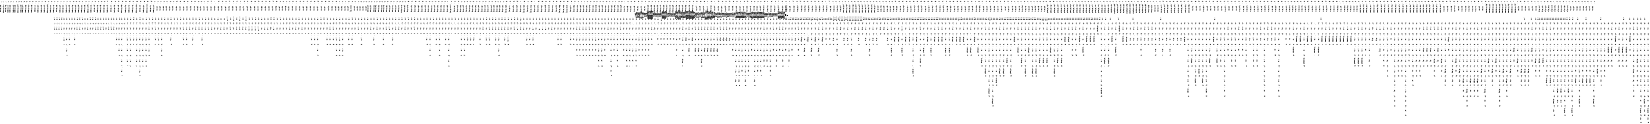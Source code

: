 digraph FST {
rankdir = LR;
size = "8.5,11";
label = "";
center = 1;
orientation = Landscape;
ranksep = "0.4";
nodesep = "0.25";
0 [label = "0", shape = circle, style = bold, fontsize = 14]
	0 -> 1 [label = "therefore:<eps>/-0.3905", fontsize = 14];
	0 -> 4 [label = "therefore:<eps>/-0.091111", fontsize = 14];
	0 -> 0 [label = "therefore:この/-0.066659", fontsize = 14];
	0 -> 7 [label = "therefore:<eps>/-0.4556", fontsize = 14];
	0 -> 10 [label = "therefore:<eps>/-0.17017", fontsize = 14];
	0 -> 0 [label = "therefore:な/0.07088", fontsize = 14];
	0 -> 0 [label = "therefore:て/-0.13877", fontsize = 14];
	0 -> 13 [label = "therefore:<eps>/-0.58155", fontsize = 14];
	0 -> 0 [label = "therefore:そこ/-0.39018", fontsize = 14];
	0 -> 0 [label = "therefore:これ/-0.034199", fontsize = 14];
	0 -> 17 [label = "therefore:<eps>/-0.20478", fontsize = 14];
	0 -> 0 [label = "therefore:する/0.4667", fontsize = 14];
	0 -> 22 [label = "therefore:<eps>/-0.32345", fontsize = 14];
	0 -> 26 [label = "therefore:<eps>/-0.059144", fontsize = 14];
	0 -> 0 [label = "therefore:ため/-0.2873", fontsize = 14];
	0 -> 0 [label = "therefore:つまり/0.024888", fontsize = 14];
	0 -> 29 [label = "therefore:<eps>/-0.46594", fontsize = 14];
	0 -> 33 [label = "therefore:<eps>/-0.30144", fontsize = 14];
	0 -> 36 [label = "therefore:<eps>/-0.25685", fontsize = 14];
	0 -> 0 [label = "therefore:ゆえ/-0.23464", fontsize = 14];
	0 -> 663 [label = "therefore:<eps>/0.067251", fontsize = 14];
	0 -> 658 [label = "therefore:<eps>/-0.22598", fontsize = 14];
	0 -> 652 [label = "therefore:<eps>/-0.46", fontsize = 14];
	0 -> 646 [label = "therefore:<eps>/-0.55472", fontsize = 14];
	0 -> 641 [label = "therefore:<eps>/-0.37089", fontsize = 14];
	0 -> 636 [label = "therefore:<eps>/-0.13972", fontsize = 14];
	0 -> 631 [label = "therefore:<eps>/-0.052405", fontsize = 14];
	0 -> 626 [label = "therefore:<eps>/-0.18877", fontsize = 14];
	0 -> 621 [label = "therefore:<eps>/-0.11691", fontsize = 14];
	0 -> 616 [label = "therefore:<eps>/-0.3859", fontsize = 14];
	0 -> 611 [label = "therefore:<eps>/-0.36941", fontsize = 14];
	0 -> 607 [label = "therefore:<eps>/0.34487", fontsize = 14];
	0 -> 674 [label = "therefore:<eps>/-0.21104", fontsize = 14];
	0 -> 679 [label = "therefore:<eps>/-0.29299", fontsize = 14];
	0 -> 685 [label = "therefore:<eps>/-0.19868", fontsize = 14];
	0 -> 689 [label = "therefore:<eps>/-0.25432", fontsize = 14];
	0 -> 694 [label = "therefore:<eps>/-0.45994", fontsize = 14];
	0 -> 700 [label = "therefore:<eps>/-0.30773", fontsize = 14];
	0 -> 706 [label = "therefore:<eps>/-0.13396", fontsize = 14];
	0 -> 712 [label = "therefore:<eps>/-0.0079972", fontsize = 14];
	0 -> 718 [label = "therefore:<eps>/-0.27426", fontsize = 14];
	0 -> 723 [label = "therefore:<eps>/-0.1554", fontsize = 14];
	0 -> 728 [label = "therefore:<eps>/-0.24637", fontsize = 14];
	0 -> 733 [label = "therefore:<eps>/-0.24965", fontsize = 14];
	0 -> 738 [label = "therefore:<eps>/0.13552", fontsize = 14];
	0 -> 1794 [label = "therefore:<eps>/-0.17579", fontsize = 14];
	0 -> 1800 [label = "therefore:<eps>/-0.1701", fontsize = 14];
	0 -> 1807 [label = "therefore:<eps>/0.40289", fontsize = 14];
	0 -> 1812 [label = "therefore:<eps>/-0.0963", fontsize = 14];
	0 -> 1822 [label = "therefore:<eps>/-0.096991", fontsize = 14];
	0 -> 1829 [label = "therefore:<eps>/-0.49166", fontsize = 14];
	0 -> 1836 [label = "therefore:<eps>/-0.47572", fontsize = 14];
	0 -> 1847 [label = "therefore:<eps>/-0.17036", fontsize = 14];
	0 -> 1853 [label = "therefore:<eps>/-0.051238", fontsize = 14];
	0 -> 1861 [label = "therefore:<eps>/-0.2705", fontsize = 14];
	0 -> 1868 [label = "therefore:<eps>/-0.35727", fontsize = 14];
	0 -> 2325 [label = "therefore:<eps>/-0.017645", fontsize = 14];
	0 -> 2334 [label = "therefore:<eps>/0.4061", fontsize = 14];
	0 -> 667 [label = "therefore:<eps>/-0.15472", fontsize = 14];
	0 -> 761 [label = ",:<eps>/-0.2664", fontsize = 14];
	0 -> 0 [label = ",:，/-0.41118", fontsize = 14];
	0 -> 0 [label = ",:が/0.10803", fontsize = 14];
	0 -> 0 [label = ",:に/-0.42948", fontsize = 14];
	0 -> 0 [label = ",:と/-0.27357", fontsize = 14];
	0 -> 0 [label = ",:で/-0.41565", fontsize = 14];
	0 -> 0 [label = ",:、/-0.60301", fontsize = 14];
	0 -> 742 [label = ",:<eps>/-0.38229", fontsize = 14];
	0 -> 745 [label = ",:<eps>/-0.23823", fontsize = 14];
	0 -> 749 [label = ",:<eps>/-0.24693", fontsize = 14];
	0 -> 753 [label = ",:<eps>/-0.37821", fontsize = 14];
	0 -> 757 [label = ",:<eps>/-0.31059", fontsize = 14];
	0 -> 1906 [label = ",:<eps>/-0.23308", fontsize = 14];
	0 -> 1900 [label = ",:<eps>/-0.21542", fontsize = 14];
	0 -> 1893 [label = ",:<eps>/-0.25111", fontsize = 14];
	0 -> 1887 [label = ",:<eps>/-0.07543", fontsize = 14];
	0 -> 1881 [label = ",:<eps>/-0.45425", fontsize = 14];
	0 -> 1875 [label = ",:<eps>/0.11828", fontsize = 14];
	0 -> 765 [label = ",:<eps>/-0.32654", fontsize = 14];
	0 -> 769 [label = ",:<eps>/-0.29721", fontsize = 14];
	0 -> 774 [label = ",:<eps>/-0.20119", fontsize = 14];
	0 -> 1748 [label = "a:<eps>/-0.27904", fontsize = 14];
	0 -> 1744 [label = "a:<eps>/-0.30207", fontsize = 14];
	0 -> 1740 [label = "a:<eps>/0.055762", fontsize = 14];
	0 -> 1736 [label = "a:<eps>/-0.15305", fontsize = 14];
	0 -> 1732 [label = "a:<eps>/-0.31159", fontsize = 14];
	0 -> 1728 [label = "a:<eps>/-0.30314", fontsize = 14];
	0 -> 1724 [label = "a:<eps>/-0.14386", fontsize = 14];
	0 -> 1720 [label = "a:<eps>/-0.35405", fontsize = 14];
	0 -> 1716 [label = "a:<eps>/-0.32709", fontsize = 14];
	0 -> 1711 [label = "a:<eps>/-0.21283", fontsize = 14];
	0 -> 1706 [label = "a:<eps>/-0.44427", fontsize = 14];
	0 -> 1702 [label = "a:<eps>/-0.37299", fontsize = 14];
	0 -> 1692 [label = "a:<eps>/-0.30309", fontsize = 14];
	0 -> 1688 [label = "a:<eps>/-0.25003", fontsize = 14];
	0 -> 1684 [label = "a:<eps>/-0.5472", fontsize = 14];
	0 -> 1679 [label = "a:<eps>/-0.35585", fontsize = 14];
	0 -> 1752 [label = "a:<eps>/-0.29528", fontsize = 14];
	0 -> 1758 [label = "a:<eps>/-0.29254", fontsize = 14];
	0 -> 1764 [label = "a:<eps>/-0.24192", fontsize = 14];
	0 -> 1698 [label = "a:<eps>/0.039338", fontsize = 14];
	0 -> 828 [label = "a:<eps>/-0.36274", fontsize = 14];
	0 -> 823 [label = "a:<eps>/-0.48083", fontsize = 14];
	0 -> 818 [label = "a:<eps>/0.051565", fontsize = 14];
	0 -> 813 [label = "a:<eps>/-0.42612", fontsize = 14];
	0 -> 1430 [label = "a:<eps>/-0.28158", fontsize = 14];
	0 -> 1427 [label = "a:<eps>/0.015781", fontsize = 14];
	0 -> 1422 [label = "a:<eps>/-0.31728", fontsize = 14];
	0 -> 1418 [label = "a:<eps>/-0.34597", fontsize = 14];
	0 -> 1412 [label = "a:<eps>/-0.32334", fontsize = 14];
	0 -> 1406 [label = "a:<eps>/-0.36156", fontsize = 14];
	0 -> 1397 [label = "a:<eps>/-0.30118", fontsize = 14];
	0 -> 1394 [label = "a:<eps>/0.19514", fontsize = 14];
	0 -> 1390 [label = "a:<eps>/-0.00148", fontsize = 14];
	0 -> 1386 [label = "a:<eps>/-0.22817", fontsize = 14];
	0 -> 1382 [label = "a:<eps>/0.034706", fontsize = 14];
	0 -> 1377 [label = "a:<eps>/-0.55138", fontsize = 14];
	0 -> 1373 [label = "a:<eps>/-0.38769", fontsize = 14];
	0 -> 807 [label = "a:<eps>/-0.49542", fontsize = 14];
	0 -> 802 [label = "a:<eps>/-0.19388", fontsize = 14];
	0 -> 797 [label = "a:<eps>/-0.5952", fontsize = 14];
	0 -> 793 [label = "a:<eps>/-0.3399", fontsize = 14];
	0 -> 788 [label = "a:<eps>/-0.00017545", fontsize = 14];
	0 -> 784 [label = "a:<eps>/-0.10225", fontsize = 14];
	0 -> 778 [label = "a:<eps>/-0.39751", fontsize = 14];
	0 -> 0 [label = "a:a/-0.27632", fontsize = 14];
	0 -> 0 [label = "a:、/-0.53146", fontsize = 14];
	0 -> 39 [label = "a:<eps>/-0.31884", fontsize = 14];
	0 -> 0 [label = "a:た/-0.4067", fontsize = 14];
	0 -> 0 [label = "a:その/-0.33499", fontsize = 14];
	0 -> 0 [label = "a:は/-0.45571", fontsize = 14];
	0 -> 42 [label = "a:<eps>/-0.39478", fontsize = 14];
	0 -> 0 [label = "a:また/-0.28764", fontsize = 14];
	0 -> 45 [label = "a:<eps>/-0.33191", fontsize = 14];
	0 -> 0 [label = "a:さらに/-0.27717", fontsize = 14];
	0 -> 0 [label = "a:する/-0.4215", fontsize = 14];
	0 -> 0 [label = "a:る/-0.33829", fontsize = 14];
	0 -> 0 [label = "a:１/-0.33059", fontsize = 14];
	0 -> 0 [label = "a:ａ/-0.36908", fontsize = 14];
	0 -> 0 [label = "a:半/-0.29268", fontsize = 14];
	0 -> 0 [label = "desired:の/-0.040748", fontsize = 14];
	0 -> 48 [label = "desired:<eps>/-0.15491", fontsize = 14];
	0 -> 51 [label = "desired:<eps>/-0.44604", fontsize = 14];
	0 -> 0 [label = "desired:より/0.15287", fontsize = 14];
	0 -> 0 [label = "desired:任意/-0.1583", fontsize = 14];
	0 -> 72 [label = "desired:<eps>/-0.31126", fontsize = 14];
	0 -> 75 [label = "desired:<eps>/-0.29266", fontsize = 14];
	0 -> 0 [label = "desired:要求/0.038491", fontsize = 14];
	0 -> 66 [label = "desired:<eps>/-0.38168", fontsize = 14];
	0 -> 0 [label = "desired:適切/0.060823", fontsize = 14];
	0 -> 0 [label = "desired:希望/-0.30586", fontsize = 14];
	0 -> 0 [label = "desired:適当/0.073825", fontsize = 14];
	0 -> 54 [label = "desired:<eps>/-0.37132", fontsize = 14];
	0 -> 69 [label = "desired:<eps>/-0.27433", fontsize = 14];
	0 -> 0 [label = "desired:目標/-0.18088", fontsize = 14];
	0 -> 833 [label = "desired:<eps>/-0.39618", fontsize = 14];
	0 -> 838 [label = "desired:<eps>/-0.23104", fontsize = 14];
	0 -> 842 [label = "desired:<eps>/0.21718", fontsize = 14];
	0 -> 846 [label = "desired:<eps>/-0.13779", fontsize = 14];
	0 -> 0 [label = "desired:望まし/-0.11715", fontsize = 14];
	0 -> 0 [label = "desired:好適/0.08365", fontsize = 14];
	0 -> 0 [label = "desired:得/0.19636", fontsize = 14];
	0 -> 63 [label = "desired:<eps>/-0.72131", fontsize = 14];
	0 -> 0 [label = "desired:所要/-0.22741", fontsize = 14];
	0 -> 0 [label = "desired:所望/-0.54542", fontsize = 14];
	0 -> 60 [label = "desired:<eps>/-0.011518", fontsize = 14];
	0 -> 0 [label = "desired:所定/0.035407", fontsize = 14];
	0 -> 57 [label = "desired:<eps>/-0.26654", fontsize = 14];
	0 -> 0 [label = "desired:目的/-0.16146", fontsize = 14];
	0 -> 0 [label = "signal:クロック/-0.05684", fontsize = 14];
	0 -> 0 [label = "signal:強度/0.25664", fontsize = 14];
	0 -> 0 [label = "signal:信号/-0.74932", fontsize = 14];
	0 -> 1958 [label = "cannot:<eps>/-0.040619", fontsize = 14];
	0 -> 2076 [label = "cannot:<eps>/-0.04957", fontsize = 14];
	0 -> 2083 [label = "cannot:<eps>/0.066698", fontsize = 14];
	0 -> 2091 [label = "cannot:<eps>/0.052397", fontsize = 14];
	0 -> 2099 [label = "cannot:<eps>/0.045957", fontsize = 14];
	0 -> 0 [label = "cannot:ず/-0.1259", fontsize = 14];
	0 -> 154 [label = "cannot:<eps>/-0.19234", fontsize = 14];
	0 -> 150 [label = "cannot:<eps>/-0.28787", fontsize = 14];
	0 -> 146 [label = "cannot:<eps>/-0.158", fontsize = 14];
	0 -> 143 [label = "cannot:<eps>/-0.11392", fontsize = 14];
	0 -> 138 [label = "cannot:<eps>/-0.19826", fontsize = 14];
	0 -> 132 [label = "cannot:<eps>/-0.29863", fontsize = 14];
	0 -> 126 [label = "cannot:<eps>/-0.22732", fontsize = 14];
	0 -> 119 [label = "cannot:<eps>/-0.25669", fontsize = 14];
	0 -> 2107 [label = "cannot:<eps>/0.00074714", fontsize = 14];
	0 -> 2113 [label = "cannot:<eps>/0.2887", fontsize = 14];
	0 -> 2120 [label = "cannot:<eps>/0.067795", fontsize = 14];
	0 -> 78 [label = "cannot:<eps>/-0.12566", fontsize = 14];
	0 -> 82 [label = "cannot:<eps>/-0.14899", fontsize = 14];
	0 -> 850 [label = "cannot:<eps>/0.19618", fontsize = 14];
	0 -> 854 [label = "cannot:<eps>/0.18382", fontsize = 14];
	0 -> 859 [label = "cannot:<eps>/-0.29226", fontsize = 14];
	0 -> 867 [label = "cannot:<eps>/-0.20906", fontsize = 14];
	0 -> 875 [label = "cannot:<eps>/-0.02909", fontsize = 14];
	0 -> 882 [label = "cannot:<eps>/-0.33317", fontsize = 14];
	0 -> 890 [label = "cannot:<eps>/-0.18793", fontsize = 14];
	0 -> 113 [label = "cannot:<eps>/-0.41479", fontsize = 14];
	0 -> 109 [label = "cannot:<eps>/-0.080179", fontsize = 14];
	0 -> 103 [label = "cannot:<eps>/-0.29259", fontsize = 14];
	0 -> 97 [label = "cannot:<eps>/-0.33828", fontsize = 14];
	0 -> 94 [label = "cannot:<eps>/-0.13895", fontsize = 14];
	0 -> 87 [label = "cannot:<eps>/-0.28251", fontsize = 14];
	0 -> 1913 [label = "cannot:<eps>/-0.0033916", fontsize = 14];
	0 -> 1921 [label = "cannot:<eps>/0.742", fontsize = 14];
	0 -> 1926 [label = "cannot:<eps>/0.019987", fontsize = 14];
	0 -> 1934 [label = "cannot:<eps>/0.080299", fontsize = 14];
	0 -> 1941 [label = "cannot:<eps>/-0.18181", fontsize = 14];
	0 -> 1949 [label = "cannot:<eps>/2.7435e-07", fontsize = 14];
	0 -> 897 [label = "cannot:<eps>/0.15431", fontsize = 14];
	0 -> 1968 [label = "cannot:<eps>/-0.0021867", fontsize = 14];
	0 -> 1977 [label = "cannot:<eps>/-0.10069", fontsize = 14];
	0 -> 1986 [label = "cannot:<eps>/-0.092176", fontsize = 14];
	0 -> 1995 [label = "cannot:<eps>/0.073642", fontsize = 14];
	0 -> 2003 [label = "cannot:<eps>/-0.050259", fontsize = 14];
	0 -> 2013 [label = "cannot:<eps>/-0.021405", fontsize = 14];
	0 -> 2020 [label = "cannot:<eps>/0.027176", fontsize = 14];
	0 -> 2028 [label = "cannot:<eps>/0.49298", fontsize = 14];
	0 -> 2035 [label = "cannot:<eps>/-0.0093853", fontsize = 14];
	0 -> 2045 [label = "cannot:<eps>/-0.0073367", fontsize = 14];
	0 -> 2053 [label = "cannot:<eps>/0.0020987", fontsize = 14];
	0 -> 2062 [label = "cannot:<eps>/0.37411", fontsize = 14];
	0 -> 2070 [label = "cannot:<eps>/0.029556", fontsize = 14];
	0 -> 902 [label = "cannot:<eps>/-0.22128", fontsize = 14];
	0 -> 910 [label = "cannot:<eps>/-0.23629", fontsize = 14];
	0 -> 917 [label = "cannot:<eps>/-0.24234", fontsize = 14];
	0 -> 924 [label = "cannot:<eps>/-0.09627", fontsize = 14];
	0 -> 930 [label = "cannot:<eps>/-0.097875", fontsize = 14];
	0 -> 936 [label = "cannot:<eps>/-0.13631", fontsize = 14];
	0 -> 943 [label = "cannot:<eps>/-0.057839", fontsize = 14];
	0 -> 948 [label = "cannot:<eps>/-0.15904", fontsize = 14];
	0 -> 954 [label = "cannot:<eps>/-0.05459", fontsize = 14];
	0 -> 985 [label = "cannot:<eps>/0.021577", fontsize = 14];
	0 -> 981 [label = "cannot:<eps>/0.087712", fontsize = 14];
	0 -> 976 [label = "cannot:<eps>/-0.16546", fontsize = 14];
	0 -> 970 [label = "cannot:<eps>/-0.09035", fontsize = 14];
	0 -> 965 [label = "cannot:<eps>/-0.22298", fontsize = 14];
	0 -> 959 [label = "cannot:<eps>/-0.066909", fontsize = 14];
	0 -> 990 [label = "be:<eps>/-0.41072", fontsize = 14];
	0 -> 994 [label = "be:<eps>/-0.20559", fontsize = 14];
	0 -> 999 [label = "be:<eps>/-0.05743", fontsize = 14];
	0 -> 1003 [label = "be:<eps>/-0.16936", fontsize = 14];
	0 -> 1008 [label = "be:<eps>/-0.3786", fontsize = 14];
	0 -> 1012 [label = "be:<eps>/-0.19911", fontsize = 14];
	0 -> 0 [label = "be:を/-0.26589", fontsize = 14];
	0 -> 0 [label = "be:こと/-0.098191", fontsize = 14];
	0 -> 0 [label = "be:も/-0.20881", fontsize = 14];
	0 -> 0 [label = "be:れ/-0.066309", fontsize = 14];
	0 -> 0 [label = "be:する/-0.41225", fontsize = 14];
	0 -> 0 [label = "be:せ/-0.11237", fontsize = 14];
	0 -> 1017 [label = "be:<eps>/-0.0231", fontsize = 14];
	0 -> 0 [label = "obtained:でき/0.12949", fontsize = 14];
	0 -> 0 [label = "obtained:られ/-0.18767", fontsize = 14];
	0 -> 165 [label = "obtained:<eps>/-0.36269", fontsize = 14];
	0 -> 0 [label = "obtained:を/0.37784", fontsize = 14];
	0 -> 175 [label = "obtained:<eps>/-0.59933", fontsize = 14];
	0 -> 178 [label = "obtained:<eps>/-0.63237", fontsize = 14];
	0 -> 182 [label = "obtained:<eps>/-0.43973", fontsize = 14];
	0 -> 0 [label = "obtained:求め/-0.33893", fontsize = 14];
	0 -> 0 [label = "obtained:得/-0.51875", fontsize = 14];
	0 -> 162 [label = "obtained:<eps>/-0.11792", fontsize = 14];
	0 -> 186 [label = "obtained:<eps>/-0.38223", fontsize = 14];
	0 -> 189 [label = "obtained:<eps>/-0.30734", fontsize = 14];
	0 -> 193 [label = "obtained:<eps>/-0.27452", fontsize = 14];
	0 -> 196 [label = "obtained:<eps>/-0.38299", fontsize = 14];
	0 -> 199 [label = "obtained:<eps>/-0.42628", fontsize = 14];
	0 -> 0 [label = "obtained:成形/0.17019", fontsize = 14];
	0 -> 0 [label = "obtained:取得/-0.28506", fontsize = 14];
	0 -> 0 [label = "obtained:つく/-0.039192", fontsize = 14];
	0 -> 0 [label = "obtained:合成/0.14663", fontsize = 14];
	0 -> 0 [label = "obtained:学習/0.19061", fontsize = 14];
	0 -> 0 [label = "obtained:求ま/-0.19587", fontsize = 14];
	0 -> 159 [label = "obtained:<eps>/-0.15557", fontsize = 14];
	0 -> 0 [label = "obtained:た/-0.30398", fontsize = 14];
	0 -> 169 [label = "obtained:<eps>/-0.51043", fontsize = 14];
	0 -> 172 [label = "obtained:<eps>/-0.39568", fontsize = 14];
	0 -> 1025 [label = "obtained:<eps>/0.42465", fontsize = 14];
	0 -> 1021 [label = "obtained:<eps>/0.12067", fontsize = 14];
	0 -> 0 [label = "obtained:こと/0.10127", fontsize = 14];
	0 -> 1029 [label = "if:<eps>/-0.22744", fontsize = 14];
	0 -> 1033 [label = "if:<eps>/-0.18989", fontsize = 14];
	0 -> 1038 [label = "if:<eps>/0.042749", fontsize = 14];
	0 -> 1041 [label = "if:<eps>/-0.1704", fontsize = 14];
	0 -> 1045 [label = "if:<eps>/-0.0070285", fontsize = 14];
	0 -> 1049 [label = "if:<eps>/-0.03204", fontsize = 14];
	0 -> 1054 [label = "if:<eps>/0.14863", fontsize = 14];
	0 -> 1057 [label = "if:<eps>/-0.030172", fontsize = 14];
	0 -> 1061 [label = "if:<eps>/0.045994", fontsize = 14];
	0 -> 1064 [label = "if:<eps>/-0.12858", fontsize = 14];
	0 -> 1068 [label = "if:<eps>/-0.05596", fontsize = 14];
	0 -> 1073 [label = "if:<eps>/-0.084501", fontsize = 14];
	0 -> 1077 [label = "if:<eps>/-0.33401", fontsize = 14];
	0 -> 1081 [label = "if:<eps>/0.12798", fontsize = 14];
	0 -> 1084 [label = "if:<eps>/-0.073342", fontsize = 14];
	0 -> 1087 [label = "if:<eps>/0.011915", fontsize = 14];
	0 -> 0 [label = "if:そして/-0.12483", fontsize = 14];
	0 -> 0 [label = "if:また/-0.06005", fontsize = 14];
	0 -> 0 [label = "if:この/0.036606", fontsize = 14];
	0 -> 203 [label = "if:<eps>/-0.13365", fontsize = 14];
	0 -> 0 [label = "if:と/0.24917", fontsize = 14];
	0 -> 0 [label = "if:これ/0.080123", fontsize = 14];
	0 -> 0 [label = "if:場合/-0.46581", fontsize = 14];
	0 -> 0 [label = "if:判別/-0.1113", fontsize = 14];
	0 -> 0 [label = "if:とき/-0.21918", fontsize = 14];
	0 -> 0 [label = "if:じ/0.065136", fontsize = 14];
	0 -> 0 [label = "if:ば/-0.44768", fontsize = 14];
	0 -> 0 [label = "if:if/-0.28065", fontsize = 14];
	0 -> 0 [label = "if:なら/-0.22401", fontsize = 14];
	0 -> 206 [label = "if:<eps>/-0.36821", fontsize = 14];
	0 -> 0 [label = "if:さて/-0.023349", fontsize = 14];
	0 -> 209 [label = "if:<eps>/-0.35644", fontsize = 14];
	0 -> 0 [label = "if:仮/-0.18269", fontsize = 14];
	0 -> 0 [label = "if:ｉｆ/-0.30721", fontsize = 14];
	0 -> 1156 [label = "the:<eps>/-0.25785", fontsize = 14];
	0 -> 0 [label = "the:各/-0.23004", fontsize = 14];
	0 -> 1091 [label = "the:<eps>/-0.41053", fontsize = 14];
	0 -> 1096 [label = "the:<eps>/0.018512", fontsize = 14];
	0 -> 1100 [label = "the:<eps>/-0.61374", fontsize = 14];
	0 -> 1104 [label = "the:<eps>/-0.43049", fontsize = 14];
	0 -> 1109 [label = "the:<eps>/-0.35051", fontsize = 14];
	0 -> 1113 [label = "the:<eps>/-0.30095", fontsize = 14];
	0 -> 1117 [label = "the:<eps>/-0.40273", fontsize = 14];
	0 -> 1124 [label = "the:<eps>/-0.3995", fontsize = 14];
	0 -> 1128 [label = "the:<eps>/-0.033307", fontsize = 14];
	0 -> 1134 [label = "the:<eps>/-0.39379", fontsize = 14];
	0 -> 1139 [label = "the:<eps>/-0.31858", fontsize = 14];
	0 -> 1143 [label = "the:<eps>/-0.49658", fontsize = 14];
	0 -> 1148 [label = "the:<eps>/-0.39905", fontsize = 14];
	0 -> 1152 [label = "the:<eps>/-0.43661", fontsize = 14];
	0 -> 1160 [label = "the:<eps>/-0.36209", fontsize = 14];
	0 -> 1165 [label = "the:<eps>/-0.33322", fontsize = 14];
	0 -> 1170 [label = "the:<eps>/-0.40803", fontsize = 14];
	0 -> 1174 [label = "the:<eps>/-0.26105", fontsize = 14];
	0 -> 0 [label = "the:、/-0.56087", fontsize = 14];
	0 -> 0 [label = "the:た/-0.31363", fontsize = 14];
	0 -> 0 [label = "the:（/-0.22286", fontsize = 14];
	0 -> 0 [label = "the:その/-0.31193", fontsize = 14];
	0 -> 0 [label = "the:の/-0.46103", fontsize = 14];
	0 -> 0 [label = "the:は/-0.3999", fontsize = 14];
	0 -> 212 [label = "the:<eps>/-0.3569", fontsize = 14];
	0 -> 215 [label = "the:<eps>/-0.31222", fontsize = 14];
	0 -> 218 [label = "the:<eps>/-0.43285", fontsize = 14];
	0 -> 221 [label = "the:<eps>/-0.38489", fontsize = 14];
	0 -> 0 [label = "the:この/-0.36216", fontsize = 14];
	0 -> 0 [label = "the:前記/-0.39973", fontsize = 14];
	0 -> 0 [label = "the:する/-0.24789", fontsize = 14];
	0 -> 0 [label = "the:ア/-0.21137", fontsize = 14];
	0 -> 0 [label = "the:本/-0.2343", fontsize = 14];
	0 -> 0 [label = "the:尚/-0.22102", fontsize = 14];
	0 -> 0 [label = "connector:類/0.027807", fontsize = 14];
	0 -> 0 [label = "connector:図/0.51684", fontsize = 14];
	0 -> 0 [label = "connector:部/0.14949", fontsize = 14];
	0 -> 0 [label = "connector:用/0.0030239", fontsize = 14];
	0 -> 224 [label = "connector:<eps>/-0.53039", fontsize = 14];
	0 -> 227 [label = "connector:<eps>/-0.079629", fontsize = 14];
	0 -> 0 [label = "connector:側/0.077611", fontsize = 14];
	0 -> 230 [label = "connector:<eps>/-0.43451", fontsize = 14];
	0 -> 0 [label = "connector:結合/0.19607", fontsize = 14];
	0 -> 0 [label = "connector:ターミナル/-0.022626", fontsize = 14];
	0 -> 0 [label = "connector:接続/0.053998", fontsize = 14];
	0 -> 233 [label = "connector:<eps>/0.025663", fontsize = 14];
	0 -> 236 [label = "connector:<eps>/-0.39099", fontsize = 14];
	0 -> 239 [label = "connector:<eps>/-0.089419", fontsize = 14];
	0 -> 242 [label = "connector:<eps>/-0.36514", fontsize = 14];
	0 -> 0 [label = "connector:接合/0.15769", fontsize = 14];
	0 -> 0 [label = "connector:連系/-0.12445", fontsize = 14];
	0 -> 0 [label = "connector:コネクタ/-0.73368", fontsize = 14];
	0 -> 245 [label = "connector:<eps>/-0.47914", fontsize = 14];
	0 -> 248 [label = "connector:<eps>/-0.44054", fontsize = 14];
	0 -> 251 [label = "connector:<eps>/-0.37923", fontsize = 14];
	0 -> 0 [label = "connector:コネクター/-0.35364", fontsize = 14];
	0 -> 254 [label = "connector:<eps>/-0.33411", fontsize = 14];
	0 -> 0 [label = "connector:ソケット/0.0013787", fontsize = 14];
	0 -> 0 [label = "305:０５/0.10011", fontsize = 14];
	0 -> 0 [label = "305:５/-0.029323", fontsize = 14];
	0 -> 257 [label = "305:<eps>/0.082424", fontsize = 14];
	0 -> 0 [label = "305:３０/-0.044058", fontsize = 14];
	0 -> 260 [label = "305:<eps>/-0.44528", fontsize = 14];
	0 -> 263 [label = "305:<eps>/-0.059297", fontsize = 14];
	0 -> 266 [label = "305:<eps>/-0.15391", fontsize = 14];
	0 -> 0 [label = "305:305/-0.37789", fontsize = 14];
	0 -> 0 [label = "305:３０５/-0.62927", fontsize = 14];
	0 -> 269 [label = "305:<eps>/-0.3461", fontsize = 14];
	0 -> 0 [label = "305:タ３０５/-0.35249", fontsize = 14];
	0 -> 1294 [label = "for:<eps>/-0.13869", fontsize = 14];
	0 -> 1299 [label = "for:<eps>/-0.33815", fontsize = 14];
	0 -> 1306 [label = "for:<eps>/-0.17228", fontsize = 14];
	0 -> 1313 [label = "for:<eps>/-0.003579", fontsize = 14];
	0 -> 1319 [label = "for:<eps>/0.013717", fontsize = 14];
	0 -> 1325 [label = "for:<eps>/0.094797", fontsize = 14];
	0 -> 1331 [label = "for:<eps>/0.071469", fontsize = 14];
	0 -> 1336 [label = "for:<eps>/-0.023918", fontsize = 14];
	0 -> 1343 [label = "for:<eps>/-0.021484", fontsize = 14];
	0 -> 1349 [label = "for:<eps>/-0.17907", fontsize = 14];
	0 -> 1355 [label = "for:<eps>/0.069774", fontsize = 14];
	0 -> 1359 [label = "for:<eps>/0.091064", fontsize = 14];
	0 -> 1281 [label = "for:<eps>/-0.076196", fontsize = 14];
	0 -> 1276 [label = "for:<eps>/0.080318", fontsize = 14];
	0 -> 1272 [label = "for:<eps>/0.042945", fontsize = 14];
	0 -> 1265 [label = "for:<eps>/-0.14555", fontsize = 14];
	0 -> 1259 [label = "for:<eps>/0.023937", fontsize = 14];
	0 -> 1252 [label = "for:<eps>/-0.14476", fontsize = 14];
	0 -> 1245 [label = "for:<eps>/-0.19298", fontsize = 14];
	0 -> 1237 [label = "for:<eps>/-0.15776", fontsize = 14];
	0 -> 1227 [label = "for:<eps>/-0.23791", fontsize = 14];
	0 -> 1218 [label = "for:<eps>/-0.20833", fontsize = 14];
	0 -> 2127 [label = "for:<eps>/0.18996", fontsize = 14];
	0 -> 2133 [label = "for:<eps>/-0.057368", fontsize = 14];
	0 -> 2141 [label = "for:<eps>/0.088596", fontsize = 14];
	0 -> 1211 [label = "for:<eps>/-0.32745", fontsize = 14];
	0 -> 1205 [label = "for:<eps>/-0.18091", fontsize = 14];
	0 -> 1200 [label = "for:<eps>/-0.19294", fontsize = 14];
	0 -> 1196 [label = "for:<eps>/0.35738", fontsize = 14];
	0 -> 1191 [label = "for:<eps>/0.11047", fontsize = 14];
	0 -> 1186 [label = "for:<eps>/0.11421", fontsize = 14];
	0 -> 1182 [label = "for:<eps>/0.2814", fontsize = 14];
	0 -> 1178 [label = "for:<eps>/0.16471", fontsize = 14];
	0 -> 0 [label = "for:の/-0.20795", fontsize = 14];
	0 -> 272 [label = "for:<eps>/-0.14512", fontsize = 14];
	0 -> 275 [label = "for:<eps>/-0.30547", fontsize = 14];
	0 -> 0 [label = "for:で/-0.10217", fontsize = 14];
	0 -> 278 [label = "for:<eps>/-0.14512", fontsize = 14];
	0 -> 1287 [label = "for:<eps>/-0.097863", fontsize = 14];
	0 -> 281 [label = "for:<eps>/-0.17962", fontsize = 14];
	0 -> 0 [label = "for:する/-0.12819", fontsize = 14];
	0 -> 284 [label = "for:<eps>/-0.13745", fontsize = 14];
	0 -> 0 [label = "for:に/-0.057446", fontsize = 14];
	0 -> 287 [label = "for:<eps>/-0.26449", fontsize = 14];
	0 -> 0 [label = "for:ため/-0.31039", fontsize = 14];
	0 -> 290 [label = "for:<eps>/-0.45854", fontsize = 14];
	0 -> 0 [label = "for:が/0.0054961", fontsize = 14];
	0 -> 0 [label = "for:を/-0.32004", fontsize = 14];
	0 -> 293 [label = "for:<eps>/-0.21539", fontsize = 14];
	0 -> 296 [label = "for:<eps>/-0.14517", fontsize = 14];
	0 -> 0 [label = "for:用/-0.38118", fontsize = 14];
	0 -> 299 [label = "for:<eps>/-0.35379", fontsize = 14];
	0 -> 0 [label = "performing:高/0.42865", fontsize = 14];
	0 -> 1363 [label = "performing:<eps>/-0.15434", fontsize = 14];
	0 -> 1368 [label = "performing:<eps>/0.016657", fontsize = 14];
	0 -> 0 [label = "performing:以上/0.19289", fontsize = 14];
	0 -> 302 [label = "performing:<eps>/-0.12579", fontsize = 14];
	0 -> 305 [label = "performing:<eps>/-0.22944", fontsize = 14];
	0 -> 309 [label = "performing:<eps>/-0.40742", fontsize = 14];
	0 -> 313 [label = "performing:<eps>/-0.34041", fontsize = 14];
	0 -> 318 [label = "performing:<eps>/-0.21892", fontsize = 14];
	0 -> 321 [label = "performing:<eps>/-0.090391", fontsize = 14];
	0 -> 324 [label = "performing:<eps>/-0.11496", fontsize = 14];
	0 -> 0 [label = "performing:実現/0.11506", fontsize = 14];
	0 -> 368 [label = "performing:<eps>/-0.18543", fontsize = 14];
	0 -> 365 [label = "performing:<eps>/-0.19865", fontsize = 14];
	0 -> 0 [label = "performing:ａｎｄ/0.21399", fontsize = 14];
	0 -> 0 [label = "performing:施/-0.045607", fontsize = 14];
	0 -> 0 [label = "performing:実行/-0.16196", fontsize = 14];
	0 -> 362 [label = "performing:<eps>/-0.22785", fontsize = 14];
	0 -> 358 [label = "performing:<eps>/-0.14783", fontsize = 14];
	0 -> 354 [label = "performing:<eps>/-0.27612", fontsize = 14];
	0 -> 351 [label = "performing:<eps>/-0.24147", fontsize = 14];
	0 -> 346 [label = "performing:<eps>/-0.19017", fontsize = 14];
	0 -> 341 [label = "performing:<eps>/-0.17973", fontsize = 14];
	0 -> 336 [label = "performing:<eps>/-0.23021", fontsize = 14];
	0 -> 332 [label = "performing:<eps>/-0.31377", fontsize = 14];
	0 -> 328 [label = "performing:<eps>/-0.18406", fontsize = 14];
	0 -> 391 [label = "corresponding:<eps>/-0.3516", fontsize = 14];
	0 -> 0 [label = "corresponding:た/0.008322", fontsize = 14];
	0 -> 0 [label = "corresponding:し/0.01217", fontsize = 14];
	0 -> 372 [label = "corresponding:<eps>/-0.030319", fontsize = 14];
	0 -> 375 [label = "corresponding:<eps>/-0.13799", fontsize = 14];
	0 -> 0 [label = "corresponding:対応/-0.4112", fontsize = 14];
	0 -> 378 [label = "corresponding:<eps>/-0.37951", fontsize = 14];
	0 -> 381 [label = "corresponding:<eps>/-0.36752", fontsize = 14];
	0 -> 395 [label = "corresponding:<eps>/-0.049303", fontsize = 14];
	0 -> 398 [label = "corresponding:<eps>/-0.0050081", fontsize = 14];
	0 -> 401 [label = "corresponding:<eps>/-0.031422", fontsize = 14];
	0 -> 0 [label = "corresponding:該当/-0.25478", fontsize = 14];
	0 -> 405 [label = "corresponding:<eps>/-0.34685", fontsize = 14];
	0 -> 0 [label = "corresponding:分/-0.14666", fontsize = 14];
	0 -> 0 [label = "corresponding:相当/-0.32373", fontsize = 14];
	0 -> 408 [label = "corresponding:<eps>/-0.27658", fontsize = 14];
	0 -> 388 [label = "corresponding:<eps>/-0.33291", fontsize = 14];
	0 -> 385 [label = "corresponding:<eps>/-0.56998", fontsize = 14];
	0 -> 411 [label = "inverse:<eps>/-0.069398", fontsize = 14];
	0 -> 0 [label = "inverse:反転/-0.276", fontsize = 14];
	0 -> 414 [label = "inverse:<eps>/-0.043722", fontsize = 14];
	0 -> 417 [label = "inverse:<eps>/-0.17129", fontsize = 14];
	0 -> 420 [label = "inverse:<eps>/-0.17129", fontsize = 14];
	0 -> 0 [label = "inverse:反対/0.023791", fontsize = 14];
	0 -> 0 [label = "inverse:逆数/-0.40028", fontsize = 14];
	0 -> 0 [label = "inverse:常識/-0.1563", fontsize = 14];
	0 -> 0 [label = "inverse:時/0.41548", fontsize = 14];
	0 -> 0 [label = "inverse:反/-0.24189", fontsize = 14];
	0 -> 1434 [label = "inverse:<eps>/-0.00017477", fontsize = 14];
	0 -> 0 [label = "inverse:逆/-0.4963", fontsize = 14];
	0 -> 0 [label = "conversion:コンバータ/0.04127", fontsize = 14];
	0 -> 0 [label = "conversion:換算/-0.28043", fontsize = 14];
	0 -> 423 [label = "conversion:<eps>/-0.31244", fontsize = 14];
	0 -> 0 [label = "conversion:コンバージョン/-0.25856", fontsize = 14];
	0 -> 1463 [label = "conversion:<eps>/-0.088034", fontsize = 14];
	0 -> 1459 [label = "conversion:<eps>/-0.39103", fontsize = 14];
	0 -> 1455 [label = "conversion:<eps>/-0.39478", fontsize = 14];
	0 -> 1450 [label = "conversion:<eps>/-0.22002", fontsize = 14];
	0 -> 1446 [label = "conversion:<eps>/-0.29908", fontsize = 14];
	0 -> 1442 [label = "conversion:<eps>/0.34166", fontsize = 14];
	0 -> 1438 [label = "conversion:<eps>/0.099566", fontsize = 14];
	0 -> 0 [label = "conversion:変換/-0.67981", fontsize = 14];
	0 -> 0 [label = "conversion:補正/0.25529", fontsize = 14];
	0 -> 0 [label = "conversion:う/0.36199", fontsize = 14];
	0 -> 0 [label = "conversion:浄化/0.0072066", fontsize = 14];
	0 -> 2365 [label = "is:<eps>/-0.24166", fontsize = 14];
	0 -> 0 [label = "is:が/-0.59235", fontsize = 14];
	0 -> 2354 [label = "is:<eps>/-0.25046", fontsize = 14];
	0 -> 2342 [label = "is:<eps>/-0.17246", fontsize = 14];
	0 -> 0 [label = "is:の/0.052175", fontsize = 14];
	0 -> 0 [label = "is:は/-0.57102", fontsize = 14];
	0 -> 1498 [label = "is:<eps>/-0.033732", fontsize = 14];
	0 -> 1494 [label = "is:<eps>/-0.16943", fontsize = 14];
	0 -> 1490 [label = "is:<eps>/-0.1193", fontsize = 14];
	0 -> 1485 [label = "is:<eps>/-0.33457", fontsize = 14];
	0 -> 1481 [label = "is:<eps>/-0.19822", fontsize = 14];
	0 -> 1476 [label = "is:<eps>/0.10222", fontsize = 14];
	0 -> 1472 [label = "is:<eps>/-0.097971", fontsize = 14];
	0 -> 1467 [label = "is:<eps>/-0.3596", fontsize = 14];
	0 -> 0 [label = "is:れ/-0.27942", fontsize = 14];
	0 -> 0 [label = "is:を/-0.5021", fontsize = 14];
	0 -> 0 [label = "is:あ/-0.039107", fontsize = 14];
	0 -> 0 [label = "is:も/-0.11893", fontsize = 14];
	0 -> 0 [label = "is:に/-0.060866", fontsize = 14];
	0 -> 2149 [label = "is:<eps>/-0.52661", fontsize = 14];
	0 -> 2160 [label = "is:<eps>/-0.26897", fontsize = 14];
	0 -> 2170 [label = "is:<eps>/-0.072943", fontsize = 14];
	0 -> 2200 [label = "not:<eps>/-0.5256", fontsize = 14];
	0 -> 2191 [label = "not:<eps>/-0.32198", fontsize = 14];
	0 -> 2180 [label = "not:<eps>/-0.32087", fontsize = 14];
	0 -> 2211 [label = "not:<eps>/-0.3008", fontsize = 14];
	0 -> 2219 [label = "not:<eps>/-0.19724", fontsize = 14];
	0 -> 2229 [label = "not:<eps>/-0.2591", fontsize = 14];
	0 -> 2237 [label = "not:<eps>/-0.33996", fontsize = 14];
	0 -> 2245 [label = "not:<eps>/-0.20003", fontsize = 14];
	0 -> 451 [label = "not:<eps>/-0.3355", fontsize = 14];
	0 -> 2253 [label = "not:<eps>/-0.33534", fontsize = 14];
	0 -> 2263 [label = "not:<eps>/0.16631", fontsize = 14];
	0 -> 0 [label = "not:不/-0.14374", fontsize = 14];
	0 -> 0 [label = "not:な/-0.27053", fontsize = 14];
	0 -> 0 [label = "not:ず/-0.29434", fontsize = 14];
	0 -> 475 [label = "not:<eps>/-0.2317", fontsize = 14];
	0 -> 472 [label = "not:<eps>/-0.32647", fontsize = 14];
	0 -> 469 [label = "not:<eps>/-0.32015", fontsize = 14];
	0 -> 463 [label = "not:<eps>/-0.36943", fontsize = 14];
	0 -> 459 [label = "not:<eps>/-0.47231", fontsize = 14];
	0 -> 456 [label = "not:<eps>/-0.26765", fontsize = 14];
	0 -> 0 [label = "not:い/-0.17144", fontsize = 14];
	0 -> 1502 [label = "not:<eps>/-0.14546", fontsize = 14];
	0 -> 1506 [label = "not:<eps>/-0.35491", fontsize = 14];
	0 -> 1515 [label = "not:<eps>/-0.37396", fontsize = 14];
	0 -> 1521 [label = "not:<eps>/-0.39287", fontsize = 14];
	0 -> 1529 [label = "not:<eps>/-0.46127", fontsize = 14];
	0 -> 1536 [label = "not:<eps>/-0.40206", fontsize = 14];
	0 -> 1544 [label = "not:<eps>/-0.67507", fontsize = 14];
	0 -> 1553 [label = "not:<eps>/-0.42979", fontsize = 14];
	0 -> 1559 [label = "not:<eps>/-0.16861", fontsize = 14];
	0 -> 1563 [label = "not:<eps>/-0.16012", fontsize = 14];
	0 -> 447 [label = "not:<eps>/-0.39588", fontsize = 14];
	0 -> 444 [label = "not:<eps>/-0.2909", fontsize = 14];
	0 -> 439 [label = "not:<eps>/-0.33886", fontsize = 14];
	0 -> 435 [label = "not:<eps>/-0.29863", fontsize = 14];
	0 -> 432 [label = "not:<eps>/-0.32612", fontsize = 14];
	0 -> 429 [label = "not:<eps>/-0.51307", fontsize = 14];
	0 -> 426 [label = "not:<eps>/-0.24862", fontsize = 14];
	0 -> 1611 [label = "connected:<eps>/-0.64182", fontsize = 14];
	0 -> 1617 [label = "connected:<eps>/-0.14575", fontsize = 14];
	0 -> 1621 [label = "connected:<eps>/-0.32812", fontsize = 14];
	0 -> 1627 [label = "connected:<eps>/-0.16077", fontsize = 14];
	0 -> 1633 [label = "connected:<eps>/-0.1214", fontsize = 14];
	0 -> 1637 [label = "connected:<eps>/-0.44835", fontsize = 14];
	0 -> 1646 [label = "connected:<eps>/-0.30515", fontsize = 14];
	0 -> 1650 [label = "connected:<eps>/-0.27486", fontsize = 14];
	0 -> 1654 [label = "connected:<eps>/-0.41046", fontsize = 14];
	0 -> 1659 [label = "connected:<eps>/-0.44666", fontsize = 14];
	0 -> 2278 [label = "connected:<eps>/-0.22283", fontsize = 14];
	0 -> 2270 [label = "connected:<eps>/-0.34478", fontsize = 14];
	0 -> 0 [label = "connected:れ/-0.22385", fontsize = 14];
	0 -> 1606 [label = "connected:<eps>/-0.38473", fontsize = 14];
	0 -> 1601 [label = "connected:<eps>/-0.3125", fontsize = 14];
	0 -> 478 [label = "connected:<eps>/-0.29864", fontsize = 14];
	0 -> 483 [label = "connected:<eps>/-0.25504", fontsize = 14];
	0 -> 0 [label = "connected:それぞれ/0.041963", fontsize = 14];
	0 -> 0 [label = "connected:連結/-0.35307", fontsize = 14];
	0 -> 488 [label = "connected:<eps>/-0.45878", fontsize = 14];
	0 -> 0 [label = "connected:結合/-0.21514", fontsize = 14];
	0 -> 492 [label = "connected:<eps>/-0.25831", fontsize = 14];
	0 -> 0 [label = "connected:接続/-0.57879", fontsize = 14];
	0 -> 496 [label = "connected:<eps>/-0.73566", fontsize = 14];
	0 -> 0 [label = "connected:導通/-0.06655", fontsize = 14];
	0 -> 1569 [label = "connected:<eps>/-0.34665", fontsize = 14];
	0 -> 1595 [label = "connected:<eps>/-0.24239", fontsize = 14];
	0 -> 1575 [label = "connected:<eps>/-0.47305", fontsize = 14];
	0 -> 1584 [label = "connected:<eps>/-0.23478", fontsize = 14];
	0 -> 1589 [label = "connected:<eps>/-0.36185", fontsize = 14];
	0 -> 2320 [label = "to:<eps>/-0.34891", fontsize = 14];
	0 -> 0 [label = "to:乃至/-0.34452", fontsize = 14];
	0 -> 0 [label = "to:〜/-0.48595", fontsize = 14];
	0 -> 2314 [label = "to:<eps>/-0.21669", fontsize = 14];
	0 -> 2308 [label = "to:<eps>/-0.13333", fontsize = 14];
	0 -> 2302 [label = "to:<eps>/0.0016712", fontsize = 14];
	0 -> 2297 [label = "to:<eps>/-0.3005", fontsize = 14];
	0 -> 2291 [label = "to:<eps>/-0.24239", fontsize = 14];
	0 -> 0 [label = "to:対/-0.19348", fontsize = 14];
	0 -> 0 [label = "to:項/-0.12919", fontsize = 14];
	0 -> 0 [label = "to:れ/-0.16001", fontsize = 14];
	0 -> 0 [label = "to:へ/-0.43565", fontsize = 14];
	0 -> 0 [label = "to:を/-0.39775", fontsize = 14];
	0 -> 0 [label = "to:が/-0.10491", fontsize = 14];
	0 -> 503 [label = "to:<eps>/-0.31832", fontsize = 14];
	0 -> 500 [label = "to:<eps>/-0.29564", fontsize = 14];
	0 -> 0 [label = "to:に/-0.55959", fontsize = 14];
	0 -> 0 [label = "to:する/-0.23953", fontsize = 14];
	0 -> 0 [label = "to:し/-0.30047", fontsize = 14];
	0 -> 0 [label = "to:と/-0.16568", fontsize = 14];
	0 -> 2285 [label = "to:<eps>/-0.27188", fontsize = 14];
	0 -> 1668 [label = "to:<eps>/-0.11116", fontsize = 14];
	0 -> 1671 [label = "to:<eps>/-0.2395", fontsize = 14];
	0 -> 1675 [label = "to:<eps>/-0.1581", fontsize = 14];
	0 -> 525 [label = "predetermined:<eps>/-0.34355", fontsize = 14];
	0 -> 530 [label = "predetermined:<eps>/-0.2334", fontsize = 14];
	0 -> 533 [label = "predetermined:<eps>/-0.26381", fontsize = 14];
	0 -> 0 [label = "predetermined:予定/-0.18359", fontsize = 14];
	0 -> 0 [label = "predetermined:規定/-0.12222", fontsize = 14];
	0 -> 537 [label = "predetermined:<eps>/-0.30127", fontsize = 14];
	0 -> 521 [label = "predetermined:<eps>/-0.38733", fontsize = 14];
	0 -> 518 [label = "predetermined:<eps>/-0.28402", fontsize = 14];
	0 -> 0 [label = "predetermined:設定/0.0042662", fontsize = 14];
	0 -> 0 [label = "predetermined:一定/-0.36498", fontsize = 14];
	0 -> 514 [label = "predetermined:<eps>/-0.31141", fontsize = 14];
	0 -> 507 [label = "predetermined:<eps>/-0.49545", fontsize = 14];
	0 -> 0 [label = "predetermined:所定/-0.72782", fontsize = 14];
	0 -> 0 [label = "predetermined:の/0.19815", fontsize = 14];
	0 -> 1770 [label = "predetermined:<eps>/-0.17751", fontsize = 14];
	0 -> 0 [label = "predetermined:た/0.099614", fontsize = 14];
	0 -> 510 [label = "predetermined:<eps>/-0.41594", fontsize = 14];
	0 -> 1789 [label = "ic:<eps>/-0.4508", fontsize = 14];
	0 -> 1785 [label = "ic:<eps>/-0.78582", fontsize = 14];
	0 -> 1781 [label = "ic:<eps>/-0.36016", fontsize = 14];
	0 -> 1775 [label = "ic:<eps>/-0.4719", fontsize = 14];
	0 -> 0 [label = "ic:ｉc/-0.36302", fontsize = 14];
	0 -> 0 [label = "ic:用/0.074559", fontsize = 14];
	0 -> 541 [label = "ic:<eps>/-0.49241", fontsize = 14];
	0 -> 0 [label = "ic:回路/0.14386", fontsize = 14];
	0 -> 0 [label = "ic:ic/-0.35017", fontsize = 14];
	0 -> 0 [label = "ic:ｉｃ/-0.73355", fontsize = 14];
	0 -> 0 [label = "ic:ｉｃ７/-0.29375", fontsize = 14];
	0 -> 544 [label = "ic:<eps>/-0.22133", fontsize = 14];
	0 -> 0 [label = "card:名刺/-0.40892", fontsize = 14];
	0 -> 0 [label = "card:カード/-0.74218", fontsize = 14];
	0 -> 547 [label = "card:<eps>/-0.37764", fontsize = 14];
	0 -> 0 [label = "card:メモリカード/-0.30845", fontsize = 14];
	0 -> 0 [label = "card:リカード/-0.38728", fontsize = 14];
	0 -> 550 [label = "card:<eps>/-0.37967", fontsize = 14];
	0 -> 0 [label = "card:card/-0.30997", fontsize = 14];
	0 -> 556 [label = "100a:<eps>/-0.37341", fontsize = 14];
	0 -> 553 [label = "100a:<eps>/-0.050816", fontsize = 14];
	0 -> 577 [label = "100a:<eps>/0.020189", fontsize = 14];
	0 -> 560 [label = "100a:<eps>/0.0090176", fontsize = 14];
	0 -> 0 [label = "100a:ａ/0.03554", fontsize = 14];
	0 -> 564 [label = "100a:<eps>/-0.21166", fontsize = 14];
	0 -> 0 [label = "100a:及び/0.34353", fontsize = 14];
	0 -> 568 [label = "100a:<eps>/-0.0067107", fontsize = 14];
	0 -> 0 [label = "100a:100/-0.15294", fontsize = 14];
	0 -> 0 [label = "100a:１００/-0.093458", fontsize = 14];
	0 -> 571 [label = "100a:<eps>/-0.46322", fontsize = 14];
	0 -> 574 [label = "100a:<eps>/-0.11125", fontsize = 14];
	0 -> 603 [label = ".:<eps>/-0.60702", fontsize = 14];
	0 -> 580 [label = ".:<eps>/-0.37591", fontsize = 14];
	0 -> 583 [label = ".:<eps>/-0.56222", fontsize = 14];
	0 -> 0 [label = ".:。/-0.62093", fontsize = 14];
	0 -> 586 [label = ".:<eps>/-0.5232", fontsize = 14];
	0 -> 589 [label = ".:<eps>/-0.67686", fontsize = 14];
	0 -> 593 [label = ".:<eps>/-0.40936", fontsize = 14];
	0 -> 0 [label = ".:る/-0.36042", fontsize = 14];
	0 -> 597 [label = ".:<eps>/-0.70148", fontsize = 14];
	0 -> 600 [label = ".:<eps>/-0.38263", fontsize = 14];
1 [label = "1", shape = circle, style = solid, fontsize = 14]
2 [label = "2", shape = circle, style = solid, fontsize = 14]
	2 -> 3 [label = "<eps>:その", fontsize = 14];
3 [label = "3", shape = circle, style = solid, fontsize = 14]
	3 -> 0 [label = "<eps>:ため", fontsize = 14];
4 [label = "4", shape = circle, style = solid, fontsize = 14]
5 [label = "5", shape = circle, style = solid, fontsize = 14]
	5 -> 6 [label = "<eps>:その", fontsize = 14];
6 [label = "6", shape = circle, style = solid, fontsize = 14]
	6 -> 0 [label = "<eps>:結果", fontsize = 14];
7 [label = "7", shape = circle, style = solid, fontsize = 14]
8 [label = "8", shape = circle, style = solid, fontsize = 14]
	8 -> 9 [label = "<eps>:この", fontsize = 14];
9 [label = "9", shape = circle, style = solid, fontsize = 14]
	9 -> 0 [label = "<eps>:ため", fontsize = 14];
10 [label = "10", shape = circle, style = solid, fontsize = 14]
11 [label = "11", shape = circle, style = solid, fontsize = 14]
	11 -> 12 [label = "<eps>:この", fontsize = 14];
12 [label = "12", shape = circle, style = solid, fontsize = 14]
	12 -> 0 [label = "<eps>:為", fontsize = 14];
13 [label = "13", shape = circle, style = solid, fontsize = 14]
14 [label = "14", shape = circle, style = solid, fontsize = 14]
	14 -> 15 [label = "<eps>:したが", fontsize = 14];
15 [label = "15", shape = circle, style = solid, fontsize = 14]
	15 -> 16 [label = "<eps>:っ", fontsize = 14];
16 [label = "16", shape = circle, style = solid, fontsize = 14]
	16 -> 0 [label = "<eps>:て", fontsize = 14];
17 [label = "17", shape = circle, style = solid, fontsize = 14]
18 [label = "18", shape = circle, style = solid, fontsize = 14]
	18 -> 19 [label = "<eps>:これ", fontsize = 14];
19 [label = "19", shape = circle, style = solid, fontsize = 14]
	19 -> 20 [label = "<eps>:に", fontsize = 14];
20 [label = "20", shape = circle, style = solid, fontsize = 14]
	20 -> 21 [label = "<eps>:よ", fontsize = 14];
21 [label = "21", shape = circle, style = solid, fontsize = 14]
	21 -> 0 [label = "<eps>:り", fontsize = 14];
22 [label = "22", shape = circle, style = solid, fontsize = 14]
23 [label = "23", shape = circle, style = solid, fontsize = 14]
	23 -> 24 [label = "<eps>:よ", fontsize = 14];
24 [label = "24", shape = circle, style = solid, fontsize = 14]
	24 -> 25 [label = "<eps>:っ", fontsize = 14];
25 [label = "25", shape = circle, style = solid, fontsize = 14]
	25 -> 0 [label = "<eps>:て", fontsize = 14];
26 [label = "26", shape = circle, style = solid, fontsize = 14]
27 [label = "27", shape = circle, style = solid, fontsize = 14]
	27 -> 28 [label = "<eps>:よ", fontsize = 14];
28 [label = "28", shape = circle, style = solid, fontsize = 14]
	28 -> 0 [label = "<eps>:り", fontsize = 14];
29 [label = "29", shape = circle, style = solid, fontsize = 14]
30 [label = "30", shape = circle, style = solid, fontsize = 14]
	30 -> 31 [label = "<eps>:従", fontsize = 14];
31 [label = "31", shape = circle, style = solid, fontsize = 14]
	31 -> 32 [label = "<eps>:っ", fontsize = 14];
32 [label = "32", shape = circle, style = solid, fontsize = 14]
	32 -> 0 [label = "<eps>:て", fontsize = 14];
33 [label = "33", shape = circle, style = solid, fontsize = 14]
34 [label = "34", shape = circle, style = solid, fontsize = 14]
	34 -> 35 [label = "<eps>:それ", fontsize = 14];
35 [label = "35", shape = circle, style = solid, fontsize = 14]
	35 -> 0 [label = "<eps>:ゆえ", fontsize = 14];
36 [label = "36", shape = circle, style = solid, fontsize = 14]
37 [label = "37", shape = circle, style = solid, fontsize = 14]
	37 -> 38 [label = "<eps>:それ", fontsize = 14];
38 [label = "38", shape = circle, style = solid, fontsize = 14]
	38 -> 0 [label = "<eps>:故", fontsize = 14];
39 [label = "39", shape = circle, style = solid, fontsize = 14]
40 [label = "40", shape = circle, style = solid, fontsize = 14]
	40 -> 41 [label = "<eps>:、", fontsize = 14];
41 [label = "41", shape = circle, style = solid, fontsize = 14]
	41 -> 0 [label = "<eps>:これ", fontsize = 14];
42 [label = "42", shape = circle, style = solid, fontsize = 14]
43 [label = "43", shape = circle, style = solid, fontsize = 14]
	43 -> 44 [label = "<eps>:は", fontsize = 14];
44 [label = "44", shape = circle, style = solid, fontsize = 14]
	44 -> 0 [label = "<eps>:、", fontsize = 14];
45 [label = "45", shape = circle, style = solid, fontsize = 14]
46 [label = "46", shape = circle, style = solid, fontsize = 14]
	46 -> 47 [label = "<eps>:また", fontsize = 14];
47 [label = "47", shape = circle, style = solid, fontsize = 14]
	47 -> 0 [label = "<eps>:、", fontsize = 14];
48 [label = "48", shape = circle, style = solid, fontsize = 14]
49 [label = "49", shape = circle, style = solid, fontsize = 14]
	49 -> 50 [label = "<eps>:の", fontsize = 14];
50 [label = "50", shape = circle, style = solid, fontsize = 14]
	50 -> 0 [label = "<eps>:目標", fontsize = 14];
51 [label = "51", shape = circle, style = solid, fontsize = 14]
52 [label = "52", shape = circle, style = solid, fontsize = 14]
	52 -> 53 [label = "<eps>:の", fontsize = 14];
53 [label = "53", shape = circle, style = solid, fontsize = 14]
	53 -> 0 [label = "<eps>:所望", fontsize = 14];
54 [label = "54", shape = circle, style = solid, fontsize = 14]
55 [label = "55", shape = circle, style = solid, fontsize = 14]
	55 -> 56 [label = "<eps>:より", fontsize = 14];
56 [label = "56", shape = circle, style = solid, fontsize = 14]
	56 -> 0 [label = "<eps>:所望", fontsize = 14];
57 [label = "57", shape = circle, style = solid, fontsize = 14]
58 [label = "58", shape = circle, style = solid, fontsize = 14]
	58 -> 59 [label = "<eps>:目的", fontsize = 14];
59 [label = "59", shape = circle, style = solid, fontsize = 14]
	59 -> 0 [label = "<eps>:の", fontsize = 14];
60 [label = "60", shape = circle, style = solid, fontsize = 14]
61 [label = "61", shape = circle, style = solid, fontsize = 14]
	61 -> 62 [label = "<eps>:所定", fontsize = 14];
62 [label = "62", shape = circle, style = solid, fontsize = 14]
	62 -> 0 [label = "<eps>:の", fontsize = 14];
63 [label = "63", shape = circle, style = solid, fontsize = 14]
64 [label = "64", shape = circle, style = solid, fontsize = 14]
	64 -> 65 [label = "<eps>:所望", fontsize = 14];
65 [label = "65", shape = circle, style = solid, fontsize = 14]
	65 -> 0 [label = "<eps>:の", fontsize = 14];
66 [label = "66", shape = circle, style = solid, fontsize = 14]
67 [label = "67", shape = circle, style = solid, fontsize = 14]
	67 -> 68 [label = "<eps>:望", fontsize = 14];
68 [label = "68", shape = circle, style = solid, fontsize = 14]
	68 -> 0 [label = "<eps>:ま", fontsize = 14];
69 [label = "69", shape = circle, style = solid, fontsize = 14]
70 [label = "70", shape = circle, style = solid, fontsize = 14]
	70 -> 71 [label = "<eps>:所要", fontsize = 14];
71 [label = "71", shape = circle, style = solid, fontsize = 14]
	71 -> 0 [label = "<eps>:の", fontsize = 14];
72 [label = "72", shape = circle, style = solid, fontsize = 14]
73 [label = "73", shape = circle, style = solid, fontsize = 14]
	73 -> 74 [label = "<eps>:任意", fontsize = 14];
74 [label = "74", shape = circle, style = solid, fontsize = 14]
	74 -> 0 [label = "<eps>:の", fontsize = 14];
75 [label = "75", shape = circle, style = solid, fontsize = 14]
76 [label = "76", shape = circle, style = solid, fontsize = 14]
	76 -> 77 [label = "<eps>:所期", fontsize = 14];
77 [label = "77", shape = circle, style = solid, fontsize = 14]
	77 -> 0 [label = "<eps>:の", fontsize = 14];
78 [label = "78", shape = circle, style = solid, fontsize = 14]
79 [label = "79", shape = circle, style = solid, fontsize = 14]
	79 -> 80 [label = "<eps>:は", fontsize = 14];
80 [label = "80", shape = circle, style = solid, fontsize = 14]
	80 -> 81 [label = "<eps>:な", fontsize = 14];
81 [label = "81", shape = circle, style = solid, fontsize = 14]
	81 -> 0 [label = "<eps>:い", fontsize = 14];
82 [label = "82", shape = circle, style = solid, fontsize = 14]
83 [label = "83", shape = circle, style = solid, fontsize = 14]
	83 -> 84 [label = "<eps>:は", fontsize = 14];
84 [label = "84", shape = circle, style = solid, fontsize = 14]
	84 -> 85 [label = "<eps>:な", fontsize = 14];
85 [label = "85", shape = circle, style = solid, fontsize = 14]
	85 -> 86 [label = "<eps>:ら", fontsize = 14];
86 [label = "86", shape = circle, style = solid, fontsize = 14]
	86 -> 0 [label = "<eps>:な", fontsize = 14];
87 [label = "87", shape = circle, style = solid, fontsize = 14]
88 [label = "88", shape = circle, style = solid, fontsize = 14]
	88 -> 89 [label = "<eps>:は", fontsize = 14];
89 [label = "89", shape = circle, style = solid, fontsize = 14]
	89 -> 90 [label = "<eps>:でき", fontsize = 14];
90 [label = "90", shape = circle, style = solid, fontsize = 14]
	90 -> 91 [label = "<eps>:て", fontsize = 14];
91 [label = "91", shape = circle, style = solid, fontsize = 14]
	91 -> 92 [label = "<eps>:い", fontsize = 14];
92 [label = "92", shape = circle, style = solid, fontsize = 14]
	92 -> 93 [label = "<eps>:な", fontsize = 14];
93 [label = "93", shape = circle, style = solid, fontsize = 14]
	93 -> 0 [label = "<eps>:い", fontsize = 14];
94 [label = "94", shape = circle, style = solid, fontsize = 14]
95 [label = "95", shape = circle, style = solid, fontsize = 14]
	95 -> 96 [label = "<eps>:な", fontsize = 14];
96 [label = "96", shape = circle, style = solid, fontsize = 14]
	96 -> 0 [label = "<eps>:い", fontsize = 14];
97 [label = "97", shape = circle, style = solid, fontsize = 14]
98 [label = "98", shape = circle, style = solid, fontsize = 14]
	98 -> 99 [label = "<eps>:こと", fontsize = 14];
99 [label = "99", shape = circle, style = solid, fontsize = 14]
	99 -> 100 [label = "<eps>:は", fontsize = 14];
100 [label = "100", shape = circle, style = solid, fontsize = 14]
	100 -> 101 [label = "<eps>:でき", fontsize = 14];
101 [label = "101", shape = circle, style = solid, fontsize = 14]
	101 -> 102 [label = "<eps>:な", fontsize = 14];
102 [label = "102", shape = circle, style = solid, fontsize = 14]
	102 -> 0 [label = "<eps>:い", fontsize = 14];
103 [label = "103", shape = circle, style = solid, fontsize = 14]
104 [label = "104", shape = circle, style = solid, fontsize = 14]
	104 -> 105 [label = "<eps>:こと", fontsize = 14];
105 [label = "105", shape = circle, style = solid, fontsize = 14]
	105 -> 106 [label = "<eps>:は", fontsize = 14];
106 [label = "106", shape = circle, style = solid, fontsize = 14]
	106 -> 107 [label = "<eps>:でき", fontsize = 14];
107 [label = "107", shape = circle, style = solid, fontsize = 14]
	107 -> 108 [label = "<eps>:な", fontsize = 14];
108 [label = "108", shape = circle, style = solid, fontsize = 14]
	108 -> 0 [label = "<eps>:かっ", fontsize = 14];
109 [label = "109", shape = circle, style = solid, fontsize = 14]
110 [label = "110", shape = circle, style = solid, fontsize = 14]
	110 -> 111 [label = "<eps>:こと", fontsize = 14];
111 [label = "111", shape = circle, style = solid, fontsize = 14]
	111 -> 112 [label = "<eps>:は", fontsize = 14];
112 [label = "112", shape = circle, style = solid, fontsize = 14]
	112 -> 0 [label = "<eps>:困難", fontsize = 14];
113 [label = "113", shape = circle, style = solid, fontsize = 14]
114 [label = "114", shape = circle, style = solid, fontsize = 14]
	114 -> 115 [label = "<eps>:こと", fontsize = 14];
115 [label = "115", shape = circle, style = solid, fontsize = 14]
	115 -> 116 [label = "<eps>:が", fontsize = 14];
116 [label = "116", shape = circle, style = solid, fontsize = 14]
	116 -> 117 [label = "<eps>:でき", fontsize = 14];
117 [label = "117", shape = circle, style = solid, fontsize = 14]
	117 -> 118 [label = "<eps>:な", fontsize = 14];
118 [label = "118", shape = circle, style = solid, fontsize = 14]
	118 -> 0 [label = "<eps>:い", fontsize = 14];
119 [label = "119", shape = circle, style = solid, fontsize = 14]
120 [label = "120", shape = circle, style = solid, fontsize = 14]
	120 -> 121 [label = "<eps>:こと", fontsize = 14];
121 [label = "121", shape = circle, style = solid, fontsize = 14]
	121 -> 122 [label = "<eps>:が", fontsize = 14];
122 [label = "122", shape = circle, style = solid, fontsize = 14]
	122 -> 123 [label = "<eps>:でき", fontsize = 14];
123 [label = "123", shape = circle, style = solid, fontsize = 14]
	123 -> 124 [label = "<eps>:な", fontsize = 14];
124 [label = "124", shape = circle, style = solid, fontsize = 14]
	124 -> 125 [label = "<eps>:い", fontsize = 14];
125 [label = "125", shape = circle, style = solid, fontsize = 14]
	125 -> 0 [label = "<eps>:問題", fontsize = 14];
126 [label = "126", shape = circle, style = solid, fontsize = 14]
127 [label = "127", shape = circle, style = solid, fontsize = 14]
	127 -> 128 [label = "<eps>:こと", fontsize = 14];
128 [label = "128", shape = circle, style = solid, fontsize = 14]
	128 -> 129 [label = "<eps>:が", fontsize = 14];
129 [label = "129", shape = circle, style = solid, fontsize = 14]
	129 -> 130 [label = "<eps>:でき", fontsize = 14];
130 [label = "130", shape = circle, style = solid, fontsize = 14]
	130 -> 131 [label = "<eps>:な", fontsize = 14];
131 [label = "131", shape = circle, style = solid, fontsize = 14]
	131 -> 0 [label = "<eps>:く", fontsize = 14];
132 [label = "132", shape = circle, style = solid, fontsize = 14]
133 [label = "133", shape = circle, style = solid, fontsize = 14]
	133 -> 134 [label = "<eps>:こと", fontsize = 14];
134 [label = "134", shape = circle, style = solid, fontsize = 14]
	134 -> 135 [label = "<eps>:が", fontsize = 14];
135 [label = "135", shape = circle, style = solid, fontsize = 14]
	135 -> 136 [label = "<eps>:でき", fontsize = 14];
136 [label = "136", shape = circle, style = solid, fontsize = 14]
	136 -> 137 [label = "<eps>:な", fontsize = 14];
137 [label = "137", shape = circle, style = solid, fontsize = 14]
	137 -> 0 [label = "<eps>:かっ", fontsize = 14];
138 [label = "138", shape = circle, style = solid, fontsize = 14]
139 [label = "139", shape = circle, style = solid, fontsize = 14]
	139 -> 140 [label = "<eps>:こと", fontsize = 14];
140 [label = "140", shape = circle, style = solid, fontsize = 14]
	140 -> 141 [label = "<eps>:が", fontsize = 14];
141 [label = "141", shape = circle, style = solid, fontsize = 14]
	141 -> 142 [label = "<eps>:でき", fontsize = 14];
142 [label = "142", shape = circle, style = solid, fontsize = 14]
	142 -> 0 [label = "<eps>:ず", fontsize = 14];
143 [label = "143", shape = circle, style = solid, fontsize = 14]
144 [label = "144", shape = circle, style = solid, fontsize = 14]
	144 -> 145 [label = "<eps>:が", fontsize = 14];
145 [label = "145", shape = circle, style = solid, fontsize = 14]
	145 -> 0 [label = "<eps>:でき", fontsize = 14];
146 [label = "146", shape = circle, style = solid, fontsize = 14]
147 [label = "147", shape = circle, style = solid, fontsize = 14]
	147 -> 148 [label = "<eps>:が", fontsize = 14];
148 [label = "148", shape = circle, style = solid, fontsize = 14]
	148 -> 149 [label = "<eps>:でき", fontsize = 14];
149 [label = "149", shape = circle, style = solid, fontsize = 14]
	149 -> 0 [label = "<eps>:な", fontsize = 14];
150 [label = "150", shape = circle, style = solid, fontsize = 14]
151 [label = "151", shape = circle, style = solid, fontsize = 14]
	151 -> 152 [label = "<eps>:でき", fontsize = 14];
152 [label = "152", shape = circle, style = solid, fontsize = 14]
	152 -> 153 [label = "<eps>:な", fontsize = 14];
153 [label = "153", shape = circle, style = solid, fontsize = 14]
	153 -> 0 [label = "<eps>:い", fontsize = 14];
154 [label = "154", shape = circle, style = solid, fontsize = 14]
155 [label = "155", shape = circle, style = solid, fontsize = 14]
	155 -> 156 [label = "<eps>:でき", fontsize = 14];
156 [label = "156", shape = circle, style = solid, fontsize = 14]
	156 -> 157 [label = "<eps>:な", fontsize = 14];
157 [label = "157", shape = circle, style = solid, fontsize = 14]
	157 -> 158 [label = "<eps>:く", fontsize = 14];
158 [label = "158", shape = circle, style = solid, fontsize = 14]
	158 -> 0 [label = "<eps>:な", fontsize = 14];
159 [label = "159", shape = circle, style = solid, fontsize = 14]
160 [label = "160", shape = circle, style = solid, fontsize = 14]
	160 -> 161 [label = "<eps>:た", fontsize = 14];
161 [label = "161", shape = circle, style = solid, fontsize = 14]
	161 -> 0 [label = "<eps>:もの", fontsize = 14];
162 [label = "162", shape = circle, style = solid, fontsize = 14]
163 [label = "163", shape = circle, style = solid, fontsize = 14]
	163 -> 164 [label = "<eps>:し", fontsize = 14];
164 [label = "164", shape = circle, style = solid, fontsize = 14]
	164 -> 0 [label = "<eps>:た", fontsize = 14];
165 [label = "165", shape = circle, style = solid, fontsize = 14]
166 [label = "166", shape = circle, style = solid, fontsize = 14]
	166 -> 167 [label = "<eps>:結果", fontsize = 14];
167 [label = "167", shape = circle, style = solid, fontsize = 14]
	167 -> 168 [label = "<eps>:得", fontsize = 14];
168 [label = "168", shape = circle, style = solid, fontsize = 14]
	168 -> 0 [label = "<eps>:られ", fontsize = 14];
169 [label = "169", shape = circle, style = solid, fontsize = 14]
170 [label = "170", shape = circle, style = solid, fontsize = 14]
	170 -> 171 [label = "<eps>:得", fontsize = 14];
171 [label = "171", shape = circle, style = solid, fontsize = 14]
	171 -> 0 [label = "<eps>:た", fontsize = 14];
172 [label = "172", shape = circle, style = solid, fontsize = 14]
173 [label = "173", shape = circle, style = solid, fontsize = 14]
	173 -> 174 [label = "<eps>:得", fontsize = 14];
174 [label = "174", shape = circle, style = solid, fontsize = 14]
	174 -> 0 [label = "<eps>:る", fontsize = 14];
175 [label = "175", shape = circle, style = solid, fontsize = 14]
176 [label = "176", shape = circle, style = solid, fontsize = 14]
	176 -> 177 [label = "<eps>:得", fontsize = 14];
177 [label = "177", shape = circle, style = solid, fontsize = 14]
	177 -> 0 [label = "<eps>:られ", fontsize = 14];
178 [label = "178", shape = circle, style = solid, fontsize = 14]
179 [label = "179", shape = circle, style = solid, fontsize = 14]
	179 -> 180 [label = "<eps>:得", fontsize = 14];
180 [label = "180", shape = circle, style = solid, fontsize = 14]
	180 -> 181 [label = "<eps>:られ", fontsize = 14];
181 [label = "181", shape = circle, style = solid, fontsize = 14]
	181 -> 0 [label = "<eps>:た", fontsize = 14];
182 [label = "182", shape = circle, style = solid, fontsize = 14]
183 [label = "183", shape = circle, style = solid, fontsize = 14]
	183 -> 184 [label = "<eps>:得", fontsize = 14];
184 [label = "184", shape = circle, style = solid, fontsize = 14]
	184 -> 185 [label = "<eps>:られ", fontsize = 14];
185 [label = "185", shape = circle, style = solid, fontsize = 14]
	185 -> 0 [label = "<eps>:る", fontsize = 14];
186 [label = "186", shape = circle, style = solid, fontsize = 14]
187 [label = "187", shape = circle, style = solid, fontsize = 14]
	187 -> 188 [label = "<eps>:求め", fontsize = 14];
188 [label = "188", shape = circle, style = solid, fontsize = 14]
	188 -> 0 [label = "<eps>:た", fontsize = 14];
189 [label = "189", shape = circle, style = solid, fontsize = 14]
190 [label = "190", shape = circle, style = solid, fontsize = 14]
	190 -> 191 [label = "<eps>:求め", fontsize = 14];
191 [label = "191", shape = circle, style = solid, fontsize = 14]
	191 -> 192 [label = "<eps>:た", fontsize = 14];
192 [label = "192", shape = circle, style = solid, fontsize = 14]
	192 -> 0 [label = "<eps>:値", fontsize = 14];
193 [label = "193", shape = circle, style = solid, fontsize = 14]
194 [label = "194", shape = circle, style = solid, fontsize = 14]
	194 -> 195 [label = "<eps>:求め", fontsize = 14];
195 [label = "195", shape = circle, style = solid, fontsize = 14]
	195 -> 0 [label = "<eps>:る", fontsize = 14];
196 [label = "196", shape = circle, style = solid, fontsize = 14]
197 [label = "197", shape = circle, style = solid, fontsize = 14]
	197 -> 198 [label = "<eps>:求め", fontsize = 14];
198 [label = "198", shape = circle, style = solid, fontsize = 14]
	198 -> 0 [label = "<eps>:られ", fontsize = 14];
199 [label = "199", shape = circle, style = solid, fontsize = 14]
200 [label = "200", shape = circle, style = solid, fontsize = 14]
	200 -> 201 [label = "<eps>:求め", fontsize = 14];
201 [label = "201", shape = circle, style = solid, fontsize = 14]
	201 -> 202 [label = "<eps>:られ", fontsize = 14];
202 [label = "202", shape = circle, style = solid, fontsize = 14]
	202 -> 0 [label = "<eps>:た", fontsize = 14];
203 [label = "203", shape = circle, style = solid, fontsize = 14]
204 [label = "204", shape = circle, style = solid, fontsize = 14]
	204 -> 205 [label = "<eps>:この", fontsize = 14];
205 [label = "205", shape = circle, style = solid, fontsize = 14]
	205 -> 0 [label = "<eps>:とき", fontsize = 14];
206 [label = "206", shape = circle, style = solid, fontsize = 14]
207 [label = "207", shape = circle, style = solid, fontsize = 14]
	207 -> 208 [label = "<eps>:すれ", fontsize = 14];
208 [label = "208", shape = circle, style = solid, fontsize = 14]
	208 -> 0 [label = "<eps>:ば", fontsize = 14];
209 [label = "209", shape = circle, style = solid, fontsize = 14]
210 [label = "210", shape = circle, style = solid, fontsize = 14]
	210 -> 211 [label = "<eps>:けれ", fontsize = 14];
211 [label = "211", shape = circle, style = solid, fontsize = 14]
	211 -> 0 [label = "<eps>:ば", fontsize = 14];
212 [label = "212", shape = circle, style = solid, fontsize = 14]
213 [label = "213", shape = circle, style = solid, fontsize = 14]
	213 -> 214 [label = "<eps>:は", fontsize = 14];
214 [label = "214", shape = circle, style = solid, fontsize = 14]
	214 -> 0 [label = "<eps>:、", fontsize = 14];
215 [label = "215", shape = circle, style = solid, fontsize = 14]
216 [label = "216", shape = circle, style = solid, fontsize = 14]
	216 -> 217 [label = "<eps>:は", fontsize = 14];
217 [label = "217", shape = circle, style = solid, fontsize = 14]
	217 -> 0 [label = "<eps>:この", fontsize = 14];
218 [label = "218", shape = circle, style = solid, fontsize = 14]
219 [label = "219", shape = circle, style = solid, fontsize = 14]
	219 -> 220 [label = "<eps>:また", fontsize = 14];
220 [label = "220", shape = circle, style = solid, fontsize = 14]
	220 -> 0 [label = "<eps>:、", fontsize = 14];
221 [label = "221", shape = circle, style = solid, fontsize = 14]
222 [label = "222", shape = circle, style = solid, fontsize = 14]
	222 -> 223 [label = "<eps>:なお", fontsize = 14];
223 [label = "223", shape = circle, style = solid, fontsize = 14]
	223 -> 0 [label = "<eps>:、", fontsize = 14];
224 [label = "224", shape = circle, style = solid, fontsize = 14]
225 [label = "225", shape = circle, style = solid, fontsize = 14]
	225 -> 226 [label = "<eps>:用", fontsize = 14];
226 [label = "226", shape = circle, style = solid, fontsize = 14]
	226 -> 0 [label = "<eps>:コネクタ", fontsize = 14];
227 [label = "227", shape = circle, style = solid, fontsize = 14]
228 [label = "228", shape = circle, style = solid, fontsize = 14]
	228 -> 229 [label = "<eps>:連結", fontsize = 14];
229 [label = "229", shape = circle, style = solid, fontsize = 14]
	229 -> 0 [label = "<eps>:具", fontsize = 14];
230 [label = "230", shape = circle, style = solid, fontsize = 14]
231 [label = "231", shape = circle, style = solid, fontsize = 14]
	231 -> 232 [label = "<eps>:側", fontsize = 14];
232 [label = "232", shape = circle, style = solid, fontsize = 14]
	232 -> 0 [label = "<eps>:コネクタ", fontsize = 14];
233 [label = "233", shape = circle, style = solid, fontsize = 14]
234 [label = "234", shape = circle, style = solid, fontsize = 14]
	234 -> 235 [label = "<eps>:接続", fontsize = 14];
235 [label = "235", shape = circle, style = solid, fontsize = 14]
	235 -> 0 [label = "<eps>:部", fontsize = 14];
236 [label = "236", shape = circle, style = solid, fontsize = 14]
237 [label = "237", shape = circle, style = solid, fontsize = 14]
	237 -> 238 [label = "<eps>:接続", fontsize = 14];
238 [label = "238", shape = circle, style = solid, fontsize = 14]
	238 -> 0 [label = "<eps>:コネクタ", fontsize = 14];
239 [label = "239", shape = circle, style = solid, fontsize = 14]
240 [label = "240", shape = circle, style = solid, fontsize = 14]
	240 -> 241 [label = "<eps>:接続", fontsize = 14];
241 [label = "241", shape = circle, style = solid, fontsize = 14]
	241 -> 0 [label = "<eps>:具", fontsize = 14];
242 [label = "242", shape = circle, style = solid, fontsize = 14]
243 [label = "243", shape = circle, style = solid, fontsize = 14]
	243 -> 244 [label = "<eps>:固定", fontsize = 14];
244 [label = "244", shape = circle, style = solid, fontsize = 14]
	244 -> 0 [label = "<eps>:コネクタ", fontsize = 14];
245 [label = "245", shape = circle, style = solid, fontsize = 14]
246 [label = "246", shape = circle, style = solid, fontsize = 14]
	246 -> 247 [label = "<eps>:コネクタ", fontsize = 14];
247 [label = "247", shape = circle, style = solid, fontsize = 14]
	247 -> 0 [label = "<eps>:部", fontsize = 14];
248 [label = "248", shape = circle, style = solid, fontsize = 14]
249 [label = "249", shape = circle, style = solid, fontsize = 14]
	249 -> 250 [label = "<eps>:コネクタ", fontsize = 14];
250 [label = "250", shape = circle, style = solid, fontsize = 14]
	250 -> 0 [label = "<eps>:用", fontsize = 14];
251 [label = "251", shape = circle, style = solid, fontsize = 14]
252 [label = "252", shape = circle, style = solid, fontsize = 14]
	252 -> 253 [label = "<eps>:コネクタ", fontsize = 14];
253 [label = "253", shape = circle, style = solid, fontsize = 14]
	253 -> 0 [label = "<eps>:装置", fontsize = 14];
254 [label = "254", shape = circle, style = solid, fontsize = 14]
255 [label = "255", shape = circle, style = solid, fontsize = 14]
	255 -> 256 [label = "<eps>:コネクター", fontsize = 14];
256 [label = "256", shape = circle, style = solid, fontsize = 14]
	256 -> 0 [label = "<eps>:部", fontsize = 14];
257 [label = "257", shape = circle, style = solid, fontsize = 14]
258 [label = "258", shape = circle, style = solid, fontsize = 14]
	258 -> 259 [label = "<eps>:３", fontsize = 14];
259 [label = "259", shape = circle, style = solid, fontsize = 14]
	259 -> 0 [label = "<eps>:０５", fontsize = 14];
260 [label = "260", shape = circle, style = solid, fontsize = 14]
261 [label = "261", shape = circle, style = solid, fontsize = 14]
	261 -> 262 [label = "<eps>:３０", fontsize = 14];
262 [label = "262", shape = circle, style = solid, fontsize = 14]
	262 -> 0 [label = "<eps>:５", fontsize = 14];
263 [label = "263", shape = circle, style = solid, fontsize = 14]
264 [label = "264", shape = circle, style = solid, fontsize = 14]
	264 -> 265 [label = "<eps>:３０", fontsize = 14];
265 [label = "265", shape = circle, style = solid, fontsize = 14]
	265 -> 0 [label = "<eps>:４", fontsize = 14];
266 [label = "266", shape = circle, style = solid, fontsize = 14]
267 [label = "267", shape = circle, style = solid, fontsize = 14]
	267 -> 268 [label = "<eps>:30", fontsize = 14];
268 [label = "268", shape = circle, style = solid, fontsize = 14]
	268 -> 0 [label = "<eps>:5", fontsize = 14];
269 [label = "269", shape = circle, style = solid, fontsize = 14]
270 [label = "270", shape = circle, style = solid, fontsize = 14]
	270 -> 271 [label = "<eps>:３０５", fontsize = 14];
271 [label = "271", shape = circle, style = solid, fontsize = 14]
	271 -> 0 [label = "<eps>:領域", fontsize = 14];
272 [label = "272", shape = circle, style = solid, fontsize = 14]
273 [label = "273", shape = circle, style = solid, fontsize = 14]
	273 -> 274 [label = "<eps>:の", fontsize = 14];
274 [label = "274", shape = circle, style = solid, fontsize = 14]
	274 -> 0 [label = "<eps>:で", fontsize = 14];
275 [label = "275", shape = circle, style = solid, fontsize = 14]
276 [label = "276", shape = circle, style = solid, fontsize = 14]
	276 -> 277 [label = "<eps>:の", fontsize = 14];
277 [label = "277", shape = circle, style = solid, fontsize = 14]
	277 -> 0 [label = "<eps>:ため", fontsize = 14];
278 [label = "278", shape = circle, style = solid, fontsize = 14]
279 [label = "279", shape = circle, style = solid, fontsize = 14]
	279 -> 280 [label = "<eps>:で", fontsize = 14];
280 [label = "280", shape = circle, style = solid, fontsize = 14]
	280 -> 0 [label = "<eps>:の", fontsize = 14];
281 [label = "281", shape = circle, style = solid, fontsize = 14]
282 [label = "282", shape = circle, style = solid, fontsize = 14]
	282 -> 283 [label = "<eps>:で", fontsize = 14];
283 [label = "283", shape = circle, style = solid, fontsize = 14]
	283 -> 0 [label = "<eps>:あ", fontsize = 14];
284 [label = "284", shape = circle, style = solid, fontsize = 14]
285 [label = "285", shape = circle, style = solid, fontsize = 14]
	285 -> 286 [label = "<eps>:する", fontsize = 14];
286 [label = "286", shape = circle, style = solid, fontsize = 14]
	286 -> 0 [label = "<eps>:の", fontsize = 14];
287 [label = "287", shape = circle, style = solid, fontsize = 14]
288 [label = "288", shape = circle, style = solid, fontsize = 14]
	288 -> 289 [label = "<eps>:に", fontsize = 14];
289 [label = "289", shape = circle, style = solid, fontsize = 14]
	289 -> 0 [label = "<eps>:対", fontsize = 14];
290 [label = "290", shape = circle, style = solid, fontsize = 14]
291 [label = "291", shape = circle, style = solid, fontsize = 14]
	291 -> 292 [label = "<eps>:ため", fontsize = 14];
292 [label = "292", shape = circle, style = solid, fontsize = 14]
	292 -> 0 [label = "<eps>:の", fontsize = 14];
293 [label = "293", shape = circle, style = solid, fontsize = 14]
294 [label = "294", shape = circle, style = solid, fontsize = 14]
	294 -> 295 [label = "<eps>:対", fontsize = 14];
295 [label = "295", shape = circle, style = solid, fontsize = 14]
	295 -> 0 [label = "<eps>:する", fontsize = 14];
296 [label = "296", shape = circle, style = solid, fontsize = 14]
297 [label = "297", shape = circle, style = solid, fontsize = 14]
	297 -> 298 [label = "<eps>:など", fontsize = 14];
298 [label = "298", shape = circle, style = solid, fontsize = 14]
	298 -> 0 [label = "<eps>:の", fontsize = 14];
299 [label = "299", shape = circle, style = solid, fontsize = 14]
300 [label = "300", shape = circle, style = solid, fontsize = 14]
	300 -> 301 [label = "<eps>:用", fontsize = 14];
301 [label = "301", shape = circle, style = solid, fontsize = 14]
	301 -> 0 [label = "<eps>:の", fontsize = 14];
302 [label = "302", shape = circle, style = solid, fontsize = 14]
303 [label = "303", shape = circle, style = solid, fontsize = 14]
	303 -> 304 [label = "<eps>:を", fontsize = 14];
304 [label = "304", shape = circle, style = solid, fontsize = 14]
	304 -> 0 [label = "<eps>:行", fontsize = 14];
305 [label = "305", shape = circle, style = solid, fontsize = 14]
306 [label = "306", shape = circle, style = solid, fontsize = 14]
	306 -> 307 [label = "<eps>:を", fontsize = 14];
307 [label = "307", shape = circle, style = solid, fontsize = 14]
	307 -> 308 [label = "<eps>:行", fontsize = 14];
308 [label = "308", shape = circle, style = solid, fontsize = 14]
	308 -> 0 [label = "<eps>:っ", fontsize = 14];
309 [label = "309", shape = circle, style = solid, fontsize = 14]
310 [label = "310", shape = circle, style = solid, fontsize = 14]
	310 -> 311 [label = "<eps>:を", fontsize = 14];
311 [label = "311", shape = circle, style = solid, fontsize = 14]
	311 -> 312 [label = "<eps>:行", fontsize = 14];
312 [label = "312", shape = circle, style = solid, fontsize = 14]
	312 -> 0 [label = "<eps>:う", fontsize = 14];
313 [label = "313", shape = circle, style = solid, fontsize = 14]
314 [label = "314", shape = circle, style = solid, fontsize = 14]
	314 -> 315 [label = "<eps>:を", fontsize = 14];
315 [label = "315", shape = circle, style = solid, fontsize = 14]
	315 -> 316 [label = "<eps>:行", fontsize = 14];
316 [label = "316", shape = circle, style = solid, fontsize = 14]
	316 -> 317 [label = "<eps>:う", fontsize = 14];
317 [label = "317", shape = circle, style = solid, fontsize = 14]
	317 -> 0 [label = "<eps>:こと", fontsize = 14];
318 [label = "318", shape = circle, style = solid, fontsize = 14]
319 [label = "319", shape = circle, style = solid, fontsize = 14]
	319 -> 320 [label = "<eps>:を", fontsize = 14];
320 [label = "320", shape = circle, style = solid, fontsize = 14]
	320 -> 0 [label = "<eps>:実行", fontsize = 14];
321 [label = "321", shape = circle, style = solid, fontsize = 14]
322 [label = "322", shape = circle, style = solid, fontsize = 14]
	322 -> 323 [label = "<eps>:を", fontsize = 14];
323 [label = "323", shape = circle, style = solid, fontsize = 14]
	323 -> 0 [label = "<eps>:施", fontsize = 14];
324 [label = "324", shape = circle, style = solid, fontsize = 14]
325 [label = "325", shape = circle, style = solid, fontsize = 14]
	325 -> 326 [label = "<eps>:を", fontsize = 14];
326 [label = "326", shape = circle, style = solid, fontsize = 14]
	326 -> 327 [label = "<eps>:施", fontsize = 14];
327 [label = "327", shape = circle, style = solid, fontsize = 14]
	327 -> 0 [label = "<eps>:す", fontsize = 14];
328 [label = "328", shape = circle, style = solid, fontsize = 14]
329 [label = "329", shape = circle, style = solid, fontsize = 14]
	329 -> 330 [label = "<eps>:を", fontsize = 14];
330 [label = "330", shape = circle, style = solid, fontsize = 14]
	330 -> 331 [label = "<eps>:行な", fontsize = 14];
331 [label = "331", shape = circle, style = solid, fontsize = 14]
	331 -> 0 [label = "<eps>:っ", fontsize = 14];
332 [label = "332", shape = circle, style = solid, fontsize = 14]
333 [label = "333", shape = circle, style = solid, fontsize = 14]
	333 -> 334 [label = "<eps>:を", fontsize = 14];
334 [label = "334", shape = circle, style = solid, fontsize = 14]
	334 -> 335 [label = "<eps>:行な", fontsize = 14];
335 [label = "335", shape = circle, style = solid, fontsize = 14]
	335 -> 0 [label = "<eps>:う", fontsize = 14];
336 [label = "336", shape = circle, style = solid, fontsize = 14]
337 [label = "337", shape = circle, style = solid, fontsize = 14]
	337 -> 338 [label = "<eps>:を", fontsize = 14];
338 [label = "338", shape = circle, style = solid, fontsize = 14]
	338 -> 339 [label = "<eps>:行な", fontsize = 14];
339 [label = "339", shape = circle, style = solid, fontsize = 14]
	339 -> 340 [label = "<eps>:う", fontsize = 14];
340 [label = "340", shape = circle, style = solid, fontsize = 14]
	340 -> 0 [label = "<eps>:こと", fontsize = 14];
341 [label = "341", shape = circle, style = solid, fontsize = 14]
342 [label = "342", shape = circle, style = solid, fontsize = 14]
	342 -> 343 [label = "<eps>:を", fontsize = 14];
343 [label = "343", shape = circle, style = solid, fontsize = 14]
	343 -> 344 [label = "<eps>:おこな", fontsize = 14];
344 [label = "344", shape = circle, style = solid, fontsize = 14]
	344 -> 345 [label = "<eps>:う", fontsize = 14];
345 [label = "345", shape = circle, style = solid, fontsize = 14]
	345 -> 0 [label = "<eps>:こと", fontsize = 14];
346 [label = "346", shape = circle, style = solid, fontsize = 14]
347 [label = "347", shape = circle, style = solid, fontsize = 14]
	347 -> 348 [label = "<eps>:処理", fontsize = 14];
348 [label = "348", shape = circle, style = solid, fontsize = 14]
	348 -> 349 [label = "<eps>:を", fontsize = 14];
349 [label = "349", shape = circle, style = solid, fontsize = 14]
	349 -> 350 [label = "<eps>:行", fontsize = 14];
350 [label = "350", shape = circle, style = solid, fontsize = 14]
	350 -> 0 [label = "<eps>:う", fontsize = 14];
351 [label = "351", shape = circle, style = solid, fontsize = 14]
352 [label = "352", shape = circle, style = solid, fontsize = 14]
	352 -> 353 [label = "<eps>:行", fontsize = 14];
353 [label = "353", shape = circle, style = solid, fontsize = 14]
	353 -> 0 [label = "<eps>:う", fontsize = 14];
354 [label = "354", shape = circle, style = solid, fontsize = 14]
355 [label = "355", shape = circle, style = solid, fontsize = 14]
	355 -> 356 [label = "<eps>:行", fontsize = 14];
356 [label = "356", shape = circle, style = solid, fontsize = 14]
	356 -> 357 [label = "<eps>:う", fontsize = 14];
357 [label = "357", shape = circle, style = solid, fontsize = 14]
	357 -> 0 [label = "<eps>:こと", fontsize = 14];
358 [label = "358", shape = circle, style = solid, fontsize = 14]
359 [label = "359", shape = circle, style = solid, fontsize = 14]
	359 -> 360 [label = "<eps>:行", fontsize = 14];
360 [label = "360", shape = circle, style = solid, fontsize = 14]
	360 -> 361 [label = "<eps>:う", fontsize = 14];
361 [label = "361", shape = circle, style = solid, fontsize = 14]
	361 -> 0 [label = "<eps>:際", fontsize = 14];
362 [label = "362", shape = circle, style = solid, fontsize = 14]
363 [label = "363", shape = circle, style = solid, fontsize = 14]
	363 -> 364 [label = "<eps>:行", fontsize = 14];
364 [label = "364", shape = circle, style = solid, fontsize = 14]
	364 -> 0 [label = "<eps>:わ", fontsize = 14];
365 [label = "365", shape = circle, style = solid, fontsize = 14]
366 [label = "366", shape = circle, style = solid, fontsize = 14]
	366 -> 367 [label = "<eps>:行な", fontsize = 14];
367 [label = "367", shape = circle, style = solid, fontsize = 14]
	367 -> 0 [label = "<eps>:う", fontsize = 14];
368 [label = "368", shape = circle, style = solid, fontsize = 14]
369 [label = "369", shape = circle, style = solid, fontsize = 14]
	369 -> 370 [label = "<eps>:行な", fontsize = 14];
370 [label = "370", shape = circle, style = solid, fontsize = 14]
	370 -> 371 [label = "<eps>:う", fontsize = 14];
371 [label = "371", shape = circle, style = solid, fontsize = 14]
	371 -> 0 [label = "<eps>:こと", fontsize = 14];
372 [label = "372", shape = circle, style = solid, fontsize = 14]
373 [label = "373", shape = circle, style = solid, fontsize = 14]
	373 -> 374 [label = "<eps>:し", fontsize = 14];
374 [label = "374", shape = circle, style = solid, fontsize = 14]
	374 -> 0 [label = "<eps>:た", fontsize = 14];
375 [label = "375", shape = circle, style = solid, fontsize = 14]
376 [label = "376", shape = circle, style = solid, fontsize = 14]
	376 -> 377 [label = "<eps>:対", fontsize = 14];
377 [label = "377", shape = circle, style = solid, fontsize = 14]
	377 -> 0 [label = "<eps>:する", fontsize = 14];
378 [label = "378", shape = circle, style = solid, fontsize = 14]
379 [label = "379", shape = circle, style = solid, fontsize = 14]
	379 -> 380 [label = "<eps>:対応", fontsize = 14];
380 [label = "380", shape = circle, style = solid, fontsize = 14]
	380 -> 0 [label = "<eps>:し", fontsize = 14];
381 [label = "381", shape = circle, style = solid, fontsize = 14]
382 [label = "382", shape = circle, style = solid, fontsize = 14]
	382 -> 383 [label = "<eps>:対応", fontsize = 14];
383 [label = "383", shape = circle, style = solid, fontsize = 14]
	383 -> 384 [label = "<eps>:し", fontsize = 14];
384 [label = "384", shape = circle, style = solid, fontsize = 14]
	384 -> 0 [label = "<eps>:た", fontsize = 14];
385 [label = "385", shape = circle, style = solid, fontsize = 14]
386 [label = "386", shape = circle, style = solid, fontsize = 14]
	386 -> 387 [label = "<eps>:対応", fontsize = 14];
387 [label = "387", shape = circle, style = solid, fontsize = 14]
	387 -> 0 [label = "<eps>:する", fontsize = 14];
388 [label = "388", shape = circle, style = solid, fontsize = 14]
389 [label = "389", shape = circle, style = solid, fontsize = 14]
	389 -> 390 [label = "<eps>:応", fontsize = 14];
390 [label = "390", shape = circle, style = solid, fontsize = 14]
	390 -> 0 [label = "<eps>:じ", fontsize = 14];
391 [label = "391", shape = circle, style = solid, fontsize = 14]
392 [label = "392", shape = circle, style = solid, fontsize = 14]
	392 -> 393 [label = "<eps>:応", fontsize = 14];
393 [label = "393", shape = circle, style = solid, fontsize = 14]
	393 -> 394 [label = "<eps>:じ", fontsize = 14];
394 [label = "394", shape = circle, style = solid, fontsize = 14]
	394 -> 0 [label = "<eps>:た", fontsize = 14];
395 [label = "395", shape = circle, style = solid, fontsize = 14]
396 [label = "396", shape = circle, style = solid, fontsize = 14]
	396 -> 397 [label = "<eps>:対向", fontsize = 14];
397 [label = "397", shape = circle, style = solid, fontsize = 14]
	397 -> 0 [label = "<eps>:する", fontsize = 14];
398 [label = "398", shape = circle, style = solid, fontsize = 14]
399 [label = "399", shape = circle, style = solid, fontsize = 14]
	399 -> 400 [label = "<eps>:合わせ", fontsize = 14];
400 [label = "400", shape = circle, style = solid, fontsize = 14]
	400 -> 0 [label = "<eps>:た", fontsize = 14];
401 [label = "401", shape = circle, style = solid, fontsize = 14]
402 [label = "402", shape = circle, style = solid, fontsize = 14]
	402 -> 403 [label = "<eps>:応答", fontsize = 14];
403 [label = "403", shape = circle, style = solid, fontsize = 14]
	403 -> 404 [label = "<eps>:し", fontsize = 14];
404 [label = "404", shape = circle, style = solid, fontsize = 14]
	404 -> 0 [label = "<eps>:た", fontsize = 14];
405 [label = "405", shape = circle, style = solid, fontsize = 14]
406 [label = "406", shape = circle, style = solid, fontsize = 14]
	406 -> 407 [label = "<eps>:該当", fontsize = 14];
407 [label = "407", shape = circle, style = solid, fontsize = 14]
	407 -> 0 [label = "<eps>:する", fontsize = 14];
408 [label = "408", shape = circle, style = solid, fontsize = 14]
409 [label = "409", shape = circle, style = solid, fontsize = 14]
	409 -> 410 [label = "<eps>:相当", fontsize = 14];
410 [label = "410", shape = circle, style = solid, fontsize = 14]
	410 -> 0 [label = "<eps>:する", fontsize = 14];
411 [label = "411", shape = circle, style = solid, fontsize = 14]
412 [label = "412", shape = circle, style = solid, fontsize = 14]
	412 -> 413 [label = "<eps>:反", fontsize = 14];
413 [label = "413", shape = circle, style = solid, fontsize = 14]
	413 -> 0 [label = "<eps>:比例", fontsize = 14];
414 [label = "414", shape = circle, style = solid, fontsize = 14]
415 [label = "415", shape = circle, style = solid, fontsize = 14]
	415 -> 416 [label = "<eps>:反転", fontsize = 14];
416 [label = "416", shape = circle, style = solid, fontsize = 14]
	416 -> 0 [label = "<eps>:型", fontsize = 14];
417 [label = "417", shape = circle, style = solid, fontsize = 14]
418 [label = "418", shape = circle, style = solid, fontsize = 14]
	418 -> 419 [label = "<eps>:逆", fontsize = 14];
419 [label = "419", shape = circle, style = solid, fontsize = 14]
	419 -> 0 [label = "<eps>:変換", fontsize = 14];
420 [label = "420", shape = circle, style = solid, fontsize = 14]
421 [label = "421", shape = circle, style = solid, fontsize = 14]
	421 -> 422 [label = "<eps>:逆", fontsize = 14];
422 [label = "422", shape = circle, style = solid, fontsize = 14]
	422 -> 0 [label = "<eps>:相", fontsize = 14];
423 [label = "423", shape = circle, style = solid, fontsize = 14]
424 [label = "424", shape = circle, style = solid, fontsize = 14]
	424 -> 425 [label = "<eps>:変換", fontsize = 14];
425 [label = "425", shape = circle, style = solid, fontsize = 14]
	425 -> 0 [label = "<eps>:処理", fontsize = 14];
426 [label = "426", shape = circle, style = solid, fontsize = 14]
427 [label = "427", shape = circle, style = solid, fontsize = 14]
	427 -> 428 [label = "<eps>:な", fontsize = 14];
428 [label = "428", shape = circle, style = solid, fontsize = 14]
	428 -> 0 [label = "<eps>:っ", fontsize = 14];
429 [label = "429", shape = circle, style = solid, fontsize = 14]
430 [label = "430", shape = circle, style = solid, fontsize = 14]
	430 -> 431 [label = "<eps>:な", fontsize = 14];
431 [label = "431", shape = circle, style = solid, fontsize = 14]
	431 -> 0 [label = "<eps>:い", fontsize = 14];
432 [label = "432", shape = circle, style = solid, fontsize = 14]
433 [label = "433", shape = circle, style = solid, fontsize = 14]
	433 -> 434 [label = "<eps>:な", fontsize = 14];
434 [label = "434", shape = circle, style = solid, fontsize = 14]
	434 -> 0 [label = "<eps>:く", fontsize = 14];
435 [label = "435", shape = circle, style = solid, fontsize = 14]
436 [label = "436", shape = circle, style = solid, fontsize = 14]
	436 -> 437 [label = "<eps>:な", fontsize = 14];
437 [label = "437", shape = circle, style = solid, fontsize = 14]
	437 -> 438 [label = "<eps>:く", fontsize = 14];
438 [label = "438", shape = circle, style = solid, fontsize = 14]
	438 -> 0 [label = "<eps>:な", fontsize = 14];
439 [label = "439", shape = circle, style = solid, fontsize = 14]
440 [label = "440", shape = circle, style = solid, fontsize = 14]
	440 -> 441 [label = "<eps>:な", fontsize = 14];
441 [label = "441", shape = circle, style = solid, fontsize = 14]
	441 -> 442 [label = "<eps>:ら", fontsize = 14];
442 [label = "442", shape = circle, style = solid, fontsize = 14]
	442 -> 443 [label = "<eps>:な", fontsize = 14];
443 [label = "443", shape = circle, style = solid, fontsize = 14]
	443 -> 0 [label = "<eps>:い", fontsize = 14];
444 [label = "444", shape = circle, style = solid, fontsize = 14]
445 [label = "445", shape = circle, style = solid, fontsize = 14]
	445 -> 446 [label = "<eps>:な", fontsize = 14];
446 [label = "446", shape = circle, style = solid, fontsize = 14]
	446 -> 0 [label = "<eps>:かっ", fontsize = 14];
447 [label = "447", shape = circle, style = solid, fontsize = 14]
448 [label = "448", shape = circle, style = solid, fontsize = 14]
	448 -> 449 [label = "<eps>:し", fontsize = 14];
449 [label = "449", shape = circle, style = solid, fontsize = 14]
	449 -> 450 [label = "<eps>:な", fontsize = 14];
450 [label = "450", shape = circle, style = solid, fontsize = 14]
	450 -> 0 [label = "<eps>:い", fontsize = 14];
451 [label = "451", shape = circle, style = solid, fontsize = 14]
452 [label = "452", shape = circle, style = solid, fontsize = 14]
	452 -> 453 [label = "<eps>:し", fontsize = 14];
453 [label = "453", shape = circle, style = solid, fontsize = 14]
	453 -> 454 [label = "<eps>:な", fontsize = 14];
454 [label = "454", shape = circle, style = solid, fontsize = 14]
	454 -> 455 [label = "<eps>:く", fontsize = 14];
455 [label = "455", shape = circle, style = solid, fontsize = 14]
	455 -> 0 [label = "<eps>:な", fontsize = 14];
456 [label = "456", shape = circle, style = solid, fontsize = 14]
457 [label = "457", shape = circle, style = solid, fontsize = 14]
	457 -> 458 [label = "<eps>:い", fontsize = 14];
458 [label = "458", shape = circle, style = solid, fontsize = 14]
	458 -> 0 [label = "<eps>:な", fontsize = 14];
459 [label = "459", shape = circle, style = solid, fontsize = 14]
460 [label = "460", shape = circle, style = solid, fontsize = 14]
	460 -> 461 [label = "<eps>:い", fontsize = 14];
461 [label = "461", shape = circle, style = solid, fontsize = 14]
	461 -> 462 [label = "<eps>:な", fontsize = 14];
462 [label = "462", shape = circle, style = solid, fontsize = 14]
	462 -> 0 [label = "<eps>:い", fontsize = 14];
463 [label = "463", shape = circle, style = solid, fontsize = 14]
464 [label = "464", shape = circle, style = solid, fontsize = 14]
	464 -> 465 [label = "<eps>:く", fontsize = 14];
465 [label = "465", shape = circle, style = solid, fontsize = 14]
	465 -> 466 [label = "<eps>:な", fontsize = 14];
466 [label = "466", shape = circle, style = solid, fontsize = 14]
	466 -> 467 [label = "<eps>:ら", fontsize = 14];
467 [label = "467", shape = circle, style = solid, fontsize = 14]
	467 -> 468 [label = "<eps>:な", fontsize = 14];
468 [label = "468", shape = circle, style = solid, fontsize = 14]
	468 -> 0 [label = "<eps>:い", fontsize = 14];
469 [label = "469", shape = circle, style = solid, fontsize = 14]
470 [label = "470", shape = circle, style = solid, fontsize = 14]
	470 -> 471 [label = "<eps>:ら", fontsize = 14];
471 [label = "471", shape = circle, style = solid, fontsize = 14]
	471 -> 0 [label = "<eps>:ず", fontsize = 14];
472 [label = "472", shape = circle, style = solid, fontsize = 14]
473 [label = "473", shape = circle, style = solid, fontsize = 14]
	473 -> 474 [label = "<eps>:せ", fontsize = 14];
474 [label = "474", shape = circle, style = solid, fontsize = 14]
	474 -> 0 [label = "<eps>:ず", fontsize = 14];
475 [label = "475", shape = circle, style = solid, fontsize = 14]
476 [label = "476", shape = circle, style = solid, fontsize = 14]
	476 -> 477 [label = "<eps>:無", fontsize = 14];
477 [label = "477", shape = circle, style = solid, fontsize = 14]
	477 -> 0 [label = "<eps>:く", fontsize = 14];
478 [label = "478", shape = circle, style = solid, fontsize = 14]
479 [label = "479", shape = circle, style = solid, fontsize = 14]
	479 -> 480 [label = "<eps>:さ", fontsize = 14];
480 [label = "480", shape = circle, style = solid, fontsize = 14]
	480 -> 481 [label = "<eps>:れ", fontsize = 14];
481 [label = "481", shape = circle, style = solid, fontsize = 14]
	481 -> 482 [label = "<eps>:て", fontsize = 14];
482 [label = "482", shape = circle, style = solid, fontsize = 14]
	482 -> 0 [label = "<eps>:い", fontsize = 14];
483 [label = "483", shape = circle, style = solid, fontsize = 14]
484 [label = "484", shape = circle, style = solid, fontsize = 14]
	484 -> 485 [label = "<eps>:さ", fontsize = 14];
485 [label = "485", shape = circle, style = solid, fontsize = 14]
	485 -> 486 [label = "<eps>:せ", fontsize = 14];
486 [label = "486", shape = circle, style = solid, fontsize = 14]
	486 -> 487 [label = "<eps>:て", fontsize = 14];
487 [label = "487", shape = circle, style = solid, fontsize = 14]
	487 -> 0 [label = "<eps>:い", fontsize = 14];
488 [label = "488", shape = circle, style = solid, fontsize = 14]
489 [label = "489", shape = circle, style = solid, fontsize = 14]
	489 -> 490 [label = "<eps>:連結", fontsize = 14];
490 [label = "490", shape = circle, style = solid, fontsize = 14]
	490 -> 491 [label = "<eps>:さ", fontsize = 14];
491 [label = "491", shape = circle, style = solid, fontsize = 14]
	491 -> 0 [label = "<eps>:れ", fontsize = 14];
492 [label = "492", shape = circle, style = solid, fontsize = 14]
493 [label = "493", shape = circle, style = solid, fontsize = 14]
	493 -> 494 [label = "<eps>:結合", fontsize = 14];
494 [label = "494", shape = circle, style = solid, fontsize = 14]
	494 -> 495 [label = "<eps>:さ", fontsize = 14];
495 [label = "495", shape = circle, style = solid, fontsize = 14]
	495 -> 0 [label = "<eps>:れ", fontsize = 14];
496 [label = "496", shape = circle, style = solid, fontsize = 14]
497 [label = "497", shape = circle, style = solid, fontsize = 14]
	497 -> 498 [label = "<eps>:接続", fontsize = 14];
498 [label = "498", shape = circle, style = solid, fontsize = 14]
	498 -> 499 [label = "<eps>:さ", fontsize = 14];
499 [label = "499", shape = circle, style = solid, fontsize = 14]
	499 -> 0 [label = "<eps>:れ", fontsize = 14];
500 [label = "500", shape = circle, style = solid, fontsize = 14]
501 [label = "501", shape = circle, style = solid, fontsize = 14]
	501 -> 502 [label = "<eps>:に", fontsize = 14];
502 [label = "502", shape = circle, style = solid, fontsize = 14]
	502 -> 0 [label = "<eps>:し", fontsize = 14];
503 [label = "503", shape = circle, style = solid, fontsize = 14]
504 [label = "504", shape = circle, style = solid, fontsize = 14]
	504 -> 505 [label = "<eps>:に", fontsize = 14];
505 [label = "505", shape = circle, style = solid, fontsize = 14]
	505 -> 506 [label = "<eps>:対", fontsize = 14];
506 [label = "506", shape = circle, style = solid, fontsize = 14]
	506 -> 0 [label = "<eps>:し", fontsize = 14];
507 [label = "507", shape = circle, style = solid, fontsize = 14]
508 [label = "508", shape = circle, style = solid, fontsize = 14]
	508 -> 509 [label = "<eps>:所定", fontsize = 14];
509 [label = "509", shape = circle, style = solid, fontsize = 14]
	509 -> 0 [label = "<eps>:の", fontsize = 14];
510 [label = "510", shape = circle, style = solid, fontsize = 14]
511 [label = "511", shape = circle, style = solid, fontsize = 14]
	511 -> 512 [label = "<eps>:所定", fontsize = 14];
512 [label = "512", shape = circle, style = solid, fontsize = 14]
	512 -> 513 [label = "<eps>:の", fontsize = 14];
513 [label = "513", shape = circle, style = solid, fontsize = 14]
	513 -> 0 [label = "<eps>:設定", fontsize = 14];
514 [label = "514", shape = circle, style = solid, fontsize = 14]
515 [label = "515", shape = circle, style = solid, fontsize = 14]
	515 -> 516 [label = "<eps>:定め", fontsize = 14];
516 [label = "516", shape = circle, style = solid, fontsize = 14]
	516 -> 517 [label = "<eps>:られ", fontsize = 14];
517 [label = "517", shape = circle, style = solid, fontsize = 14]
	517 -> 0 [label = "<eps>:た", fontsize = 14];
518 [label = "518", shape = circle, style = solid, fontsize = 14]
519 [label = "519", shape = circle, style = solid, fontsize = 14]
	519 -> 520 [label = "<eps>:予め", fontsize = 14];
520 [label = "520", shape = circle, style = solid, fontsize = 14]
	520 -> 0 [label = "<eps>:定め", fontsize = 14];
521 [label = "521", shape = circle, style = solid, fontsize = 14]
522 [label = "522", shape = circle, style = solid, fontsize = 14]
	522 -> 523 [label = "<eps>:予め", fontsize = 14];
523 [label = "523", shape = circle, style = solid, fontsize = 14]
	523 -> 524 [label = "<eps>:定め", fontsize = 14];
524 [label = "524", shape = circle, style = solid, fontsize = 14]
	524 -> 0 [label = "<eps>:られ", fontsize = 14];
525 [label = "525", shape = circle, style = solid, fontsize = 14]
526 [label = "526", shape = circle, style = solid, fontsize = 14]
	526 -> 527 [label = "<eps>:予め", fontsize = 14];
527 [label = "527", shape = circle, style = solid, fontsize = 14]
	527 -> 528 [label = "<eps>:定め", fontsize = 14];
528 [label = "528", shape = circle, style = solid, fontsize = 14]
	528 -> 529 [label = "<eps>:られ", fontsize = 14];
529 [label = "529", shape = circle, style = solid, fontsize = 14]
	529 -> 0 [label = "<eps>:た", fontsize = 14];
530 [label = "530", shape = circle, style = solid, fontsize = 14]
531 [label = "531", shape = circle, style = solid, fontsize = 14]
	531 -> 532 [label = "<eps>:予め", fontsize = 14];
532 [label = "532", shape = circle, style = solid, fontsize = 14]
	532 -> 0 [label = "<eps>:決め", fontsize = 14];
533 [label = "533", shape = circle, style = solid, fontsize = 14]
534 [label = "534", shape = circle, style = solid, fontsize = 14]
	534 -> 535 [label = "<eps>:予め", fontsize = 14];
535 [label = "535", shape = circle, style = solid, fontsize = 14]
	535 -> 536 [label = "<eps>:決め", fontsize = 14];
536 [label = "536", shape = circle, style = solid, fontsize = 14]
	536 -> 0 [label = "<eps>:られ", fontsize = 14];
537 [label = "537", shape = circle, style = solid, fontsize = 14]
538 [label = "538", shape = circle, style = solid, fontsize = 14]
	538 -> 539 [label = "<eps>:あらかじめ", fontsize = 14];
539 [label = "539", shape = circle, style = solid, fontsize = 14]
	539 -> 540 [label = "<eps>:定め", fontsize = 14];
540 [label = "540", shape = circle, style = solid, fontsize = 14]
	540 -> 0 [label = "<eps>:られ", fontsize = 14];
541 [label = "541", shape = circle, style = solid, fontsize = 14]
542 [label = "542", shape = circle, style = solid, fontsize = 14]
	542 -> 543 [label = "<eps>:用", fontsize = 14];
543 [label = "543", shape = circle, style = solid, fontsize = 14]
	543 -> 0 [label = "<eps>:ｉｃ", fontsize = 14];
544 [label = "544", shape = circle, style = solid, fontsize = 14]
545 [label = "545", shape = circle, style = solid, fontsize = 14]
	545 -> 546 [label = "<eps>:集積", fontsize = 14];
546 [label = "546", shape = circle, style = solid, fontsize = 14]
	546 -> 0 [label = "<eps>:回路", fontsize = 14];
547 [label = "547", shape = circle, style = solid, fontsize = 14]
548 [label = "548", shape = circle, style = solid, fontsize = 14]
	548 -> 549 [label = "<eps>:カード", fontsize = 14];
549 [label = "549", shape = circle, style = solid, fontsize = 14]
	549 -> 0 [label = "<eps>:型", fontsize = 14];
550 [label = "550", shape = circle, style = solid, fontsize = 14]
551 [label = "551", shape = circle, style = solid, fontsize = 14]
	551 -> 552 [label = "<eps>:電子", fontsize = 14];
552 [label = "552", shape = circle, style = solid, fontsize = 14]
	552 -> 0 [label = "<eps>:カード", fontsize = 14];
553 [label = "553", shape = circle, style = solid, fontsize = 14]
554 [label = "554", shape = circle, style = solid, fontsize = 14]
	554 -> 555 [label = "<eps>:１０", fontsize = 14];
555 [label = "555", shape = circle, style = solid, fontsize = 14]
	555 -> 0 [label = "<eps>:０", fontsize = 14];
556 [label = "556", shape = circle, style = solid, fontsize = 14]
557 [label = "557", shape = circle, style = solid, fontsize = 14]
	557 -> 558 [label = "<eps>:１０", fontsize = 14];
558 [label = "558", shape = circle, style = solid, fontsize = 14]
	558 -> 559 [label = "<eps>:０", fontsize = 14];
559 [label = "559", shape = circle, style = solid, fontsize = 14]
	559 -> 0 [label = "<eps>:ａ", fontsize = 14];
560 [label = "560", shape = circle, style = solid, fontsize = 14]
561 [label = "561", shape = circle, style = solid, fontsize = 14]
	561 -> 562 [label = "<eps>:３", fontsize = 14];
562 [label = "562", shape = circle, style = solid, fontsize = 14]
	562 -> 563 [label = "<eps>:（", fontsize = 14];
563 [label = "563", shape = circle, style = solid, fontsize = 14]
	563 -> 0 [label = "<eps>:ａ", fontsize = 14];
564 [label = "564", shape = circle, style = solid, fontsize = 14]
565 [label = "565", shape = circle, style = solid, fontsize = 14]
	565 -> 566 [label = "<eps>:装置", fontsize = 14];
566 [label = "566", shape = circle, style = solid, fontsize = 14]
	566 -> 567 [label = "<eps>:１００", fontsize = 14];
567 [label = "567", shape = circle, style = solid, fontsize = 14]
	567 -> 0 [label = "<eps>:ａ", fontsize = 14];
568 [label = "568", shape = circle, style = solid, fontsize = 14]
569 [label = "569", shape = circle, style = solid, fontsize = 14]
	569 -> 570 [label = "<eps>:０", fontsize = 14];
570 [label = "570", shape = circle, style = solid, fontsize = 14]
	570 -> 0 [label = "<eps>:ａ", fontsize = 14];
571 [label = "571", shape = circle, style = solid, fontsize = 14]
572 [label = "572", shape = circle, style = solid, fontsize = 14]
	572 -> 573 [label = "<eps>:１００", fontsize = 14];
573 [label = "573", shape = circle, style = solid, fontsize = 14]
	573 -> 0 [label = "<eps>:ａ", fontsize = 14];
574 [label = "574", shape = circle, style = solid, fontsize = 14]
575 [label = "575", shape = circle, style = solid, fontsize = 14]
	575 -> 576 [label = "<eps>:１００", fontsize = 14];
576 [label = "576", shape = circle, style = solid, fontsize = 14]
	576 -> 0 [label = "<eps>:ｂ", fontsize = 14];
577 [label = "577", shape = circle, style = solid, fontsize = 14]
578 [label = "578", shape = circle, style = solid, fontsize = 14]
	578 -> 579 [label = "<eps>:１１０", fontsize = 14];
579 [label = "579", shape = circle, style = solid, fontsize = 14]
	579 -> 0 [label = "<eps>:ａ", fontsize = 14];
580 [label = "580", shape = circle, style = solid, fontsize = 14]
581 [label = "581", shape = circle, style = solid, fontsize = 14]
	581 -> 582 [label = "<eps>:た", fontsize = 14];
582 [label = "582", shape = circle, style = solid, fontsize = 14]
	582 -> 0 [label = "<eps>:。", fontsize = 14];
583 [label = "583", shape = circle, style = solid, fontsize = 14]
584 [label = "584", shape = circle, style = solid, fontsize = 14]
	584 -> 585 [label = "<eps>:する", fontsize = 14];
585 [label = "585", shape = circle, style = solid, fontsize = 14]
	585 -> 0 [label = "<eps>:。", fontsize = 14];
586 [label = "586", shape = circle, style = solid, fontsize = 14]
587 [label = "587", shape = circle, style = solid, fontsize = 14]
	587 -> 588 [label = "<eps>:い", fontsize = 14];
588 [label = "588", shape = circle, style = solid, fontsize = 14]
	588 -> 0 [label = "<eps>:。", fontsize = 14];
589 [label = "589", shape = circle, style = solid, fontsize = 14]
590 [label = "590", shape = circle, style = solid, fontsize = 14]
	590 -> 591 [label = "<eps>:い", fontsize = 14];
591 [label = "591", shape = circle, style = solid, fontsize = 14]
	591 -> 592 [label = "<eps>:る", fontsize = 14];
592 [label = "592", shape = circle, style = solid, fontsize = 14]
	592 -> 0 [label = "<eps>:。", fontsize = 14];
593 [label = "593", shape = circle, style = solid, fontsize = 14]
594 [label = "594", shape = circle, style = solid, fontsize = 14]
	594 -> 595 [label = "<eps>:い", fontsize = 14];
595 [label = "595", shape = circle, style = solid, fontsize = 14]
	595 -> 596 [label = "<eps>:く", fontsize = 14];
596 [label = "596", shape = circle, style = solid, fontsize = 14]
	596 -> 0 [label = "<eps>:。", fontsize = 14];
597 [label = "597", shape = circle, style = solid, fontsize = 14]
598 [label = "598", shape = circle, style = solid, fontsize = 14]
	598 -> 599 [label = "<eps>:る", fontsize = 14];
599 [label = "599", shape = circle, style = solid, fontsize = 14]
	599 -> 0 [label = "<eps>:。", fontsize = 14];
600 [label = "600", shape = circle, style = solid, fontsize = 14]
601 [label = "601", shape = circle, style = solid, fontsize = 14]
	601 -> 602 [label = "<eps>:う", fontsize = 14];
602 [label = "602", shape = circle, style = solid, fontsize = 14]
	602 -> 0 [label = "<eps>:。", fontsize = 14];
603 [label = "603", shape = circle, style = solid, fontsize = 14]
604 [label = "604", shape = circle, style = solid, fontsize = 14]
	604 -> 605 [label = "<eps>:あ", fontsize = 14];
605 [label = "605", shape = circle, style = solid, fontsize = 14]
	605 -> 606 [label = "<eps>:る", fontsize = 14];
606 [label = "606", shape = circle, style = solid, fontsize = 14]
	606 -> 0 [label = "<eps>:。", fontsize = 14];
607 [label = "607", shape = circle, style = solid, fontsize = 14]
608 [label = "608", shape = circle, style = solid, fontsize = 14]
	608 -> 609 [label = ",:<eps>", fontsize = 14];
609 [label = "609", shape = circle, style = solid, fontsize = 14]
	609 -> 610 [label = "<eps>:、", fontsize = 14];
610 [label = "610", shape = circle, style = solid, fontsize = 14]
	610 -> 0 [label = "<eps>:高", fontsize = 14];
611 [label = "611", shape = circle, style = solid, fontsize = 14]
612 [label = "612", shape = circle, style = solid, fontsize = 14]
	612 -> 613 [label = ",:<eps>", fontsize = 14];
613 [label = "613", shape = circle, style = solid, fontsize = 14]
	613 -> 614 [label = "<eps>:その", fontsize = 14];
614 [label = "614", shape = circle, style = solid, fontsize = 14]
	614 -> 615 [label = "<eps>:ため", fontsize = 14];
615 [label = "615", shape = circle, style = solid, fontsize = 14]
	615 -> 0 [label = "<eps>:、", fontsize = 14];
616 [label = "616", shape = circle, style = solid, fontsize = 14]
617 [label = "617", shape = circle, style = solid, fontsize = 14]
	617 -> 618 [label = ",:<eps>", fontsize = 14];
618 [label = "618", shape = circle, style = solid, fontsize = 14]
	618 -> 619 [label = "<eps>:この", fontsize = 14];
619 [label = "619", shape = circle, style = solid, fontsize = 14]
	619 -> 620 [label = "<eps>:ため", fontsize = 14];
620 [label = "620", shape = circle, style = solid, fontsize = 14]
	620 -> 0 [label = "<eps>:、", fontsize = 14];
621 [label = "621", shape = circle, style = solid, fontsize = 14]
622 [label = "622", shape = circle, style = solid, fontsize = 14]
	622 -> 623 [label = ",:<eps>", fontsize = 14];
623 [label = "623", shape = circle, style = solid, fontsize = 14]
	623 -> 624 [label = "<eps>:この", fontsize = 14];
624 [label = "624", shape = circle, style = solid, fontsize = 14]
	624 -> 625 [label = "<eps>:ため", fontsize = 14];
625 [label = "625", shape = circle, style = solid, fontsize = 14]
	625 -> 0 [label = "<eps>:に", fontsize = 14];
626 [label = "626", shape = circle, style = solid, fontsize = 14]
627 [label = "627", shape = circle, style = solid, fontsize = 14]
	627 -> 628 [label = ",:<eps>", fontsize = 14];
628 [label = "628", shape = circle, style = solid, fontsize = 14]
	628 -> 629 [label = "<eps>:この", fontsize = 14];
629 [label = "629", shape = circle, style = solid, fontsize = 14]
	629 -> 630 [label = "<eps>:ため", fontsize = 14];
630 [label = "630", shape = circle, style = solid, fontsize = 14]
	630 -> 0 [label = "<eps>:，", fontsize = 14];
631 [label = "631", shape = circle, style = solid, fontsize = 14]
632 [label = "632", shape = circle, style = solid, fontsize = 14]
	632 -> 633 [label = ",:<eps>", fontsize = 14];
633 [label = "633", shape = circle, style = solid, fontsize = 14]
	633 -> 634 [label = "<eps>:この", fontsize = 14];
634 [label = "634", shape = circle, style = solid, fontsize = 14]
	634 -> 635 [label = "<eps>:結果", fontsize = 14];
635 [label = "635", shape = circle, style = solid, fontsize = 14]
	635 -> 0 [label = "<eps>:、", fontsize = 14];
636 [label = "636", shape = circle, style = solid, fontsize = 14]
637 [label = "637", shape = circle, style = solid, fontsize = 14]
	637 -> 638 [label = ",:<eps>", fontsize = 14];
638 [label = "638", shape = circle, style = solid, fontsize = 14]
	638 -> 639 [label = "<eps>:この", fontsize = 14];
639 [label = "639", shape = circle, style = solid, fontsize = 14]
	639 -> 640 [label = "<eps>:為", fontsize = 14];
640 [label = "640", shape = circle, style = solid, fontsize = 14]
	640 -> 0 [label = "<eps>:、", fontsize = 14];
641 [label = "641", shape = circle, style = solid, fontsize = 14]
642 [label = "642", shape = circle, style = solid, fontsize = 14]
	642 -> 643 [label = ",:<eps>", fontsize = 14];
643 [label = "643", shape = circle, style = solid, fontsize = 14]
	643 -> 644 [label = "<eps>:したが", fontsize = 14];
644 [label = "644", shape = circle, style = solid, fontsize = 14]
	644 -> 645 [label = "<eps>:っ", fontsize = 14];
645 [label = "645", shape = circle, style = solid, fontsize = 14]
	645 -> 0 [label = "<eps>:て", fontsize = 14];
646 [label = "646", shape = circle, style = solid, fontsize = 14]
647 [label = "647", shape = circle, style = solid, fontsize = 14]
	647 -> 648 [label = ",:<eps>", fontsize = 14];
648 [label = "648", shape = circle, style = solid, fontsize = 14]
	648 -> 649 [label = "<eps>:したが", fontsize = 14];
649 [label = "649", shape = circle, style = solid, fontsize = 14]
	649 -> 650 [label = "<eps>:っ", fontsize = 14];
650 [label = "650", shape = circle, style = solid, fontsize = 14]
	650 -> 651 [label = "<eps>:て", fontsize = 14];
651 [label = "651", shape = circle, style = solid, fontsize = 14]
	651 -> 0 [label = "<eps>:、", fontsize = 14];
652 [label = "652", shape = circle, style = solid, fontsize = 14]
653 [label = "653", shape = circle, style = solid, fontsize = 14]
	653 -> 654 [label = ",:<eps>", fontsize = 14];
654 [label = "654", shape = circle, style = solid, fontsize = 14]
	654 -> 655 [label = "<eps>:したが", fontsize = 14];
655 [label = "655", shape = circle, style = solid, fontsize = 14]
	655 -> 656 [label = "<eps>:っ", fontsize = 14];
656 [label = "656", shape = circle, style = solid, fontsize = 14]
	656 -> 657 [label = "<eps>:て", fontsize = 14];
657 [label = "657", shape = circle, style = solid, fontsize = 14]
	657 -> 0 [label = "<eps>:，", fontsize = 14];
658 [label = "658", shape = circle, style = solid, fontsize = 14]
659 [label = "659", shape = circle, style = solid, fontsize = 14]
	659 -> 660 [label = ",:<eps>", fontsize = 14];
660 [label = "660", shape = circle, style = solid, fontsize = 14]
	660 -> 661 [label = "<eps>:そこ", fontsize = 14];
661 [label = "661", shape = circle, style = solid, fontsize = 14]
	661 -> 662 [label = "<eps>:で", fontsize = 14];
662 [label = "662", shape = circle, style = solid, fontsize = 14]
	662 -> 0 [label = "<eps>:、", fontsize = 14];
663 [label = "663", shape = circle, style = solid, fontsize = 14]
664 [label = "664", shape = circle, style = solid, fontsize = 14]
	664 -> 665 [label = ",:<eps>", fontsize = 14];
665 [label = "665", shape = circle, style = solid, fontsize = 14]
	665 -> 666 [label = "<eps>:これ", fontsize = 14];
666 [label = "666", shape = circle, style = solid, fontsize = 14]
	666 -> 0 [label = "<eps>:に", fontsize = 14];
667 [label = "667", shape = circle, style = solid, fontsize = 14]
668 [label = "668", shape = circle, style = solid, fontsize = 14]
	668 -> 669 [label = ",:<eps>", fontsize = 14];
669 [label = "669", shape = circle, style = solid, fontsize = 14]
	669 -> 670 [label = "<eps>:これ", fontsize = 14];
670 [label = "670", shape = circle, style = solid, fontsize = 14]
	670 -> 671 [label = "<eps>:に", fontsize = 14];
671 [label = "671", shape = circle, style = solid, fontsize = 14]
	671 -> 672 [label = "<eps>:よ", fontsize = 14];
672 [label = "672", shape = circle, style = solid, fontsize = 14]
	672 -> 673 [label = "<eps>:り", fontsize = 14];
673 [label = "673", shape = circle, style = solid, fontsize = 14]
	673 -> 0 [label = "<eps>:、", fontsize = 14];
674 [label = "674", shape = circle, style = solid, fontsize = 14]
675 [label = "675", shape = circle, style = solid, fontsize = 14]
	675 -> 676 [label = ",:<eps>", fontsize = 14];
676 [label = "676", shape = circle, style = solid, fontsize = 14]
	676 -> 677 [label = "<eps>:よ", fontsize = 14];
677 [label = "677", shape = circle, style = solid, fontsize = 14]
	677 -> 678 [label = "<eps>:っ", fontsize = 14];
678 [label = "678", shape = circle, style = solid, fontsize = 14]
	678 -> 0 [label = "<eps>:て", fontsize = 14];
679 [label = "679", shape = circle, style = solid, fontsize = 14]
680 [label = "680", shape = circle, style = solid, fontsize = 14]
	680 -> 681 [label = ",:<eps>", fontsize = 14];
681 [label = "681", shape = circle, style = solid, fontsize = 14]
	681 -> 682 [label = "<eps>:よ", fontsize = 14];
682 [label = "682", shape = circle, style = solid, fontsize = 14]
	682 -> 683 [label = "<eps>:っ", fontsize = 14];
683 [label = "683", shape = circle, style = solid, fontsize = 14]
	683 -> 684 [label = "<eps>:て", fontsize = 14];
684 [label = "684", shape = circle, style = solid, fontsize = 14]
	684 -> 0 [label = "<eps>:、", fontsize = 14];
685 [label = "685", shape = circle, style = solid, fontsize = 14]
686 [label = "686", shape = circle, style = solid, fontsize = 14]
	686 -> 687 [label = ",:<eps>", fontsize = 14];
687 [label = "687", shape = circle, style = solid, fontsize = 14]
	687 -> 688 [label = "<eps>:ため", fontsize = 14];
688 [label = "688", shape = circle, style = solid, fontsize = 14]
	688 -> 0 [label = "<eps>:、", fontsize = 14];
689 [label = "689", shape = circle, style = solid, fontsize = 14]
690 [label = "690", shape = circle, style = solid, fontsize = 14]
	690 -> 691 [label = ",:<eps>", fontsize = 14];
691 [label = "691", shape = circle, style = solid, fontsize = 14]
	691 -> 692 [label = "<eps>:従", fontsize = 14];
692 [label = "692", shape = circle, style = solid, fontsize = 14]
	692 -> 693 [label = "<eps>:っ", fontsize = 14];
693 [label = "693", shape = circle, style = solid, fontsize = 14]
	693 -> 0 [label = "<eps>:て", fontsize = 14];
694 [label = "694", shape = circle, style = solid, fontsize = 14]
695 [label = "695", shape = circle, style = solid, fontsize = 14]
	695 -> 696 [label = ",:<eps>", fontsize = 14];
696 [label = "696", shape = circle, style = solid, fontsize = 14]
	696 -> 697 [label = "<eps>:従", fontsize = 14];
697 [label = "697", shape = circle, style = solid, fontsize = 14]
	697 -> 698 [label = "<eps>:っ", fontsize = 14];
698 [label = "698", shape = circle, style = solid, fontsize = 14]
	698 -> 699 [label = "<eps>:て", fontsize = 14];
699 [label = "699", shape = circle, style = solid, fontsize = 14]
	699 -> 0 [label = "<eps>:、", fontsize = 14];
700 [label = "700", shape = circle, style = solid, fontsize = 14]
701 [label = "701", shape = circle, style = solid, fontsize = 14]
	701 -> 702 [label = ",:<eps>", fontsize = 14];
702 [label = "702", shape = circle, style = solid, fontsize = 14]
	702 -> 703 [label = "<eps>:従", fontsize = 14];
703 [label = "703", shape = circle, style = solid, fontsize = 14]
	703 -> 704 [label = "<eps>:っ", fontsize = 14];
704 [label = "704", shape = circle, style = solid, fontsize = 14]
	704 -> 705 [label = "<eps>:て", fontsize = 14];
705 [label = "705", shape = circle, style = solid, fontsize = 14]
	705 -> 0 [label = "<eps>:，", fontsize = 14];
706 [label = "706", shape = circle, style = solid, fontsize = 14]
707 [label = "707", shape = circle, style = solid, fontsize = 14]
	707 -> 708 [label = ",:<eps>", fontsize = 14];
708 [label = "708", shape = circle, style = solid, fontsize = 14]
	708 -> 709 [label = "<eps>:それ", fontsize = 14];
709 [label = "709", shape = circle, style = solid, fontsize = 14]
	709 -> 710 [label = "<eps>:に", fontsize = 14];
710 [label = "710", shape = circle, style = solid, fontsize = 14]
	710 -> 711 [label = "<eps>:よ", fontsize = 14];
711 [label = "711", shape = circle, style = solid, fontsize = 14]
	711 -> 0 [label = "<eps>:っ", fontsize = 14];
712 [label = "712", shape = circle, style = solid, fontsize = 14]
713 [label = "713", shape = circle, style = solid, fontsize = 14]
	713 -> 714 [label = ",:<eps>", fontsize = 14];
714 [label = "714", shape = circle, style = solid, fontsize = 14]
	714 -> 715 [label = "<eps>:それ", fontsize = 14];
715 [label = "715", shape = circle, style = solid, fontsize = 14]
	715 -> 716 [label = "<eps>:に", fontsize = 14];
716 [label = "716", shape = circle, style = solid, fontsize = 14]
	716 -> 717 [label = "<eps>:よ", fontsize = 14];
717 [label = "717", shape = circle, style = solid, fontsize = 14]
	717 -> 0 [label = "<eps>:り", fontsize = 14];
718 [label = "718", shape = circle, style = solid, fontsize = 14]
719 [label = "719", shape = circle, style = solid, fontsize = 14]
	719 -> 720 [label = ",:<eps>", fontsize = 14];
720 [label = "720", shape = circle, style = solid, fontsize = 14]
	720 -> 721 [label = "<eps>:それ", fontsize = 14];
721 [label = "721", shape = circle, style = solid, fontsize = 14]
	721 -> 722 [label = "<eps>:故", fontsize = 14];
722 [label = "722", shape = circle, style = solid, fontsize = 14]
	722 -> 0 [label = "<eps>:、", fontsize = 14];
723 [label = "723", shape = circle, style = solid, fontsize = 14]
724 [label = "724", shape = circle, style = solid, fontsize = 14]
	724 -> 725 [label = ",:<eps>", fontsize = 14];
725 [label = "725", shape = circle, style = solid, fontsize = 14]
	725 -> 726 [label = "<eps>:それ", fontsize = 14];
726 [label = "726", shape = circle, style = solid, fontsize = 14]
	726 -> 727 [label = "<eps>:故", fontsize = 14];
727 [label = "727", shape = circle, style = solid, fontsize = 14]
	727 -> 0 [label = "<eps>:に", fontsize = 14];
728 [label = "728", shape = circle, style = solid, fontsize = 14]
729 [label = "729", shape = circle, style = solid, fontsize = 14]
	729 -> 730 [label = ",:<eps>", fontsize = 14];
730 [label = "730", shape = circle, style = solid, fontsize = 14]
	730 -> 731 [label = "<eps>:ゆえ", fontsize = 14];
731 [label = "731", shape = circle, style = solid, fontsize = 14]
	731 -> 732 [label = "<eps>:に", fontsize = 14];
732 [label = "732", shape = circle, style = solid, fontsize = 14]
	732 -> 0 [label = "<eps>:、", fontsize = 14];
733 [label = "733", shape = circle, style = solid, fontsize = 14]
734 [label = "734", shape = circle, style = solid, fontsize = 14]
	734 -> 735 [label = ",:<eps>", fontsize = 14];
735 [label = "735", shape = circle, style = solid, fontsize = 14]
	735 -> 736 [label = "<eps>:故", fontsize = 14];
736 [label = "736", shape = circle, style = solid, fontsize = 14]
	736 -> 737 [label = "<eps>:に", fontsize = 14];
737 [label = "737", shape = circle, style = solid, fontsize = 14]
	737 -> 0 [label = "<eps>:、", fontsize = 14];
738 [label = "738", shape = circle, style = solid, fontsize = 14]
739 [label = "739", shape = circle, style = solid, fontsize = 14]
	739 -> 740 [label = ",:<eps>", fontsize = 14];
740 [label = "740", shape = circle, style = solid, fontsize = 14]
	740 -> 741 [label = "<eps>:即ち", fontsize = 14];
741 [label = "741", shape = circle, style = solid, fontsize = 14]
	741 -> 0 [label = "<eps>:、", fontsize = 14];
742 [label = "742", shape = circle, style = solid, fontsize = 14]
743 [label = "743", shape = circle, style = solid, fontsize = 14]
	743 -> 744 [label = "a:<eps>", fontsize = 14];
744 [label = "744", shape = circle, style = solid, fontsize = 14]
	744 -> 0 [label = "<eps>:、", fontsize = 14];
745 [label = "745", shape = circle, style = solid, fontsize = 14]
746 [label = "746", shape = circle, style = solid, fontsize = 14]
	746 -> 747 [label = "a:<eps>", fontsize = 14];
747 [label = "747", shape = circle, style = solid, fontsize = 14]
	747 -> 748 [label = "<eps>:、", fontsize = 14];
748 [label = "748", shape = circle, style = solid, fontsize = 14]
	748 -> 0 [label = "<eps>:上記", fontsize = 14];
749 [label = "749", shape = circle, style = solid, fontsize = 14]
750 [label = "750", shape = circle, style = solid, fontsize = 14]
	750 -> 751 [label = "a:<eps>", fontsize = 14];
751 [label = "751", shape = circle, style = solid, fontsize = 14]
	751 -> 752 [label = "<eps>:、", fontsize = 14];
752 [label = "752", shape = circle, style = solid, fontsize = 14]
	752 -> 0 [label = "<eps>:マイクロ", fontsize = 14];
753 [label = "753", shape = circle, style = solid, fontsize = 14]
754 [label = "754", shape = circle, style = solid, fontsize = 14]
	754 -> 755 [label = "a:<eps>", fontsize = 14];
755 [label = "755", shape = circle, style = solid, fontsize = 14]
	755 -> 756 [label = "<eps>:は", fontsize = 14];
756 [label = "756", shape = circle, style = solid, fontsize = 14]
	756 -> 0 [label = "<eps>:、", fontsize = 14];
757 [label = "757", shape = circle, style = solid, fontsize = 14]
758 [label = "758", shape = circle, style = solid, fontsize = 14]
	758 -> 759 [label = "a:<eps>", fontsize = 14];
759 [label = "759", shape = circle, style = solid, fontsize = 14]
	759 -> 760 [label = "<eps>:で", fontsize = 14];
760 [label = "760", shape = circle, style = solid, fontsize = 14]
	760 -> 0 [label = "<eps>:は", fontsize = 14];
761 [label = "761", shape = circle, style = solid, fontsize = 14]
762 [label = "762", shape = circle, style = solid, fontsize = 14]
	762 -> 763 [label = "a:<eps>", fontsize = 14];
763 [label = "763", shape = circle, style = solid, fontsize = 14]
	763 -> 764 [label = "<eps>:と", fontsize = 14];
764 [label = "764", shape = circle, style = solid, fontsize = 14]
	764 -> 0 [label = "<eps>:、", fontsize = 14];
765 [label = "765", shape = circle, style = solid, fontsize = 14]
766 [label = "766", shape = circle, style = solid, fontsize = 14]
	766 -> 767 [label = "a:<eps>", fontsize = 14];
767 [label = "767", shape = circle, style = solid, fontsize = 14]
	767 -> 768 [label = "<eps>:に", fontsize = 14];
768 [label = "768", shape = circle, style = solid, fontsize = 14]
	768 -> 0 [label = "<eps>:、", fontsize = 14];
769 [label = "769", shape = circle, style = solid, fontsize = 14]
770 [label = "770", shape = circle, style = solid, fontsize = 14]
	770 -> 771 [label = "a:<eps>", fontsize = 14];
771 [label = "771", shape = circle, style = solid, fontsize = 14]
	771 -> 772 [label = "<eps>:に", fontsize = 14];
772 [label = "772", shape = circle, style = solid, fontsize = 14]
	772 -> 773 [label = "<eps>:、", fontsize = 14];
773 [label = "773", shape = circle, style = solid, fontsize = 14]
	773 -> 0 [label = "<eps>:この", fontsize = 14];
774 [label = "774", shape = circle, style = solid, fontsize = 14]
775 [label = "775", shape = circle, style = solid, fontsize = 14]
	775 -> 776 [label = "a:<eps>", fontsize = 14];
776 [label = "776", shape = circle, style = solid, fontsize = 14]
	776 -> 777 [label = "<eps>:に", fontsize = 14];
777 [label = "777", shape = circle, style = solid, fontsize = 14]
	777 -> 0 [label = "<eps>:は", fontsize = 14];
778 [label = "778", shape = circle, style = solid, fontsize = 14]
779 [label = "779", shape = circle, style = solid, fontsize = 14]
	779 -> 780 [label = "desired:<eps>", fontsize = 14];
780 [label = "780", shape = circle, style = solid, fontsize = 14]
	780 -> 781 [label = "<eps>:、", fontsize = 14];
781 [label = "781", shape = circle, style = solid, fontsize = 14]
	781 -> 782 [label = "<eps>:例えば", fontsize = 14];
782 [label = "782", shape = circle, style = solid, fontsize = 14]
	782 -> 783 [label = "<eps>:所望", fontsize = 14];
783 [label = "783", shape = circle, style = solid, fontsize = 14]
	783 -> 0 [label = "<eps>:の", fontsize = 14];
784 [label = "784", shape = circle, style = solid, fontsize = 14]
785 [label = "785", shape = circle, style = solid, fontsize = 14]
	785 -> 786 [label = "desired:<eps>", fontsize = 14];
786 [label = "786", shape = circle, style = solid, fontsize = 14]
	786 -> 787 [label = "<eps>:、", fontsize = 14];
787 [label = "787", shape = circle, style = solid, fontsize = 14]
	787 -> 0 [label = "<eps>:目的", fontsize = 14];
788 [label = "788", shape = circle, style = solid, fontsize = 14]
789 [label = "789", shape = circle, style = solid, fontsize = 14]
	789 -> 790 [label = "desired:<eps>", fontsize = 14];
790 [label = "790", shape = circle, style = solid, fontsize = 14]
	790 -> 791 [label = "<eps>:、", fontsize = 14];
791 [label = "791", shape = circle, style = solid, fontsize = 14]
	791 -> 792 [label = "<eps>:所定", fontsize = 14];
792 [label = "792", shape = circle, style = solid, fontsize = 14]
	792 -> 0 [label = "<eps>:の", fontsize = 14];
793 [label = "793", shape = circle, style = solid, fontsize = 14]
794 [label = "794", shape = circle, style = solid, fontsize = 14]
	794 -> 795 [label = "desired:<eps>", fontsize = 14];
795 [label = "795", shape = circle, style = solid, fontsize = 14]
	795 -> 796 [label = "<eps>:、", fontsize = 14];
796 [label = "796", shape = circle, style = solid, fontsize = 14]
	796 -> 0 [label = "<eps>:所望", fontsize = 14];
797 [label = "797", shape = circle, style = solid, fontsize = 14]
798 [label = "798", shape = circle, style = solid, fontsize = 14]
	798 -> 799 [label = "desired:<eps>", fontsize = 14];
799 [label = "799", shape = circle, style = solid, fontsize = 14]
	799 -> 800 [label = "<eps>:、", fontsize = 14];
800 [label = "800", shape = circle, style = solid, fontsize = 14]
	800 -> 801 [label = "<eps>:所望", fontsize = 14];
801 [label = "801", shape = circle, style = solid, fontsize = 14]
	801 -> 0 [label = "<eps>:の", fontsize = 14];
802 [label = "802", shape = circle, style = solid, fontsize = 14]
803 [label = "803", shape = circle, style = solid, fontsize = 14]
	803 -> 804 [label = "desired:<eps>", fontsize = 14];
804 [label = "804", shape = circle, style = solid, fontsize = 14]
	804 -> 805 [label = "<eps>:、", fontsize = 14];
805 [label = "805", shape = circle, style = solid, fontsize = 14]
	805 -> 806 [label = "<eps>:任意", fontsize = 14];
806 [label = "806", shape = circle, style = solid, fontsize = 14]
	806 -> 0 [label = "<eps>:の", fontsize = 14];
807 [label = "807", shape = circle, style = solid, fontsize = 14]
808 [label = "808", shape = circle, style = solid, fontsize = 14]
	808 -> 809 [label = "desired:<eps>", fontsize = 14];
809 [label = "809", shape = circle, style = solid, fontsize = 14]
	809 -> 810 [label = "<eps>:は", fontsize = 14];
810 [label = "810", shape = circle, style = solid, fontsize = 14]
	810 -> 811 [label = "<eps>:、", fontsize = 14];
811 [label = "811", shape = circle, style = solid, fontsize = 14]
	811 -> 812 [label = "<eps>:所望", fontsize = 14];
812 [label = "812", shape = circle, style = solid, fontsize = 14]
	812 -> 0 [label = "<eps>:の", fontsize = 14];
813 [label = "813", shape = circle, style = solid, fontsize = 14]
814 [label = "814", shape = circle, style = solid, fontsize = 14]
	814 -> 815 [label = "desired:<eps>", fontsize = 14];
815 [label = "815", shape = circle, style = solid, fontsize = 14]
	815 -> 816 [label = "<eps>:は", fontsize = 14];
816 [label = "816", shape = circle, style = solid, fontsize = 14]
	816 -> 817 [label = "<eps>:所望", fontsize = 14];
817 [label = "817", shape = circle, style = solid, fontsize = 14]
	817 -> 0 [label = "<eps>:の", fontsize = 14];
818 [label = "818", shape = circle, style = solid, fontsize = 14]
819 [label = "819", shape = circle, style = solid, fontsize = 14]
	819 -> 820 [label = "desired:<eps>", fontsize = 14];
820 [label = "820", shape = circle, style = solid, fontsize = 14]
	820 -> 821 [label = "<eps>:は", fontsize = 14];
821 [label = "821", shape = circle, style = solid, fontsize = 14]
	821 -> 822 [label = "<eps>:適宜", fontsize = 14];
822 [label = "822", shape = circle, style = solid, fontsize = 14]
	822 -> 0 [label = "<eps>:設定", fontsize = 14];
823 [label = "823", shape = circle, style = solid, fontsize = 14]
824 [label = "824", shape = circle, style = solid, fontsize = 14]
	824 -> 825 [label = "desired:<eps>", fontsize = 14];
825 [label = "825", shape = circle, style = solid, fontsize = 14]
	825 -> 826 [label = "<eps>:より", fontsize = 14];
826 [label = "826", shape = circle, style = solid, fontsize = 14]
	826 -> 827 [label = "<eps>:所望", fontsize = 14];
827 [label = "827", shape = circle, style = solid, fontsize = 14]
	827 -> 0 [label = "<eps>:の", fontsize = 14];
828 [label = "828", shape = circle, style = solid, fontsize = 14]
829 [label = "829", shape = circle, style = solid, fontsize = 14]
	829 -> 830 [label = "desired:<eps>", fontsize = 14];
830 [label = "830", shape = circle, style = solid, fontsize = 14]
	830 -> 831 [label = "<eps>:を", fontsize = 14];
831 [label = "831", shape = circle, style = solid, fontsize = 14]
	831 -> 832 [label = "<eps>:所望", fontsize = 14];
832 [label = "832", shape = circle, style = solid, fontsize = 14]
	832 -> 0 [label = "<eps>:の", fontsize = 14];
833 [label = "833", shape = circle, style = solid, fontsize = 14]
834 [label = "834", shape = circle, style = solid, fontsize = 14]
	834 -> 835 [label = "signal:<eps>", fontsize = 14];
835 [label = "835", shape = circle, style = solid, fontsize = 14]
	835 -> 836 [label = "<eps>:所望", fontsize = 14];
836 [label = "836", shape = circle, style = solid, fontsize = 14]
	836 -> 837 [label = "<eps>:の", fontsize = 14];
837 [label = "837", shape = circle, style = solid, fontsize = 14]
	837 -> 0 [label = "<eps>:信号", fontsize = 14];
838 [label = "838", shape = circle, style = solid, fontsize = 14]
839 [label = "839", shape = circle, style = solid, fontsize = 14]
	839 -> 840 [label = "signal:<eps>", fontsize = 14];
840 [label = "840", shape = circle, style = solid, fontsize = 14]
	840 -> 841 [label = "<eps>:所望", fontsize = 14];
841 [label = "841", shape = circle, style = solid, fontsize = 14]
	841 -> 0 [label = "<eps>:信号", fontsize = 14];
842 [label = "842", shape = circle, style = solid, fontsize = 14]
843 [label = "843", shape = circle, style = solid, fontsize = 14]
	843 -> 844 [label = "signal:<eps>", fontsize = 14];
844 [label = "844", shape = circle, style = solid, fontsize = 14]
	844 -> 845 [label = "<eps>:信号", fontsize = 14];
845 [label = "845", shape = circle, style = solid, fontsize = 14]
	845 -> 0 [label = "<eps>:の", fontsize = 14];
846 [label = "846", shape = circle, style = solid, fontsize = 14]
847 [label = "847", shape = circle, style = solid, fontsize = 14]
	847 -> 848 [label = "signal:<eps>", fontsize = 14];
848 [label = "848", shape = circle, style = solid, fontsize = 14]
	848 -> 849 [label = "<eps>:希望", fontsize = 14];
849 [label = "849", shape = circle, style = solid, fontsize = 14]
	849 -> 0 [label = "<eps>:信号", fontsize = 14];
850 [label = "850", shape = circle, style = solid, fontsize = 14]
851 [label = "851", shape = circle, style = solid, fontsize = 14]
	851 -> 852 [label = "be:<eps>", fontsize = 14];
852 [label = "852", shape = circle, style = solid, fontsize = 14]
	852 -> 853 [label = "<eps>:な", fontsize = 14];
853 [label = "853", shape = circle, style = solid, fontsize = 14]
	853 -> 0 [label = "<eps>:い", fontsize = 14];
854 [label = "854", shape = circle, style = solid, fontsize = 14]
855 [label = "855", shape = circle, style = solid, fontsize = 14]
	855 -> 856 [label = "be:<eps>", fontsize = 14];
856 [label = "856", shape = circle, style = solid, fontsize = 14]
	856 -> 857 [label = "<eps>:な", fontsize = 14];
857 [label = "857", shape = circle, style = solid, fontsize = 14]
	857 -> 858 [label = "<eps>:い", fontsize = 14];
858 [label = "858", shape = circle, style = solid, fontsize = 14]
	858 -> 0 [label = "<eps>:ため", fontsize = 14];
859 [label = "859", shape = circle, style = solid, fontsize = 14]
860 [label = "860", shape = circle, style = solid, fontsize = 14]
	860 -> 861 [label = "be:<eps>", fontsize = 14];
861 [label = "861", shape = circle, style = solid, fontsize = 14]
	861 -> 862 [label = "<eps>:する", fontsize = 14];
862 [label = "862", shape = circle, style = solid, fontsize = 14]
	862 -> 863 [label = "<eps>:こと", fontsize = 14];
863 [label = "863", shape = circle, style = solid, fontsize = 14]
	863 -> 864 [label = "<eps>:は", fontsize = 14];
864 [label = "864", shape = circle, style = solid, fontsize = 14]
	864 -> 865 [label = "<eps>:でき", fontsize = 14];
865 [label = "865", shape = circle, style = solid, fontsize = 14]
	865 -> 866 [label = "<eps>:な", fontsize = 14];
866 [label = "866", shape = circle, style = solid, fontsize = 14]
	866 -> 0 [label = "<eps>:い", fontsize = 14];
867 [label = "867", shape = circle, style = solid, fontsize = 14]
868 [label = "868", shape = circle, style = solid, fontsize = 14]
	868 -> 869 [label = "be:<eps>", fontsize = 14];
869 [label = "869", shape = circle, style = solid, fontsize = 14]
	869 -> 870 [label = "<eps>:する", fontsize = 14];
870 [label = "870", shape = circle, style = solid, fontsize = 14]
	870 -> 871 [label = "<eps>:こと", fontsize = 14];
871 [label = "871", shape = circle, style = solid, fontsize = 14]
	871 -> 872 [label = "<eps>:は", fontsize = 14];
872 [label = "872", shape = circle, style = solid, fontsize = 14]
	872 -> 873 [label = "<eps>:出来", fontsize = 14];
873 [label = "873", shape = circle, style = solid, fontsize = 14]
	873 -> 874 [label = "<eps>:な", fontsize = 14];
874 [label = "874", shape = circle, style = solid, fontsize = 14]
	874 -> 0 [label = "<eps>:かっ", fontsize = 14];
875 [label = "875", shape = circle, style = solid, fontsize = 14]
876 [label = "876", shape = circle, style = solid, fontsize = 14]
	876 -> 877 [label = "be:<eps>", fontsize = 14];
877 [label = "877", shape = circle, style = solid, fontsize = 14]
	877 -> 878 [label = "<eps>:する", fontsize = 14];
878 [label = "878", shape = circle, style = solid, fontsize = 14]
	878 -> 879 [label = "<eps>:こと", fontsize = 14];
879 [label = "879", shape = circle, style = solid, fontsize = 14]
	879 -> 880 [label = "<eps>:は", fontsize = 14];
880 [label = "880", shape = circle, style = solid, fontsize = 14]
	880 -> 881 [label = "<eps>:不", fontsize = 14];
881 [label = "881", shape = circle, style = solid, fontsize = 14]
	881 -> 0 [label = "<eps>:可能", fontsize = 14];
882 [label = "882", shape = circle, style = solid, fontsize = 14]
883 [label = "883", shape = circle, style = solid, fontsize = 14]
	883 -> 884 [label = "be:<eps>", fontsize = 14];
884 [label = "884", shape = circle, style = solid, fontsize = 14]
	884 -> 885 [label = "<eps>:する", fontsize = 14];
885 [label = "885", shape = circle, style = solid, fontsize = 14]
	885 -> 886 [label = "<eps>:こと", fontsize = 14];
886 [label = "886", shape = circle, style = solid, fontsize = 14]
	886 -> 887 [label = "<eps>:が", fontsize = 14];
887 [label = "887", shape = circle, style = solid, fontsize = 14]
	887 -> 888 [label = "<eps>:でき", fontsize = 14];
888 [label = "888", shape = circle, style = solid, fontsize = 14]
	888 -> 889 [label = "<eps>:な", fontsize = 14];
889 [label = "889", shape = circle, style = solid, fontsize = 14]
	889 -> 0 [label = "<eps>:い", fontsize = 14];
890 [label = "890", shape = circle, style = solid, fontsize = 14]
891 [label = "891", shape = circle, style = solid, fontsize = 14]
	891 -> 892 [label = "be:<eps>", fontsize = 14];
892 [label = "892", shape = circle, style = solid, fontsize = 14]
	892 -> 893 [label = "<eps>:する", fontsize = 14];
893 [label = "893", shape = circle, style = solid, fontsize = 14]
	893 -> 894 [label = "<eps>:こと", fontsize = 14];
894 [label = "894", shape = circle, style = solid, fontsize = 14]
	894 -> 895 [label = "<eps>:が", fontsize = 14];
895 [label = "895", shape = circle, style = solid, fontsize = 14]
	895 -> 896 [label = "<eps>:でき", fontsize = 14];
896 [label = "896", shape = circle, style = solid, fontsize = 14]
	896 -> 0 [label = "<eps>:ず", fontsize = 14];
897 [label = "897", shape = circle, style = solid, fontsize = 14]
898 [label = "898", shape = circle, style = solid, fontsize = 14]
	898 -> 899 [label = "be:<eps>", fontsize = 14];
899 [label = "899", shape = circle, style = solid, fontsize = 14]
	899 -> 900 [label = "<eps>:い", fontsize = 14];
900 [label = "900", shape = circle, style = solid, fontsize = 14]
	900 -> 901 [label = "<eps>:な", fontsize = 14];
901 [label = "901", shape = circle, style = solid, fontsize = 14]
	901 -> 0 [label = "<eps>:い", fontsize = 14];
902 [label = "902", shape = circle, style = solid, fontsize = 14]
903 [label = "903", shape = circle, style = solid, fontsize = 14]
	903 -> 904 [label = "be:<eps>", fontsize = 14];
904 [label = "904", shape = circle, style = solid, fontsize = 14]
	904 -> 905 [label = "<eps>:う", fontsize = 14];
905 [label = "905", shape = circle, style = solid, fontsize = 14]
	905 -> 906 [label = "<eps>:こと", fontsize = 14];
906 [label = "906", shape = circle, style = solid, fontsize = 14]
	906 -> 907 [label = "<eps>:が", fontsize = 14];
907 [label = "907", shape = circle, style = solid, fontsize = 14]
	907 -> 908 [label = "<eps>:でき", fontsize = 14];
908 [label = "908", shape = circle, style = solid, fontsize = 14]
	908 -> 909 [label = "<eps>:な", fontsize = 14];
909 [label = "909", shape = circle, style = solid, fontsize = 14]
	909 -> 0 [label = "<eps>:かっ", fontsize = 14];
910 [label = "910", shape = circle, style = solid, fontsize = 14]
911 [label = "911", shape = circle, style = solid, fontsize = 14]
	911 -> 912 [label = "be:<eps>", fontsize = 14];
912 [label = "912", shape = circle, style = solid, fontsize = 14]
	912 -> 913 [label = "<eps>:こと", fontsize = 14];
913 [label = "913", shape = circle, style = solid, fontsize = 14]
	913 -> 914 [label = "<eps>:は", fontsize = 14];
914 [label = "914", shape = circle, style = solid, fontsize = 14]
	914 -> 915 [label = "<eps>:でき", fontsize = 14];
915 [label = "915", shape = circle, style = solid, fontsize = 14]
	915 -> 916 [label = "<eps>:な", fontsize = 14];
916 [label = "916", shape = circle, style = solid, fontsize = 14]
	916 -> 0 [label = "<eps>:い", fontsize = 14];
917 [label = "917", shape = circle, style = solid, fontsize = 14]
918 [label = "918", shape = circle, style = solid, fontsize = 14]
	918 -> 919 [label = "be:<eps>", fontsize = 14];
919 [label = "919", shape = circle, style = solid, fontsize = 14]
	919 -> 920 [label = "<eps>:こと", fontsize = 14];
920 [label = "920", shape = circle, style = solid, fontsize = 14]
	920 -> 921 [label = "<eps>:が", fontsize = 14];
921 [label = "921", shape = circle, style = solid, fontsize = 14]
	921 -> 922 [label = "<eps>:でき", fontsize = 14];
922 [label = "922", shape = circle, style = solid, fontsize = 14]
	922 -> 923 [label = "<eps>:な", fontsize = 14];
923 [label = "923", shape = circle, style = solid, fontsize = 14]
	923 -> 0 [label = "<eps>:い", fontsize = 14];
924 [label = "924", shape = circle, style = solid, fontsize = 14]
925 [label = "925", shape = circle, style = solid, fontsize = 14]
	925 -> 926 [label = "be:<eps>", fontsize = 14];
926 [label = "926", shape = circle, style = solid, fontsize = 14]
	926 -> 927 [label = "<eps>:こと", fontsize = 14];
927 [label = "927", shape = circle, style = solid, fontsize = 14]
	927 -> 928 [label = "<eps>:が", fontsize = 14];
928 [label = "928", shape = circle, style = solid, fontsize = 14]
	928 -> 929 [label = "<eps>:でき", fontsize = 14];
929 [label = "929", shape = circle, style = solid, fontsize = 14]
	929 -> 0 [label = "<eps>:ず", fontsize = 14];
930 [label = "930", shape = circle, style = solid, fontsize = 14]
931 [label = "931", shape = circle, style = solid, fontsize = 14]
	931 -> 932 [label = "be:<eps>", fontsize = 14];
932 [label = "932", shape = circle, style = solid, fontsize = 14]
	932 -> 933 [label = "<eps>:が", fontsize = 14];
933 [label = "933", shape = circle, style = solid, fontsize = 14]
	933 -> 934 [label = "<eps>:でき", fontsize = 14];
934 [label = "934", shape = circle, style = solid, fontsize = 14]
	934 -> 935 [label = "<eps>:な", fontsize = 14];
935 [label = "935", shape = circle, style = solid, fontsize = 14]
	935 -> 0 [label = "<eps>:い", fontsize = 14];
936 [label = "936", shape = circle, style = solid, fontsize = 14]
937 [label = "937", shape = circle, style = solid, fontsize = 14]
	937 -> 938 [label = "be:<eps>", fontsize = 14];
938 [label = "938", shape = circle, style = solid, fontsize = 14]
	938 -> 939 [label = "<eps>:が", fontsize = 14];
939 [label = "939", shape = circle, style = solid, fontsize = 14]
	939 -> 940 [label = "<eps>:でき", fontsize = 14];
940 [label = "940", shape = circle, style = solid, fontsize = 14]
	940 -> 941 [label = "<eps>:な", fontsize = 14];
941 [label = "941", shape = circle, style = solid, fontsize = 14]
	941 -> 942 [label = "<eps>:い", fontsize = 14];
942 [label = "942", shape = circle, style = solid, fontsize = 14]
	942 -> 0 [label = "<eps>:こと", fontsize = 14];
943 [label = "943", shape = circle, style = solid, fontsize = 14]
944 [label = "944", shape = circle, style = solid, fontsize = 14]
	944 -> 945 [label = "be:<eps>", fontsize = 14];
945 [label = "945", shape = circle, style = solid, fontsize = 14]
	945 -> 946 [label = "<eps>:が", fontsize = 14];
946 [label = "946", shape = circle, style = solid, fontsize = 14]
	946 -> 947 [label = "<eps>:でき", fontsize = 14];
947 [label = "947", shape = circle, style = solid, fontsize = 14]
	947 -> 0 [label = "<eps>:ず", fontsize = 14];
948 [label = "948", shape = circle, style = solid, fontsize = 14]
949 [label = "949", shape = circle, style = solid, fontsize = 14]
	949 -> 950 [label = "be:<eps>", fontsize = 14];
950 [label = "950", shape = circle, style = solid, fontsize = 14]
	950 -> 951 [label = "<eps>:が", fontsize = 14];
951 [label = "951", shape = circle, style = solid, fontsize = 14]
	951 -> 952 [label = "<eps>:出来", fontsize = 14];
952 [label = "952", shape = circle, style = solid, fontsize = 14]
	952 -> 953 [label = "<eps>:な", fontsize = 14];
953 [label = "953", shape = circle, style = solid, fontsize = 14]
	953 -> 0 [label = "<eps>:い", fontsize = 14];
954 [label = "954", shape = circle, style = solid, fontsize = 14]
955 [label = "955", shape = circle, style = solid, fontsize = 14]
	955 -> 956 [label = "be:<eps>", fontsize = 14];
956 [label = "956", shape = circle, style = solid, fontsize = 14]
	956 -> 957 [label = "<eps>:が", fontsize = 14];
957 [label = "957", shape = circle, style = solid, fontsize = 14]
	957 -> 958 [label = "<eps>:出来", fontsize = 14];
958 [label = "958", shape = circle, style = solid, fontsize = 14]
	958 -> 0 [label = "<eps>:ず", fontsize = 14];
959 [label = "959", shape = circle, style = solid, fontsize = 14]
960 [label = "960", shape = circle, style = solid, fontsize = 14]
	960 -> 961 [label = "be:<eps>", fontsize = 14];
961 [label = "961", shape = circle, style = solid, fontsize = 14]
	961 -> 962 [label = "<eps>:が", fontsize = 14];
962 [label = "962", shape = circle, style = solid, fontsize = 14]
	962 -> 963 [label = "<eps>:不", fontsize = 14];
963 [label = "963", shape = circle, style = solid, fontsize = 14]
	963 -> 964 [label = "<eps>:可能", fontsize = 14];
964 [label = "964", shape = circle, style = solid, fontsize = 14]
	964 -> 0 [label = "<eps>:な", fontsize = 14];
965 [label = "965", shape = circle, style = solid, fontsize = 14]
966 [label = "966", shape = circle, style = solid, fontsize = 14]
	966 -> 967 [label = "be:<eps>", fontsize = 14];
967 [label = "967", shape = circle, style = solid, fontsize = 14]
	967 -> 968 [label = "<eps>:でき", fontsize = 14];
968 [label = "968", shape = circle, style = solid, fontsize = 14]
	968 -> 969 [label = "<eps>:な", fontsize = 14];
969 [label = "969", shape = circle, style = solid, fontsize = 14]
	969 -> 0 [label = "<eps>:い", fontsize = 14];
970 [label = "970", shape = circle, style = solid, fontsize = 14]
971 [label = "971", shape = circle, style = solid, fontsize = 14]
	971 -> 972 [label = "be:<eps>", fontsize = 14];
972 [label = "972", shape = circle, style = solid, fontsize = 14]
	972 -> 973 [label = "<eps>:でき", fontsize = 14];
973 [label = "973", shape = circle, style = solid, fontsize = 14]
	973 -> 974 [label = "<eps>:な", fontsize = 14];
974 [label = "974", shape = circle, style = solid, fontsize = 14]
	974 -> 975 [label = "<eps>:く", fontsize = 14];
975 [label = "975", shape = circle, style = solid, fontsize = 14]
	975 -> 0 [label = "<eps>:な", fontsize = 14];
976 [label = "976", shape = circle, style = solid, fontsize = 14]
977 [label = "977", shape = circle, style = solid, fontsize = 14]
	977 -> 978 [label = "be:<eps>", fontsize = 14];
978 [label = "978", shape = circle, style = solid, fontsize = 14]
	978 -> 979 [label = "<eps>:でき", fontsize = 14];
979 [label = "979", shape = circle, style = solid, fontsize = 14]
	979 -> 980 [label = "<eps>:な", fontsize = 14];
980 [label = "980", shape = circle, style = solid, fontsize = 14]
	980 -> 0 [label = "<eps>:かっ", fontsize = 14];
981 [label = "981", shape = circle, style = solid, fontsize = 14]
982 [label = "982", shape = circle, style = solid, fontsize = 14]
	982 -> 983 [label = "be:<eps>", fontsize = 14];
983 [label = "983", shape = circle, style = solid, fontsize = 14]
	983 -> 984 [label = "<eps>:不", fontsize = 14];
984 [label = "984", shape = circle, style = solid, fontsize = 14]
	984 -> 0 [label = "<eps>:可能", fontsize = 14];
985 [label = "985", shape = circle, style = solid, fontsize = 14]
986 [label = "986", shape = circle, style = solid, fontsize = 14]
	986 -> 987 [label = "be:<eps>", fontsize = 14];
987 [label = "987", shape = circle, style = solid, fontsize = 14]
	987 -> 988 [label = "<eps>:不", fontsize = 14];
988 [label = "988", shape = circle, style = solid, fontsize = 14]
	988 -> 989 [label = "<eps>:可能", fontsize = 14];
989 [label = "989", shape = circle, style = solid, fontsize = 14]
	989 -> 0 [label = "<eps>:な", fontsize = 14];
990 [label = "990", shape = circle, style = solid, fontsize = 14]
991 [label = "991", shape = circle, style = solid, fontsize = 14]
	991 -> 992 [label = "obtained:<eps>", fontsize = 14];
992 [label = "992", shape = circle, style = solid, fontsize = 14]
	992 -> 993 [label = "<eps>:を", fontsize = 14];
993 [label = "993", shape = circle, style = solid, fontsize = 14]
	993 -> 0 [label = "<eps>:得", fontsize = 14];
994 [label = "994", shape = circle, style = solid, fontsize = 14]
995 [label = "995", shape = circle, style = solid, fontsize = 14]
	995 -> 996 [label = "obtained:<eps>", fontsize = 14];
996 [label = "996", shape = circle, style = solid, fontsize = 14]
	996 -> 997 [label = "<eps>:を", fontsize = 14];
997 [label = "997", shape = circle, style = solid, fontsize = 14]
	997 -> 998 [label = "<eps>:得", fontsize = 14];
998 [label = "998", shape = circle, style = solid, fontsize = 14]
	998 -> 0 [label = "<eps>:られ", fontsize = 14];
999 [label = "999", shape = circle, style = solid, fontsize = 14]
1000 [label = "1000", shape = circle, style = solid, fontsize = 14]
	1000 -> 1001 [label = "obtained:<eps>", fontsize = 14];
1001 [label = "1001", shape = circle, style = solid, fontsize = 14]
	1001 -> 1002 [label = "<eps>:を", fontsize = 14];
1002 [label = "1002", shape = circle, style = solid, fontsize = 14]
	1002 -> 0 [label = "<eps>:求め", fontsize = 14];
1003 [label = "1003", shape = circle, style = solid, fontsize = 14]
1004 [label = "1004", shape = circle, style = solid, fontsize = 14]
	1004 -> 1005 [label = "obtained:<eps>", fontsize = 14];
1005 [label = "1005", shape = circle, style = solid, fontsize = 14]
	1005 -> 1006 [label = "<eps>:得", fontsize = 14];
1006 [label = "1006", shape = circle, style = solid, fontsize = 14]
	1006 -> 1007 [label = "<eps>:よ", fontsize = 14];
1007 [label = "1007", shape = circle, style = solid, fontsize = 14]
	1007 -> 0 [label = "<eps>:う", fontsize = 14];
1008 [label = "1008", shape = circle, style = solid, fontsize = 14]
1009 [label = "1009", shape = circle, style = solid, fontsize = 14]
	1009 -> 1010 [label = "obtained:<eps>", fontsize = 14];
1010 [label = "1010", shape = circle, style = solid, fontsize = 14]
	1010 -> 1011 [label = "<eps>:得", fontsize = 14];
1011 [label = "1011", shape = circle, style = solid, fontsize = 14]
	1011 -> 0 [label = "<eps>:られ", fontsize = 14];
1012 [label = "1012", shape = circle, style = solid, fontsize = 14]
1013 [label = "1013", shape = circle, style = solid, fontsize = 14]
	1013 -> 1014 [label = "obtained:<eps>", fontsize = 14];
1014 [label = "1014", shape = circle, style = solid, fontsize = 14]
	1014 -> 1015 [label = "<eps>:得", fontsize = 14];
1015 [label = "1015", shape = circle, style = solid, fontsize = 14]
	1015 -> 1016 [label = "<eps>:られ", fontsize = 14];
1016 [label = "1016", shape = circle, style = solid, fontsize = 14]
	1016 -> 0 [label = "<eps>:な", fontsize = 14];
1017 [label = "1017", shape = circle, style = solid, fontsize = 14]
1018 [label = "1018", shape = circle, style = solid, fontsize = 14]
	1018 -> 1019 [label = "obtained:<eps>", fontsize = 14];
1019 [label = "1019", shape = circle, style = solid, fontsize = 14]
	1019 -> 1020 [label = "<eps>:入手", fontsize = 14];
1020 [label = "1020", shape = circle, style = solid, fontsize = 14]
	1020 -> 0 [label = "<eps>:する", fontsize = 14];
1021 [label = "1021", shape = circle, style = solid, fontsize = 14]
1022 [label = "1022", shape = circle, style = solid, fontsize = 14]
	1022 -> 1023 [label = "if:<eps>", fontsize = 14];
1023 [label = "1023", shape = circle, style = solid, fontsize = 14]
	1023 -> 1024 [label = "<eps>:た", fontsize = 14];
1024 [label = "1024", shape = circle, style = solid, fontsize = 14]
	1024 -> 0 [label = "<eps>:場合", fontsize = 14];
1025 [label = "1025", shape = circle, style = solid, fontsize = 14]
1026 [label = "1026", shape = circle, style = solid, fontsize = 14]
	1026 -> 1027 [label = "if:<eps>", fontsize = 14];
1027 [label = "1027", shape = circle, style = solid, fontsize = 14]
	1027 -> 1028 [label = "<eps>:ば", fontsize = 14];
1028 [label = "1028", shape = circle, style = solid, fontsize = 14]
	1028 -> 0 [label = "<eps>:よ", fontsize = 14];
1029 [label = "1029", shape = circle, style = solid, fontsize = 14]
1030 [label = "1030", shape = circle, style = solid, fontsize = 14]
	1030 -> 1031 [label = "the:<eps>", fontsize = 14];
1031 [label = "1031", shape = circle, style = solid, fontsize = 14]
	1031 -> 1032 [label = "<eps>:た", fontsize = 14];
1032 [label = "1032", shape = circle, style = solid, fontsize = 14]
	1032 -> 0 [label = "<eps>:場合", fontsize = 14];
1033 [label = "1033", shape = circle, style = solid, fontsize = 14]
1034 [label = "1034", shape = circle, style = solid, fontsize = 14]
	1034 -> 1035 [label = "the:<eps>", fontsize = 14];
1035 [label = "1035", shape = circle, style = solid, fontsize = 14]
	1035 -> 1036 [label = "<eps>:た", fontsize = 14];
1036 [label = "1036", shape = circle, style = solid, fontsize = 14]
	1036 -> 1037 [label = "<eps>:場合", fontsize = 14];
1037 [label = "1037", shape = circle, style = solid, fontsize = 14]
	1037 -> 0 [label = "<eps>:は", fontsize = 14];
1038 [label = "1038", shape = circle, style = solid, fontsize = 14]
1039 [label = "1039", shape = circle, style = solid, fontsize = 14]
	1039 -> 1040 [label = "the:<eps>", fontsize = 14];
1040 [label = "1040", shape = circle, style = solid, fontsize = 14]
	1040 -> 0 [label = "<eps>:そして", fontsize = 14];
1041 [label = "1041", shape = circle, style = solid, fontsize = 14]
1042 [label = "1042", shape = circle, style = solid, fontsize = 14]
	1042 -> 1043 [label = "the:<eps>", fontsize = 14];
1043 [label = "1043", shape = circle, style = solid, fontsize = 14]
	1043 -> 1044 [label = "<eps>:の", fontsize = 14];
1044 [label = "1044", shape = circle, style = solid, fontsize = 14]
	1044 -> 0 [label = "<eps>:場合", fontsize = 14];
1045 [label = "1045", shape = circle, style = solid, fontsize = 14]
1046 [label = "1046", shape = circle, style = solid, fontsize = 14]
	1046 -> 1047 [label = "the:<eps>", fontsize = 14];
1047 [label = "1047", shape = circle, style = solid, fontsize = 14]
	1047 -> 1048 [label = "<eps>:また", fontsize = 14];
1048 [label = "1048", shape = circle, style = solid, fontsize = 14]
	1048 -> 0 [label = "<eps>:、", fontsize = 14];
1049 [label = "1049", shape = circle, style = solid, fontsize = 14]
1050 [label = "1050", shape = circle, style = solid, fontsize = 14]
	1050 -> 1051 [label = "the:<eps>", fontsize = 14];
1051 [label = "1051", shape = circle, style = solid, fontsize = 14]
	1051 -> 1052 [label = "<eps>:また", fontsize = 14];
1052 [label = "1052", shape = circle, style = solid, fontsize = 14]
	1052 -> 1053 [label = "<eps>:、", fontsize = 14];
1053 [label = "1053", shape = circle, style = solid, fontsize = 14]
	1053 -> 0 [label = "<eps>:その", fontsize = 14];
1054 [label = "1054", shape = circle, style = solid, fontsize = 14]
1055 [label = "1055", shape = circle, style = solid, fontsize = 14]
	1055 -> 1056 [label = "the:<eps>", fontsize = 14];
1056 [label = "1056", shape = circle, style = solid, fontsize = 14]
	1056 -> 0 [label = "<eps>:さらに", fontsize = 14];
1057 [label = "1057", shape = circle, style = solid, fontsize = 14]
1058 [label = "1058", shape = circle, style = solid, fontsize = 14]
	1058 -> 1059 [label = "the:<eps>", fontsize = 14];
1059 [label = "1059", shape = circle, style = solid, fontsize = 14]
	1059 -> 1060 [label = "<eps>:なお", fontsize = 14];
1060 [label = "1060", shape = circle, style = solid, fontsize = 14]
	1060 -> 0 [label = "<eps>:、", fontsize = 14];
1061 [label = "1061", shape = circle, style = solid, fontsize = 14]
1062 [label = "1062", shape = circle, style = solid, fontsize = 14]
	1062 -> 1063 [label = "the:<eps>", fontsize = 14];
1063 [label = "1063", shape = circle, style = solid, fontsize = 14]
	1063 -> 0 [label = "<eps>:この", fontsize = 14];
1064 [label = "1064", shape = circle, style = solid, fontsize = 14]
1065 [label = "1065", shape = circle, style = solid, fontsize = 14]
	1065 -> 1066 [label = "the:<eps>", fontsize = 14];
1066 [label = "1066", shape = circle, style = solid, fontsize = 14]
	1066 -> 1067 [label = "<eps>:する", fontsize = 14];
1067 [label = "1067", shape = circle, style = solid, fontsize = 14]
	1067 -> 0 [label = "<eps>:場合", fontsize = 14];
1068 [label = "1068", shape = circle, style = solid, fontsize = 14]
1069 [label = "1069", shape = circle, style = solid, fontsize = 14]
	1069 -> 1070 [label = "the:<eps>", fontsize = 14];
1070 [label = "1070", shape = circle, style = solid, fontsize = 14]
	1070 -> 1071 [label = "<eps>:ここ", fontsize = 14];
1071 [label = "1071", shape = circle, style = solid, fontsize = 14]
	1071 -> 1072 [label = "<eps>:で", fontsize = 14];
1072 [label = "1072", shape = circle, style = solid, fontsize = 14]
	1072 -> 0 [label = "<eps>:、", fontsize = 14];
1073 [label = "1073", shape = circle, style = solid, fontsize = 14]
1074 [label = "1074", shape = circle, style = solid, fontsize = 14]
	1074 -> 1075 [label = "the:<eps>", fontsize = 14];
1075 [label = "1075", shape = circle, style = solid, fontsize = 14]
	1075 -> 1076 [label = "<eps>:一方", fontsize = 14];
1076 [label = "1076", shape = circle, style = solid, fontsize = 14]
	1076 -> 0 [label = "<eps>:、", fontsize = 14];
1077 [label = "1077", shape = circle, style = solid, fontsize = 14]
1078 [label = "1078", shape = circle, style = solid, fontsize = 14]
	1078 -> 1079 [label = "the:<eps>", fontsize = 14];
1079 [label = "1079", shape = circle, style = solid, fontsize = 14]
	1079 -> 1080 [label = "<eps>:ば", fontsize = 14];
1080 [label = "1080", shape = circle, style = solid, fontsize = 14]
	1080 -> 0 [label = "<eps>:、", fontsize = 14];
1081 [label = "1081", shape = circle, style = solid, fontsize = 14]
1082 [label = "1082", shape = circle, style = solid, fontsize = 14]
	1082 -> 1083 [label = "the:<eps>", fontsize = 14];
1083 [label = "1083", shape = circle, style = solid, fontsize = 14]
	1083 -> 0 [label = "<eps>:該", fontsize = 14];
1084 [label = "1084", shape = circle, style = solid, fontsize = 14]
1085 [label = "1085", shape = circle, style = solid, fontsize = 14]
	1085 -> 1086 [label = "the:<eps>", fontsize = 14];
1086 [label = "1086", shape = circle, style = solid, fontsize = 14]
	1086 -> 0 [label = "<eps>:仮", fontsize = 14];
1087 [label = "1087", shape = circle, style = solid, fontsize = 14]
1088 [label = "1088", shape = circle, style = solid, fontsize = 14]
	1088 -> 1089 [label = "the:<eps>", fontsize = 14];
1089 [label = "1089", shape = circle, style = solid, fontsize = 14]
	1089 -> 1090 [label = "<eps>:ただし", fontsize = 14];
1090 [label = "1090", shape = circle, style = solid, fontsize = 14]
	1090 -> 0 [label = "<eps>:、", fontsize = 14];
1091 [label = "1091", shape = circle, style = solid, fontsize = 14]
1092 [label = "1092", shape = circle, style = solid, fontsize = 14]
	1092 -> 1093 [label = "connector:<eps>", fontsize = 14];
1093 [label = "1093", shape = circle, style = solid, fontsize = 14]
	1093 -> 1094 [label = "<eps>:、", fontsize = 14];
1094 [label = "1094", shape = circle, style = solid, fontsize = 14]
	1094 -> 1095 [label = "<eps>:前記", fontsize = 14];
1095 [label = "1095", shape = circle, style = solid, fontsize = 14]
	1095 -> 0 [label = "<eps>:コネクタ", fontsize = 14];
1096 [label = "1096", shape = circle, style = solid, fontsize = 14]
1097 [label = "1097", shape = circle, style = solid, fontsize = 14]
	1097 -> 1098 [label = "connector:<eps>", fontsize = 14];
1098 [label = "1098", shape = circle, style = solid, fontsize = 14]
	1098 -> 1099 [label = "<eps>:、", fontsize = 14];
1099 [label = "1099", shape = circle, style = solid, fontsize = 14]
	1099 -> 0 [label = "<eps>:連結", fontsize = 14];
1100 [label = "1100", shape = circle, style = solid, fontsize = 14]
1101 [label = "1101", shape = circle, style = solid, fontsize = 14]
	1101 -> 1102 [label = "connector:<eps>", fontsize = 14];
1102 [label = "1102", shape = circle, style = solid, fontsize = 14]
	1102 -> 1103 [label = "<eps>:、", fontsize = 14];
1103 [label = "1103", shape = circle, style = solid, fontsize = 14]
	1103 -> 0 [label = "<eps>:コネクタ", fontsize = 14];
1104 [label = "1104", shape = circle, style = solid, fontsize = 14]
1105 [label = "1105", shape = circle, style = solid, fontsize = 14]
	1105 -> 1106 [label = "connector:<eps>", fontsize = 14];
1106 [label = "1106", shape = circle, style = solid, fontsize = 14]
	1106 -> 1107 [label = "<eps>:、", fontsize = 14];
1107 [label = "1107", shape = circle, style = solid, fontsize = 14]
	1107 -> 1108 [label = "<eps>:コネクタ", fontsize = 14];
1108 [label = "1108", shape = circle, style = solid, fontsize = 14]
	1108 -> 0 [label = "<eps>:部", fontsize = 14];
1109 [label = "1109", shape = circle, style = solid, fontsize = 14]
1110 [label = "1110", shape = circle, style = solid, fontsize = 14]
	1110 -> 1111 [label = "connector:<eps>", fontsize = 14];
1111 [label = "1111", shape = circle, style = solid, fontsize = 14]
	1111 -> 1112 [label = "<eps>:た", fontsize = 14];
1112 [label = "1112", shape = circle, style = solid, fontsize = 14]
	1112 -> 0 [label = "<eps>:コネクタ", fontsize = 14];
1113 [label = "1113", shape = circle, style = solid, fontsize = 14]
1114 [label = "1114", shape = circle, style = solid, fontsize = 14]
	1114 -> 1115 [label = "connector:<eps>", fontsize = 14];
1115 [label = "1115", shape = circle, style = solid, fontsize = 14]
	1115 -> 1116 [label = "<eps>:その", fontsize = 14];
1116 [label = "1116", shape = circle, style = solid, fontsize = 14]
	1116 -> 0 [label = "<eps>:コネクタ", fontsize = 14];
1117 [label = "1117", shape = circle, style = solid, fontsize = 14]
1118 [label = "1118", shape = circle, style = solid, fontsize = 14]
	1118 -> 1119 [label = "connector:<eps>", fontsize = 14];
1119 [label = "1119", shape = circle, style = solid, fontsize = 14]
	1119 -> 1120 [label = "<eps>:の", fontsize = 14];
1120 [label = "1120", shape = circle, style = solid, fontsize = 14]
	1120 -> 1121 [label = "<eps>:実施", fontsize = 14];
1121 [label = "1121", shape = circle, style = solid, fontsize = 14]
	1121 -> 1122 [label = "<eps>:形態", fontsize = 14];
1122 [label = "1122", shape = circle, style = solid, fontsize = 14]
	1122 -> 1123 [label = "<eps>:の", fontsize = 14];
1123 [label = "1123", shape = circle, style = solid, fontsize = 14]
	1123 -> 0 [label = "<eps>:コネクタ", fontsize = 14];
1124 [label = "1124", shape = circle, style = solid, fontsize = 14]
1125 [label = "1125", shape = circle, style = solid, fontsize = 14]
	1125 -> 1126 [label = "connector:<eps>", fontsize = 14];
1126 [label = "1126", shape = circle, style = solid, fontsize = 14]
	1126 -> 1127 [label = "<eps>:の", fontsize = 14];
1127 [label = "1127", shape = circle, style = solid, fontsize = 14]
	1127 -> 0 [label = "<eps>:コネクタ", fontsize = 14];
1128 [label = "1128", shape = circle, style = solid, fontsize = 14]
1129 [label = "1129", shape = circle, style = solid, fontsize = 14]
	1129 -> 1130 [label = "connector:<eps>", fontsize = 14];
1130 [label = "1130", shape = circle, style = solid, fontsize = 14]
	1130 -> 1131 [label = "<eps>:は", fontsize = 14];
1131 [label = "1131", shape = circle, style = solid, fontsize = 14]
	1131 -> 1132 [label = "<eps>:、", fontsize = 14];
1132 [label = "1132", shape = circle, style = solid, fontsize = 14]
	1132 -> 1133 [label = "<eps>:連結", fontsize = 14];
1133 [label = "1133", shape = circle, style = solid, fontsize = 14]
	1133 -> 0 [label = "<eps>:部材", fontsize = 14];
1134 [label = "1134", shape = circle, style = solid, fontsize = 14]
1135 [label = "1135", shape = circle, style = solid, fontsize = 14]
	1135 -> 1136 [label = "connector:<eps>", fontsize = 14];
1136 [label = "1136", shape = circle, style = solid, fontsize = 14]
	1136 -> 1137 [label = "<eps>:は", fontsize = 14];
1137 [label = "1137", shape = circle, style = solid, fontsize = 14]
	1137 -> 1138 [label = "<eps>:、", fontsize = 14];
1138 [label = "1138", shape = circle, style = solid, fontsize = 14]
	1138 -> 0 [label = "<eps>:コネクタ", fontsize = 14];
1139 [label = "1139", shape = circle, style = solid, fontsize = 14]
1140 [label = "1140", shape = circle, style = solid, fontsize = 14]
	1140 -> 1141 [label = "connector:<eps>", fontsize = 14];
1141 [label = "1141", shape = circle, style = solid, fontsize = 14]
	1141 -> 1142 [label = "<eps>:は", fontsize = 14];
1142 [label = "1142", shape = circle, style = solid, fontsize = 14]
	1142 -> 0 [label = "<eps>:コネクタ", fontsize = 14];
1143 [label = "1143", shape = circle, style = solid, fontsize = 14]
1144 [label = "1144", shape = circle, style = solid, fontsize = 14]
	1144 -> 1145 [label = "connector:<eps>", fontsize = 14];
1145 [label = "1145", shape = circle, style = solid, fontsize = 14]
	1145 -> 1146 [label = "<eps>:また", fontsize = 14];
1146 [label = "1146", shape = circle, style = solid, fontsize = 14]
	1146 -> 1147 [label = "<eps>:、", fontsize = 14];
1147 [label = "1147", shape = circle, style = solid, fontsize = 14]
	1147 -> 0 [label = "<eps>:コネクタ", fontsize = 14];
1148 [label = "1148", shape = circle, style = solid, fontsize = 14]
1149 [label = "1149", shape = circle, style = solid, fontsize = 14]
	1149 -> 1150 [label = "connector:<eps>", fontsize = 14];
1150 [label = "1150", shape = circle, style = solid, fontsize = 14]
	1150 -> 1151 [label = "<eps>:この", fontsize = 14];
1151 [label = "1151", shape = circle, style = solid, fontsize = 14]
	1151 -> 0 [label = "<eps>:コネクタ", fontsize = 14];
1152 [label = "1152", shape = circle, style = solid, fontsize = 14]
1153 [label = "1153", shape = circle, style = solid, fontsize = 14]
	1153 -> 1154 [label = "connector:<eps>", fontsize = 14];
1154 [label = "1154", shape = circle, style = solid, fontsize = 14]
	1154 -> 1155 [label = "<eps>:前記", fontsize = 14];
1155 [label = "1155", shape = circle, style = solid, fontsize = 14]
	1155 -> 0 [label = "<eps>:コネクタ", fontsize = 14];
1156 [label = "1156", shape = circle, style = solid, fontsize = 14]
1157 [label = "1157", shape = circle, style = solid, fontsize = 14]
	1157 -> 1158 [label = "connector:<eps>", fontsize = 14];
1158 [label = "1158", shape = circle, style = solid, fontsize = 14]
	1158 -> 1159 [label = "<eps>:から", fontsize = 14];
1159 [label = "1159", shape = circle, style = solid, fontsize = 14]
	1159 -> 0 [label = "<eps>:コネクタ", fontsize = 14];
1160 [label = "1160", shape = circle, style = solid, fontsize = 14]
1161 [label = "1161", shape = circle, style = solid, fontsize = 14]
	1161 -> 1162 [label = "connector:<eps>", fontsize = 14];
1162 [label = "1162", shape = circle, style = solid, fontsize = 14]
	1162 -> 1163 [label = "<eps>:尚", fontsize = 14];
1163 [label = "1163", shape = circle, style = solid, fontsize = 14]
	1163 -> 1164 [label = "<eps>:、", fontsize = 14];
1164 [label = "1164", shape = circle, style = solid, fontsize = 14]
	1164 -> 0 [label = "<eps>:コネクタ", fontsize = 14];
1165 [label = "1165", shape = circle, style = solid, fontsize = 14]
1166 [label = "1166", shape = circle, style = solid, fontsize = 14]
	1166 -> 1167 [label = "connector:<eps>", fontsize = 14];
1167 [label = "1167", shape = circle, style = solid, fontsize = 14]
	1167 -> 1168 [label = "<eps>:一方", fontsize = 14];
1168 [label = "1168", shape = circle, style = solid, fontsize = 14]
	1168 -> 1169 [label = "<eps>:の", fontsize = 14];
1169 [label = "1169", shape = circle, style = solid, fontsize = 14]
	1169 -> 0 [label = "<eps>:コネクタ", fontsize = 14];
1170 [label = "1170", shape = circle, style = solid, fontsize = 14]
1171 [label = "1171", shape = circle, style = solid, fontsize = 14]
	1171 -> 1172 [label = "connector:<eps>", fontsize = 14];
1172 [label = "1172", shape = circle, style = solid, fontsize = 14]
	1172 -> 1173 [label = "<eps>:上記", fontsize = 14];
1173 [label = "1173", shape = circle, style = solid, fontsize = 14]
	1173 -> 0 [label = "<eps>:コネクタ", fontsize = 14];
1174 [label = "1174", shape = circle, style = solid, fontsize = 14]
1175 [label = "1175", shape = circle, style = solid, fontsize = 14]
	1175 -> 1176 [label = "connector:<eps>", fontsize = 14];
1176 [label = "1176", shape = circle, style = solid, fontsize = 14]
	1176 -> 1177 [label = "<eps>:同", fontsize = 14];
1177 [label = "1177", shape = circle, style = solid, fontsize = 14]
	1177 -> 0 [label = "<eps>:コネクタ", fontsize = 14];
1178 [label = "1178", shape = circle, style = solid, fontsize = 14]
1179 [label = "1179", shape = circle, style = solid, fontsize = 14]
	1179 -> 1180 [label = "performing:<eps>", fontsize = 14];
1180 [label = "1180", shape = circle, style = solid, fontsize = 14]
	1180 -> 1181 [label = "<eps>:の", fontsize = 14];
1181 [label = "1181", shape = circle, style = solid, fontsize = 14]
	1181 -> 0 [label = "<eps>:実行", fontsize = 14];
1182 [label = "1182", shape = circle, style = solid, fontsize = 14]
1183 [label = "1183", shape = circle, style = solid, fontsize = 14]
	1183 -> 1184 [label = "performing:<eps>", fontsize = 14];
1184 [label = "1184", shape = circle, style = solid, fontsize = 14]
	1184 -> 1185 [label = "<eps>:する", fontsize = 14];
1185 [label = "1185", shape = circle, style = solid, fontsize = 14]
	1185 -> 0 [label = "<eps>:際", fontsize = 14];
1186 [label = "1186", shape = circle, style = solid, fontsize = 14]
1187 [label = "1187", shape = circle, style = solid, fontsize = 14]
	1187 -> 1188 [label = "performing:<eps>", fontsize = 14];
1188 [label = "1188", shape = circle, style = solid, fontsize = 14]
	1188 -> 1189 [label = "<eps>:が", fontsize = 14];
1189 [label = "1189", shape = circle, style = solid, fontsize = 14]
	1189 -> 1190 [label = "<eps>:行", fontsize = 14];
1190 [label = "1190", shape = circle, style = solid, fontsize = 14]
	1190 -> 0 [label = "<eps>:わ", fontsize = 14];
1191 [label = "1191", shape = circle, style = solid, fontsize = 14]
1192 [label = "1192", shape = circle, style = solid, fontsize = 14]
	1192 -> 1193 [label = "performing:<eps>", fontsize = 14];
1193 [label = "1193", shape = circle, style = solid, fontsize = 14]
	1193 -> 1194 [label = "<eps>:が", fontsize = 14];
1194 [label = "1194", shape = circle, style = solid, fontsize = 14]
	1194 -> 1195 [label = "<eps>:行な", fontsize = 14];
1195 [label = "1195", shape = circle, style = solid, fontsize = 14]
	1195 -> 0 [label = "<eps>:わ", fontsize = 14];
1196 [label = "1196", shape = circle, style = solid, fontsize = 14]
1197 [label = "1197", shape = circle, style = solid, fontsize = 14]
	1197 -> 1198 [label = "performing:<eps>", fontsize = 14];
1198 [label = "1198", shape = circle, style = solid, fontsize = 14]
	1198 -> 1199 [label = "<eps>:が", fontsize = 14];
1199 [label = "1199", shape = circle, style = solid, fontsize = 14]
	1199 -> 0 [label = "<eps>:行え", fontsize = 14];
1200 [label = "1200", shape = circle, style = solid, fontsize = 14]
1201 [label = "1201", shape = circle, style = solid, fontsize = 14]
	1201 -> 1202 [label = "performing:<eps>", fontsize = 14];
1202 [label = "1202", shape = circle, style = solid, fontsize = 14]
	1202 -> 1203 [label = "<eps>:を", fontsize = 14];
1203 [label = "1203", shape = circle, style = solid, fontsize = 14]
	1203 -> 1204 [label = "<eps>:行", fontsize = 14];
1204 [label = "1204", shape = circle, style = solid, fontsize = 14]
	1204 -> 0 [label = "<eps>:う", fontsize = 14];
1205 [label = "1205", shape = circle, style = solid, fontsize = 14]
1206 [label = "1206", shape = circle, style = solid, fontsize = 14]
	1206 -> 1207 [label = "performing:<eps>", fontsize = 14];
1207 [label = "1207", shape = circle, style = solid, fontsize = 14]
	1207 -> 1208 [label = "<eps>:を", fontsize = 14];
1208 [label = "1208", shape = circle, style = solid, fontsize = 14]
	1208 -> 1209 [label = "<eps>:行", fontsize = 14];
1209 [label = "1209", shape = circle, style = solid, fontsize = 14]
	1209 -> 1210 [label = "<eps>:う", fontsize = 14];
1210 [label = "1210", shape = circle, style = solid, fontsize = 14]
	1210 -> 0 [label = "<eps>:ため", fontsize = 14];
1211 [label = "1211", shape = circle, style = solid, fontsize = 14]
1212 [label = "1212", shape = circle, style = solid, fontsize = 14]
	1212 -> 1213 [label = "performing:<eps>", fontsize = 14];
1213 [label = "1213", shape = circle, style = solid, fontsize = 14]
	1213 -> 1214 [label = "<eps>:を", fontsize = 14];
1214 [label = "1214", shape = circle, style = solid, fontsize = 14]
	1214 -> 1215 [label = "<eps>:行", fontsize = 14];
1215 [label = "1215", shape = circle, style = solid, fontsize = 14]
	1215 -> 1216 [label = "<eps>:う", fontsize = 14];
1216 [label = "1216", shape = circle, style = solid, fontsize = 14]
	1216 -> 1217 [label = "<eps>:ため", fontsize = 14];
1217 [label = "1217", shape = circle, style = solid, fontsize = 14]
	1217 -> 0 [label = "<eps>:の", fontsize = 14];
1218 [label = "1218", shape = circle, style = solid, fontsize = 14]
1219 [label = "1219", shape = circle, style = solid, fontsize = 14]
	1219 -> 1220 [label = "performing:<eps>", fontsize = 14];
1220 [label = "1220", shape = circle, style = solid, fontsize = 14]
	1220 -> 1221 [label = "<eps>:を", fontsize = 14];
1221 [label = "1221", shape = circle, style = solid, fontsize = 14]
	1221 -> 1222 [label = "<eps>:行", fontsize = 14];
1222 [label = "1222", shape = circle, style = solid, fontsize = 14]
	1222 -> 1223 [label = "<eps>:う", fontsize = 14];
1223 [label = "1223", shape = circle, style = solid, fontsize = 14]
	1223 -> 1224 [label = "<eps>:ため", fontsize = 14];
1224 [label = "1224", shape = circle, style = solid, fontsize = 14]
	1224 -> 1225 [label = "<eps>:の", fontsize = 14];
1225 [label = "1225", shape = circle, style = solid, fontsize = 14]
	1225 -> 1226 [label = "<eps>:もの", fontsize = 14];
1226 [label = "1226", shape = circle, style = solid, fontsize = 14]
	1226 -> 0 [label = "<eps>:で", fontsize = 14];
1227 [label = "1227", shape = circle, style = solid, fontsize = 14]
1228 [label = "1228", shape = circle, style = solid, fontsize = 14]
	1228 -> 1229 [label = "performing:<eps>", fontsize = 14];
1229 [label = "1229", shape = circle, style = solid, fontsize = 14]
	1229 -> 1230 [label = "<eps>:を", fontsize = 14];
1230 [label = "1230", shape = circle, style = solid, fontsize = 14]
	1230 -> 1231 [label = "<eps>:行", fontsize = 14];
1231 [label = "1231", shape = circle, style = solid, fontsize = 14]
	1231 -> 1232 [label = "<eps>:う", fontsize = 14];
1232 [label = "1232", shape = circle, style = solid, fontsize = 14]
	1232 -> 1233 [label = "<eps>:ため", fontsize = 14];
1233 [label = "1233", shape = circle, style = solid, fontsize = 14]
	1233 -> 1234 [label = "<eps>:の", fontsize = 14];
1234 [label = "1234", shape = circle, style = solid, fontsize = 14]
	1234 -> 1235 [label = "<eps>:もの", fontsize = 14];
1235 [label = "1235", shape = circle, style = solid, fontsize = 14]
	1235 -> 1236 [label = "<eps>:で", fontsize = 14];
1236 [label = "1236", shape = circle, style = solid, fontsize = 14]
	1236 -> 0 [label = "<eps>:あ", fontsize = 14];
1237 [label = "1237", shape = circle, style = solid, fontsize = 14]
1238 [label = "1238", shape = circle, style = solid, fontsize = 14]
	1238 -> 1239 [label = "performing:<eps>", fontsize = 14];
1239 [label = "1239", shape = circle, style = solid, fontsize = 14]
	1239 -> 1240 [label = "<eps>:を", fontsize = 14];
1240 [label = "1240", shape = circle, style = solid, fontsize = 14]
	1240 -> 1241 [label = "<eps>:行", fontsize = 14];
1241 [label = "1241", shape = circle, style = solid, fontsize = 14]
	1241 -> 1242 [label = "<eps>:う", fontsize = 14];
1242 [label = "1242", shape = circle, style = solid, fontsize = 14]
	1242 -> 1243 [label = "<eps>:ため", fontsize = 14];
1243 [label = "1243", shape = circle, style = solid, fontsize = 14]
	1243 -> 1244 [label = "<eps>:の", fontsize = 14];
1244 [label = "1244", shape = circle, style = solid, fontsize = 14]
	1244 -> 0 [label = "<eps>:特別", fontsize = 14];
1245 [label = "1245", shape = circle, style = solid, fontsize = 14]
1246 [label = "1246", shape = circle, style = solid, fontsize = 14]
	1246 -> 1247 [label = "performing:<eps>", fontsize = 14];
1247 [label = "1247", shape = circle, style = solid, fontsize = 14]
	1247 -> 1248 [label = "<eps>:を", fontsize = 14];
1248 [label = "1248", shape = circle, style = solid, fontsize = 14]
	1248 -> 1249 [label = "<eps>:行", fontsize = 14];
1249 [label = "1249", shape = circle, style = solid, fontsize = 14]
	1249 -> 1250 [label = "<eps>:う", fontsize = 14];
1250 [label = "1250", shape = circle, style = solid, fontsize = 14]
	1250 -> 1251 [label = "<eps>:ため", fontsize = 14];
1251 [label = "1251", shape = circle, style = solid, fontsize = 14]
	1251 -> 0 [label = "<eps>:で", fontsize = 14];
1252 [label = "1252", shape = circle, style = solid, fontsize = 14]
1253 [label = "1253", shape = circle, style = solid, fontsize = 14]
	1253 -> 1254 [label = "performing:<eps>", fontsize = 14];
1254 [label = "1254", shape = circle, style = solid, fontsize = 14]
	1254 -> 1255 [label = "<eps>:を", fontsize = 14];
1255 [label = "1255", shape = circle, style = solid, fontsize = 14]
	1255 -> 1256 [label = "<eps>:行", fontsize = 14];
1256 [label = "1256", shape = circle, style = solid, fontsize = 14]
	1256 -> 1257 [label = "<eps>:う", fontsize = 14];
1257 [label = "1257", shape = circle, style = solid, fontsize = 14]
	1257 -> 1258 [label = "<eps>:ため", fontsize = 14];
1258 [label = "1258", shape = circle, style = solid, fontsize = 14]
	1258 -> 0 [label = "<eps>:に", fontsize = 14];
1259 [label = "1259", shape = circle, style = solid, fontsize = 14]
1260 [label = "1260", shape = circle, style = solid, fontsize = 14]
	1260 -> 1261 [label = "performing:<eps>", fontsize = 14];
1261 [label = "1261", shape = circle, style = solid, fontsize = 14]
	1261 -> 1262 [label = "<eps>:を", fontsize = 14];
1262 [label = "1262", shape = circle, style = solid, fontsize = 14]
	1262 -> 1263 [label = "<eps>:行", fontsize = 14];
1263 [label = "1263", shape = circle, style = solid, fontsize = 14]
	1263 -> 1264 [label = "<eps>:う", fontsize = 14];
1264 [label = "1264", shape = circle, style = solid, fontsize = 14]
	1264 -> 0 [label = "<eps>:際", fontsize = 14];
1265 [label = "1265", shape = circle, style = solid, fontsize = 14]
1266 [label = "1266", shape = circle, style = solid, fontsize = 14]
	1266 -> 1267 [label = "performing:<eps>", fontsize = 14];
1267 [label = "1267", shape = circle, style = solid, fontsize = 14]
	1267 -> 1268 [label = "<eps>:を", fontsize = 14];
1268 [label = "1268", shape = circle, style = solid, fontsize = 14]
	1268 -> 1269 [label = "<eps>:行", fontsize = 14];
1269 [label = "1269", shape = circle, style = solid, fontsize = 14]
	1269 -> 1270 [label = "<eps>:う", fontsize = 14];
1270 [label = "1270", shape = circle, style = solid, fontsize = 14]
	1270 -> 1271 [label = "<eps>:為", fontsize = 14];
1271 [label = "1271", shape = circle, style = solid, fontsize = 14]
	1271 -> 0 [label = "<eps>:の", fontsize = 14];
1272 [label = "1272", shape = circle, style = solid, fontsize = 14]
1273 [label = "1273", shape = circle, style = solid, fontsize = 14]
	1273 -> 1274 [label = "performing:<eps>", fontsize = 14];
1274 [label = "1274", shape = circle, style = solid, fontsize = 14]
	1274 -> 1275 [label = "<eps>:を", fontsize = 14];
1275 [label = "1275", shape = circle, style = solid, fontsize = 14]
	1275 -> 0 [label = "<eps>:実行", fontsize = 14];
1276 [label = "1276", shape = circle, style = solid, fontsize = 14]
1277 [label = "1277", shape = circle, style = solid, fontsize = 14]
	1277 -> 1278 [label = "performing:<eps>", fontsize = 14];
1278 [label = "1278", shape = circle, style = solid, fontsize = 14]
	1278 -> 1279 [label = "<eps>:を", fontsize = 14];
1279 [label = "1279", shape = circle, style = solid, fontsize = 14]
	1279 -> 1280 [label = "<eps>:実行", fontsize = 14];
1280 [label = "1280", shape = circle, style = solid, fontsize = 14]
	1280 -> 0 [label = "<eps>:する", fontsize = 14];
1281 [label = "1281", shape = circle, style = solid, fontsize = 14]
1282 [label = "1282", shape = circle, style = solid, fontsize = 14]
	1282 -> 1283 [label = "performing:<eps>", fontsize = 14];
1283 [label = "1283", shape = circle, style = solid, fontsize = 14]
	1283 -> 1284 [label = "<eps>:を", fontsize = 14];
1284 [label = "1284", shape = circle, style = solid, fontsize = 14]
	1284 -> 1285 [label = "<eps>:実行", fontsize = 14];
1285 [label = "1285", shape = circle, style = solid, fontsize = 14]
	1285 -> 1286 [label = "<eps>:する", fontsize = 14];
1286 [label = "1286", shape = circle, style = solid, fontsize = 14]
	1286 -> 0 [label = "<eps>:ため", fontsize = 14];
1287 [label = "1287", shape = circle, style = solid, fontsize = 14]
1288 [label = "1288", shape = circle, style = solid, fontsize = 14]
	1288 -> 1289 [label = "performing:<eps>", fontsize = 14];
1289 [label = "1289", shape = circle, style = solid, fontsize = 14]
	1289 -> 1290 [label = "<eps>:を", fontsize = 14];
1290 [label = "1290", shape = circle, style = solid, fontsize = 14]
	1290 -> 1291 [label = "<eps>:施", fontsize = 14];
1291 [label = "1291", shape = circle, style = solid, fontsize = 14]
	1291 -> 1292 [label = "<eps>:す", fontsize = 14];
1292 [label = "1292", shape = circle, style = solid, fontsize = 14]
	1292 -> 1293 [label = "<eps>:ため", fontsize = 14];
1293 [label = "1293", shape = circle, style = solid, fontsize = 14]
	1293 -> 0 [label = "<eps>:の", fontsize = 14];
1294 [label = "1294", shape = circle, style = solid, fontsize = 14]
1295 [label = "1295", shape = circle, style = solid, fontsize = 14]
	1295 -> 1296 [label = "performing:<eps>", fontsize = 14];
1296 [label = "1296", shape = circle, style = solid, fontsize = 14]
	1296 -> 1297 [label = "<eps>:を", fontsize = 14];
1297 [label = "1297", shape = circle, style = solid, fontsize = 14]
	1297 -> 1298 [label = "<eps>:行な", fontsize = 14];
1298 [label = "1298", shape = circle, style = solid, fontsize = 14]
	1298 -> 0 [label = "<eps>:う", fontsize = 14];
1299 [label = "1299", shape = circle, style = solid, fontsize = 14]
1300 [label = "1300", shape = circle, style = solid, fontsize = 14]
	1300 -> 1301 [label = "performing:<eps>", fontsize = 14];
1301 [label = "1301", shape = circle, style = solid, fontsize = 14]
	1301 -> 1302 [label = "<eps>:を", fontsize = 14];
1302 [label = "1302", shape = circle, style = solid, fontsize = 14]
	1302 -> 1303 [label = "<eps>:行な", fontsize = 14];
1303 [label = "1303", shape = circle, style = solid, fontsize = 14]
	1303 -> 1304 [label = "<eps>:う", fontsize = 14];
1304 [label = "1304", shape = circle, style = solid, fontsize = 14]
	1304 -> 1305 [label = "<eps>:ため", fontsize = 14];
1305 [label = "1305", shape = circle, style = solid, fontsize = 14]
	1305 -> 0 [label = "<eps>:の", fontsize = 14];
1306 [label = "1306", shape = circle, style = solid, fontsize = 14]
1307 [label = "1307", shape = circle, style = solid, fontsize = 14]
	1307 -> 1308 [label = "performing:<eps>", fontsize = 14];
1308 [label = "1308", shape = circle, style = solid, fontsize = 14]
	1308 -> 1309 [label = "<eps>:を", fontsize = 14];
1309 [label = "1309", shape = circle, style = solid, fontsize = 14]
	1309 -> 1310 [label = "<eps>:行な", fontsize = 14];
1310 [label = "1310", shape = circle, style = solid, fontsize = 14]
	1310 -> 1311 [label = "<eps>:う", fontsize = 14];
1311 [label = "1311", shape = circle, style = solid, fontsize = 14]
	1311 -> 1312 [label = "<eps>:ため", fontsize = 14];
1312 [label = "1312", shape = circle, style = solid, fontsize = 14]
	1312 -> 0 [label = "<eps>:に", fontsize = 14];
1313 [label = "1313", shape = circle, style = solid, fontsize = 14]
1314 [label = "1314", shape = circle, style = solid, fontsize = 14]
	1314 -> 1315 [label = "performing:<eps>", fontsize = 14];
1315 [label = "1315", shape = circle, style = solid, fontsize = 14]
	1315 -> 1316 [label = "<eps>:を", fontsize = 14];
1316 [label = "1316", shape = circle, style = solid, fontsize = 14]
	1316 -> 1317 [label = "<eps>:行な", fontsize = 14];
1317 [label = "1317", shape = circle, style = solid, fontsize = 14]
	1317 -> 1318 [label = "<eps>:う", fontsize = 14];
1318 [label = "1318", shape = circle, style = solid, fontsize = 14]
	1318 -> 0 [label = "<eps>:際", fontsize = 14];
1319 [label = "1319", shape = circle, style = solid, fontsize = 14]
1320 [label = "1320", shape = circle, style = solid, fontsize = 14]
	1320 -> 1321 [label = "performing:<eps>", fontsize = 14];
1321 [label = "1321", shape = circle, style = solid, fontsize = 14]
	1321 -> 1322 [label = "<eps>:を", fontsize = 14];
1322 [label = "1322", shape = circle, style = solid, fontsize = 14]
	1322 -> 1323 [label = "<eps>:行な", fontsize = 14];
1323 [label = "1323", shape = circle, style = solid, fontsize = 14]
	1323 -> 1324 [label = "<eps>:わ", fontsize = 14];
1324 [label = "1324", shape = circle, style = solid, fontsize = 14]
	1324 -> 0 [label = "<eps>:せ", fontsize = 14];
1325 [label = "1325", shape = circle, style = solid, fontsize = 14]
1326 [label = "1326", shape = circle, style = solid, fontsize = 14]
	1326 -> 1327 [label = "performing:<eps>", fontsize = 14];
1327 [label = "1327", shape = circle, style = solid, fontsize = 14]
	1327 -> 1328 [label = "<eps>:を", fontsize = 14];
1328 [label = "1328", shape = circle, style = solid, fontsize = 14]
	1328 -> 1329 [label = "<eps>:実現", fontsize = 14];
1329 [label = "1329", shape = circle, style = solid, fontsize = 14]
	1329 -> 1330 [label = "<eps>:する", fontsize = 14];
1330 [label = "1330", shape = circle, style = solid, fontsize = 14]
	1330 -> 0 [label = "<eps>:ため", fontsize = 14];
1331 [label = "1331", shape = circle, style = solid, fontsize = 14]
1332 [label = "1332", shape = circle, style = solid, fontsize = 14]
	1332 -> 1333 [label = "performing:<eps>", fontsize = 14];
1333 [label = "1333", shape = circle, style = solid, fontsize = 14]
	1333 -> 1334 [label = "<eps>:を", fontsize = 14];
1334 [label = "1334", shape = circle, style = solid, fontsize = 14]
	1334 -> 1335 [label = "<eps>:おこな", fontsize = 14];
1335 [label = "1335", shape = circle, style = solid, fontsize = 14]
	1335 -> 0 [label = "<eps>:う", fontsize = 14];
1336 [label = "1336", shape = circle, style = solid, fontsize = 14]
1337 [label = "1337", shape = circle, style = solid, fontsize = 14]
	1337 -> 1338 [label = "performing:<eps>", fontsize = 14];
1338 [label = "1338", shape = circle, style = solid, fontsize = 14]
	1338 -> 1339 [label = "<eps>:を", fontsize = 14];
1339 [label = "1339", shape = circle, style = solid, fontsize = 14]
	1339 -> 1340 [label = "<eps>:果た", fontsize = 14];
1340 [label = "1340", shape = circle, style = solid, fontsize = 14]
	1340 -> 1341 [label = "<eps>:す", fontsize = 14];
1341 [label = "1341", shape = circle, style = solid, fontsize = 14]
	1341 -> 1342 [label = "<eps>:ため", fontsize = 14];
1342 [label = "1342", shape = circle, style = solid, fontsize = 14]
	1342 -> 0 [label = "<eps>:の", fontsize = 14];
1343 [label = "1343", shape = circle, style = solid, fontsize = 14]
1344 [label = "1344", shape = circle, style = solid, fontsize = 14]
	1344 -> 1345 [label = "performing:<eps>", fontsize = 14];
1345 [label = "1345", shape = circle, style = solid, fontsize = 14]
	1345 -> 1346 [label = "<eps>:処理", fontsize = 14];
1346 [label = "1346", shape = circle, style = solid, fontsize = 14]
	1346 -> 1347 [label = "<eps>:を", fontsize = 14];
1347 [label = "1347", shape = circle, style = solid, fontsize = 14]
	1347 -> 1348 [label = "<eps>:行", fontsize = 14];
1348 [label = "1348", shape = circle, style = solid, fontsize = 14]
	1348 -> 0 [label = "<eps>:う", fontsize = 14];
1349 [label = "1349", shape = circle, style = solid, fontsize = 14]
1350 [label = "1350", shape = circle, style = solid, fontsize = 14]
	1350 -> 1351 [label = "performing:<eps>", fontsize = 14];
1351 [label = "1351", shape = circle, style = solid, fontsize = 14]
	1351 -> 1352 [label = "<eps>:行", fontsize = 14];
1352 [label = "1352", shape = circle, style = solid, fontsize = 14]
	1352 -> 1353 [label = "<eps>:う", fontsize = 14];
1353 [label = "1353", shape = circle, style = solid, fontsize = 14]
	1353 -> 1354 [label = "<eps>:ため", fontsize = 14];
1354 [label = "1354", shape = circle, style = solid, fontsize = 14]
	1354 -> 0 [label = "<eps>:の", fontsize = 14];
1355 [label = "1355", shape = circle, style = solid, fontsize = 14]
1356 [label = "1356", shape = circle, style = solid, fontsize = 14]
	1356 -> 1357 [label = "performing:<eps>", fontsize = 14];
1357 [label = "1357", shape = circle, style = solid, fontsize = 14]
	1357 -> 1358 [label = "<eps>:行", fontsize = 14];
1358 [label = "1358", shape = circle, style = solid, fontsize = 14]
	1358 -> 0 [label = "<eps>:わ", fontsize = 14];
1359 [label = "1359", shape = circle, style = solid, fontsize = 14]
1360 [label = "1360", shape = circle, style = solid, fontsize = 14]
	1360 -> 1361 [label = "performing:<eps>", fontsize = 14];
1361 [label = "1361", shape = circle, style = solid, fontsize = 14]
	1361 -> 1362 [label = "<eps>:行な", fontsize = 14];
1362 [label = "1362", shape = circle, style = solid, fontsize = 14]
	1362 -> 0 [label = "<eps>:わ", fontsize = 14];
1363 [label = "1363", shape = circle, style = solid, fontsize = 14]
1364 [label = "1364", shape = circle, style = solid, fontsize = 14]
	1364 -> 1365 [label = "a:<eps>", fontsize = 14];
1365 [label = "1365", shape = circle, style = solid, fontsize = 14]
	1365 -> 1366 [label = "<eps>:を", fontsize = 14];
1366 [label = "1366", shape = circle, style = solid, fontsize = 14]
	1366 -> 1367 [label = "<eps>:実行", fontsize = 14];
1367 [label = "1367", shape = circle, style = solid, fontsize = 14]
	1367 -> 0 [label = "<eps>:する", fontsize = 14];
1368 [label = "1368", shape = circle, style = solid, fontsize = 14]
1369 [label = "1369", shape = circle, style = solid, fontsize = 14]
	1369 -> 1370 [label = "a:<eps>", fontsize = 14];
1370 [label = "1370", shape = circle, style = solid, fontsize = 14]
	1370 -> 1371 [label = "<eps>:を", fontsize = 14];
1371 [label = "1371", shape = circle, style = solid, fontsize = 14]
	1371 -> 1372 [label = "<eps>:実現", fontsize = 14];
1372 [label = "1372", shape = circle, style = solid, fontsize = 14]
	1372 -> 0 [label = "<eps>:する", fontsize = 14];
1373 [label = "1373", shape = circle, style = solid, fontsize = 14]
1374 [label = "1374", shape = circle, style = solid, fontsize = 14]
	1374 -> 1375 [label = "corresponding:<eps>", fontsize = 14];
1375 [label = "1375", shape = circle, style = solid, fontsize = 14]
	1375 -> 1376 [label = "<eps>:、", fontsize = 14];
1376 [label = "1376", shape = circle, style = solid, fontsize = 14]
	1376 -> 0 [label = "<eps>:対応", fontsize = 14];
1377 [label = "1377", shape = circle, style = solid, fontsize = 14]
1378 [label = "1378", shape = circle, style = solid, fontsize = 14]
	1378 -> 1379 [label = "corresponding:<eps>", fontsize = 14];
1379 [label = "1379", shape = circle, style = solid, fontsize = 14]
	1379 -> 1380 [label = "<eps>:、", fontsize = 14];
1380 [label = "1380", shape = circle, style = solid, fontsize = 14]
	1380 -> 1381 [label = "<eps>:対応", fontsize = 14];
1381 [label = "1381", shape = circle, style = solid, fontsize = 14]
	1381 -> 0 [label = "<eps>:する", fontsize = 14];
1382 [label = "1382", shape = circle, style = solid, fontsize = 14]
1383 [label = "1383", shape = circle, style = solid, fontsize = 14]
	1383 -> 1384 [label = "corresponding:<eps>", fontsize = 14];
1384 [label = "1384", shape = circle, style = solid, fontsize = 14]
	1384 -> 1385 [label = "<eps>:、", fontsize = 14];
1385 [label = "1385", shape = circle, style = solid, fontsize = 14]
	1385 -> 0 [label = "<eps>:当該", fontsize = 14];
1386 [label = "1386", shape = circle, style = solid, fontsize = 14]
1387 [label = "1387", shape = circle, style = solid, fontsize = 14]
	1387 -> 1388 [label = "corresponding:<eps>", fontsize = 14];
1388 [label = "1388", shape = circle, style = solid, fontsize = 14]
	1388 -> 1389 [label = "<eps>:、", fontsize = 14];
1389 [label = "1389", shape = circle, style = solid, fontsize = 14]
	1389 -> 0 [label = "<eps>:相応", fontsize = 14];
1390 [label = "1390", shape = circle, style = solid, fontsize = 14]
1391 [label = "1391", shape = circle, style = solid, fontsize = 14]
	1391 -> 1392 [label = "corresponding:<eps>", fontsize = 14];
1392 [label = "1392", shape = circle, style = solid, fontsize = 14]
	1392 -> 1393 [label = "<eps>:、", fontsize = 14];
1393 [label = "1393", shape = circle, style = solid, fontsize = 14]
	1393 -> 0 [label = "<eps>:相手", fontsize = 14];
1394 [label = "1394", shape = circle, style = solid, fontsize = 14]
1395 [label = "1395", shape = circle, style = solid, fontsize = 14]
	1395 -> 1396 [label = "corresponding:<eps>", fontsize = 14];
1396 [label = "1396", shape = circle, style = solid, fontsize = 14]
	1396 -> 0 [label = "<eps>:その", fontsize = 14];
1397 [label = "1397", shape = circle, style = solid, fontsize = 14]
1398 [label = "1398", shape = circle, style = solid, fontsize = 14]
	1398 -> 1399 [label = "corresponding:<eps>", fontsize = 14];
1399 [label = "1399", shape = circle, style = solid, fontsize = 14]
	1399 -> 1400 [label = "<eps>:は", fontsize = 14];
1400 [label = "1400", shape = circle, style = solid, fontsize = 14]
	1400 -> 1401 [label = "<eps>:、", fontsize = 14];
1401 [label = "1401", shape = circle, style = solid, fontsize = 14]
	1401 -> 1402 [label = "<eps>:それ", fontsize = 14];
1402 [label = "1402", shape = circle, style = solid, fontsize = 14]
	1402 -> 1403 [label = "<eps>:に", fontsize = 14];
1403 [label = "1403", shape = circle, style = solid, fontsize = 14]
	1403 -> 1404 [label = "<eps>:応", fontsize = 14];
1404 [label = "1404", shape = circle, style = solid, fontsize = 14]
	1404 -> 1405 [label = "<eps>:じ", fontsize = 14];
1405 [label = "1405", shape = circle, style = solid, fontsize = 14]
	1405 -> 0 [label = "<eps>:た", fontsize = 14];
1406 [label = "1406", shape = circle, style = solid, fontsize = 14]
1407 [label = "1407", shape = circle, style = solid, fontsize = 14]
	1407 -> 1408 [label = "corresponding:<eps>", fontsize = 14];
1408 [label = "1408", shape = circle, style = solid, fontsize = 14]
	1408 -> 1409 [label = "<eps>:は", fontsize = 14];
1409 [label = "1409", shape = circle, style = solid, fontsize = 14]
	1409 -> 1410 [label = "<eps>:、", fontsize = 14];
1410 [label = "1410", shape = circle, style = solid, fontsize = 14]
	1410 -> 1411 [label = "<eps>:対応", fontsize = 14];
1411 [label = "1411", shape = circle, style = solid, fontsize = 14]
	1411 -> 0 [label = "<eps>:する", fontsize = 14];
1412 [label = "1412", shape = circle, style = solid, fontsize = 14]
1413 [label = "1413", shape = circle, style = solid, fontsize = 14]
	1413 -> 1414 [label = "corresponding:<eps>", fontsize = 14];
1414 [label = "1414", shape = circle, style = solid, fontsize = 14]
	1414 -> 1415 [label = "<eps>:は", fontsize = 14];
1415 [label = "1415", shape = circle, style = solid, fontsize = 14]
	1415 -> 1416 [label = "<eps>:、", fontsize = 14];
1416 [label = "1416", shape = circle, style = solid, fontsize = 14]
	1416 -> 1417 [label = "<eps>:該当", fontsize = 14];
1417 [label = "1417", shape = circle, style = solid, fontsize = 14]
	1417 -> 0 [label = "<eps>:する", fontsize = 14];
1418 [label = "1418", shape = circle, style = solid, fontsize = 14]
1419 [label = "1419", shape = circle, style = solid, fontsize = 14]
	1419 -> 1420 [label = "corresponding:<eps>", fontsize = 14];
1420 [label = "1420", shape = circle, style = solid, fontsize = 14]
	1420 -> 1421 [label = "<eps>:は", fontsize = 14];
1421 [label = "1421", shape = circle, style = solid, fontsize = 14]
	1421 -> 0 [label = "<eps>:対応", fontsize = 14];
1422 [label = "1422", shape = circle, style = solid, fontsize = 14]
1423 [label = "1423", shape = circle, style = solid, fontsize = 14]
	1423 -> 1424 [label = "corresponding:<eps>", fontsize = 14];
1424 [label = "1424", shape = circle, style = solid, fontsize = 14]
	1424 -> 1425 [label = "<eps>:は", fontsize = 14];
1425 [label = "1425", shape = circle, style = solid, fontsize = 14]
	1425 -> 1426 [label = "<eps>:対応", fontsize = 14];
1426 [label = "1426", shape = circle, style = solid, fontsize = 14]
	1426 -> 0 [label = "<eps>:する", fontsize = 14];
1427 [label = "1427", shape = circle, style = solid, fontsize = 14]
1428 [label = "1428", shape = circle, style = solid, fontsize = 14]
	1428 -> 1429 [label = "corresponding:<eps>", fontsize = 14];
1429 [label = "1429", shape = circle, style = solid, fontsize = 14]
	1429 -> 0 [label = "<eps>:する", fontsize = 14];
1430 [label = "1430", shape = circle, style = solid, fontsize = 14]
1431 [label = "1431", shape = circle, style = solid, fontsize = 14]
	1431 -> 1432 [label = "corresponding:<eps>", fontsize = 14];
1432 [label = "1432", shape = circle, style = solid, fontsize = 14]
	1432 -> 1433 [label = "<eps>:対応", fontsize = 14];
1433 [label = "1433", shape = circle, style = solid, fontsize = 14]
	1433 -> 0 [label = "<eps>:する", fontsize = 14];
1434 [label = "1434", shape = circle, style = solid, fontsize = 14]
1435 [label = "1435", shape = circle, style = solid, fontsize = 14]
	1435 -> 1436 [label = "conversion:<eps>", fontsize = 14];
1436 [label = "1436", shape = circle, style = solid, fontsize = 14]
	1436 -> 1437 [label = "<eps>:逆", fontsize = 14];
1437 [label = "1437", shape = circle, style = solid, fontsize = 14]
	1437 -> 0 [label = "<eps>:変換", fontsize = 14];
1438 [label = "1438", shape = circle, style = solid, fontsize = 14]
1439 [label = "1439", shape = circle, style = solid, fontsize = 14]
	1439 -> 1440 [label = "is:<eps>", fontsize = 14];
1440 [label = "1440", shape = circle, style = solid, fontsize = 14]
	1440 -> 1441 [label = "<eps>:に", fontsize = 14];
1441 [label = "1441", shape = circle, style = solid, fontsize = 14]
	1441 -> 0 [label = "<eps>:変換", fontsize = 14];
1442 [label = "1442", shape = circle, style = solid, fontsize = 14]
1443 [label = "1443", shape = circle, style = solid, fontsize = 14]
	1443 -> 1444 [label = "is:<eps>", fontsize = 14];
1444 [label = "1444", shape = circle, style = solid, fontsize = 14]
	1444 -> 1445 [label = "<eps>:補正", fontsize = 14];
1445 [label = "1445", shape = circle, style = solid, fontsize = 14]
	1445 -> 0 [label = "<eps>:は", fontsize = 14];
1446 [label = "1446", shape = circle, style = solid, fontsize = 14]
1447 [label = "1447", shape = circle, style = solid, fontsize = 14]
	1447 -> 1448 [label = "is:<eps>", fontsize = 14];
1448 [label = "1448", shape = circle, style = solid, fontsize = 14]
	1448 -> 1449 [label = "<eps>:変換", fontsize = 14];
1449 [label = "1449", shape = circle, style = solid, fontsize = 14]
	1449 -> 0 [label = "<eps>:は", fontsize = 14];
1450 [label = "1450", shape = circle, style = solid, fontsize = 14]
1451 [label = "1451", shape = circle, style = solid, fontsize = 14]
	1451 -> 1452 [label = "is:<eps>", fontsize = 14];
1452 [label = "1452", shape = circle, style = solid, fontsize = 14]
	1452 -> 1453 [label = "<eps>:変換", fontsize = 14];
1453 [label = "1453", shape = circle, style = solid, fontsize = 14]
	1453 -> 1454 [label = "<eps>:は", fontsize = 14];
1454 [label = "1454", shape = circle, style = solid, fontsize = 14]
	1454 -> 0 [label = "<eps>:、", fontsize = 14];
1455 [label = "1455", shape = circle, style = solid, fontsize = 14]
1456 [label = "1456", shape = circle, style = solid, fontsize = 14]
	1456 -> 1457 [label = "is:<eps>", fontsize = 14];
1457 [label = "1457", shape = circle, style = solid, fontsize = 14]
	1457 -> 1458 [label = "<eps>:変換", fontsize = 14];
1458 [label = "1458", shape = circle, style = solid, fontsize = 14]
	1458 -> 0 [label = "<eps>:が", fontsize = 14];
1459 [label = "1459", shape = circle, style = solid, fontsize = 14]
1460 [label = "1460", shape = circle, style = solid, fontsize = 14]
	1460 -> 1461 [label = "is:<eps>", fontsize = 14];
1461 [label = "1461", shape = circle, style = solid, fontsize = 14]
	1461 -> 1462 [label = "<eps>:変換", fontsize = 14];
1462 [label = "1462", shape = circle, style = solid, fontsize = 14]
	1462 -> 0 [label = "<eps>:を", fontsize = 14];
1463 [label = "1463", shape = circle, style = solid, fontsize = 14]
1464 [label = "1464", shape = circle, style = solid, fontsize = 14]
	1464 -> 1465 [label = "is:<eps>", fontsize = 14];
1465 [label = "1465", shape = circle, style = solid, fontsize = 14]
	1465 -> 1466 [label = "<eps>:換算", fontsize = 14];
1466 [label = "1466", shape = circle, style = solid, fontsize = 14]
	1466 -> 0 [label = "<eps>:は", fontsize = 14];
1467 [label = "1467", shape = circle, style = solid, fontsize = 14]
1468 [label = "1468", shape = circle, style = solid, fontsize = 14]
	1468 -> 1469 [label = "not:<eps>", fontsize = 14];
1469 [label = "1469", shape = circle, style = solid, fontsize = 14]
	1469 -> 1470 [label = "<eps>:は", fontsize = 14];
1470 [label = "1470", shape = circle, style = solid, fontsize = 14]
	1470 -> 1471 [label = "<eps>:な", fontsize = 14];
1471 [label = "1471", shape = circle, style = solid, fontsize = 14]
	1471 -> 0 [label = "<eps>:い", fontsize = 14];
1472 [label = "1472", shape = circle, style = solid, fontsize = 14]
1473 [label = "1473", shape = circle, style = solid, fontsize = 14]
	1473 -> 1474 [label = "not:<eps>", fontsize = 14];
1474 [label = "1474", shape = circle, style = solid, fontsize = 14]
	1474 -> 1475 [label = "<eps>:は", fontsize = 14];
1475 [label = "1475", shape = circle, style = solid, fontsize = 14]
	1475 -> 0 [label = "<eps>:不", fontsize = 14];
1476 [label = "1476", shape = circle, style = solid, fontsize = 14]
1477 [label = "1477", shape = circle, style = solid, fontsize = 14]
	1477 -> 1478 [label = "not:<eps>", fontsize = 14];
1478 [label = "1478", shape = circle, style = solid, fontsize = 14]
	1478 -> 1479 [label = "<eps>:い", fontsize = 14];
1479 [label = "1479", shape = circle, style = solid, fontsize = 14]
	1479 -> 1480 [label = "<eps>:な", fontsize = 14];
1480 [label = "1480", shape = circle, style = solid, fontsize = 14]
	1480 -> 0 [label = "<eps>:い", fontsize = 14];
1481 [label = "1481", shape = circle, style = solid, fontsize = 14]
1482 [label = "1482", shape = circle, style = solid, fontsize = 14]
	1482 -> 1483 [label = "not:<eps>", fontsize = 14];
1483 [label = "1483", shape = circle, style = solid, fontsize = 14]
	1483 -> 1484 [label = "<eps>:が", fontsize = 14];
1484 [label = "1484", shape = circle, style = solid, fontsize = 14]
	1484 -> 0 [label = "<eps>:な", fontsize = 14];
1485 [label = "1485", shape = circle, style = solid, fontsize = 14]
1486 [label = "1486", shape = circle, style = solid, fontsize = 14]
	1486 -> 1487 [label = "not:<eps>", fontsize = 14];
1487 [label = "1487", shape = circle, style = solid, fontsize = 14]
	1487 -> 1488 [label = "<eps>:が", fontsize = 14];
1488 [label = "1488", shape = circle, style = solid, fontsize = 14]
	1488 -> 1489 [label = "<eps>:な", fontsize = 14];
1489 [label = "1489", shape = circle, style = solid, fontsize = 14]
	1489 -> 0 [label = "<eps>:い", fontsize = 14];
1490 [label = "1490", shape = circle, style = solid, fontsize = 14]
1491 [label = "1491", shape = circle, style = solid, fontsize = 14]
	1491 -> 1492 [label = "not:<eps>", fontsize = 14];
1492 [label = "1492", shape = circle, style = solid, fontsize = 14]
	1492 -> 1493 [label = "<eps>:が", fontsize = 14];
1493 [label = "1493", shape = circle, style = solid, fontsize = 14]
	1493 -> 0 [label = "<eps>:不", fontsize = 14];
1494 [label = "1494", shape = circle, style = solid, fontsize = 14]
1495 [label = "1495", shape = circle, style = solid, fontsize = 14]
	1495 -> 1496 [label = "not:<eps>", fontsize = 14];
1496 [label = "1496", shape = circle, style = solid, fontsize = 14]
	1496 -> 1497 [label = "<eps>:が", fontsize = 14];
1497 [label = "1497", shape = circle, style = solid, fontsize = 14]
	1497 -> 0 [label = "<eps>:なくな", fontsize = 14];
1498 [label = "1498", shape = circle, style = solid, fontsize = 14]
1499 [label = "1499", shape = circle, style = solid, fontsize = 14]
	1499 -> 1500 [label = "not:<eps>", fontsize = 14];
1500 [label = "1500", shape = circle, style = solid, fontsize = 14]
	1500 -> 1501 [label = "<eps>:を", fontsize = 14];
1501 [label = "1501", shape = circle, style = solid, fontsize = 14]
	1501 -> 0 [label = "<eps>:やめ", fontsize = 14];
1502 [label = "1502", shape = circle, style = solid, fontsize = 14]
1503 [label = "1503", shape = circle, style = solid, fontsize = 14]
	1503 -> 1504 [label = "connected:<eps>", fontsize = 14];
1504 [label = "1504", shape = circle, style = solid, fontsize = 14]
	1504 -> 1505 [label = "<eps>:未", fontsize = 14];
1505 [label = "1505", shape = circle, style = solid, fontsize = 14]
	1505 -> 0 [label = "<eps>:接続", fontsize = 14];
1506 [label = "1506", shape = circle, style = solid, fontsize = 14]
1507 [label = "1507", shape = circle, style = solid, fontsize = 14]
	1507 -> 1508 [label = "connected:<eps>", fontsize = 14];
1508 [label = "1508", shape = circle, style = solid, fontsize = 14]
	1508 -> 1509 [label = "<eps>:連結", fontsize = 14];
1509 [label = "1509", shape = circle, style = solid, fontsize = 14]
	1509 -> 1510 [label = "<eps>:さ", fontsize = 14];
1510 [label = "1510", shape = circle, style = solid, fontsize = 14]
	1510 -> 1511 [label = "<eps>:れ", fontsize = 14];
1511 [label = "1511", shape = circle, style = solid, fontsize = 14]
	1511 -> 1512 [label = "<eps>:て", fontsize = 14];
1512 [label = "1512", shape = circle, style = solid, fontsize = 14]
	1512 -> 1513 [label = "<eps>:い", fontsize = 14];
1513 [label = "1513", shape = circle, style = solid, fontsize = 14]
	1513 -> 1514 [label = "<eps>:な", fontsize = 14];
1514 [label = "1514", shape = circle, style = solid, fontsize = 14]
	1514 -> 0 [label = "<eps>:く", fontsize = 14];
1515 [label = "1515", shape = circle, style = solid, fontsize = 14]
1516 [label = "1516", shape = circle, style = solid, fontsize = 14]
	1516 -> 1517 [label = "connected:<eps>", fontsize = 14];
1517 [label = "1517", shape = circle, style = solid, fontsize = 14]
	1517 -> 1518 [label = "<eps>:接続", fontsize = 14];
1518 [label = "1518", shape = circle, style = solid, fontsize = 14]
	1518 -> 1519 [label = "<eps>:し", fontsize = 14];
1519 [label = "1519", shape = circle, style = solid, fontsize = 14]
	1519 -> 1520 [label = "<eps>:な", fontsize = 14];
1520 [label = "1520", shape = circle, style = solid, fontsize = 14]
	1520 -> 0 [label = "<eps>:い", fontsize = 14];
1521 [label = "1521", shape = circle, style = solid, fontsize = 14]
1522 [label = "1522", shape = circle, style = solid, fontsize = 14]
	1522 -> 1523 [label = "connected:<eps>", fontsize = 14];
1523 [label = "1523", shape = circle, style = solid, fontsize = 14]
	1523 -> 1524 [label = "<eps>:接続", fontsize = 14];
1524 [label = "1524", shape = circle, style = solid, fontsize = 14]
	1524 -> 1525 [label = "<eps>:し", fontsize = 14];
1525 [label = "1525", shape = circle, style = solid, fontsize = 14]
	1525 -> 1526 [label = "<eps>:て", fontsize = 14];
1526 [label = "1526", shape = circle, style = solid, fontsize = 14]
	1526 -> 1527 [label = "<eps>:い", fontsize = 14];
1527 [label = "1527", shape = circle, style = solid, fontsize = 14]
	1527 -> 1528 [label = "<eps>:な", fontsize = 14];
1528 [label = "1528", shape = circle, style = solid, fontsize = 14]
	1528 -> 0 [label = "<eps>:い", fontsize = 14];
1529 [label = "1529", shape = circle, style = solid, fontsize = 14]
1530 [label = "1530", shape = circle, style = solid, fontsize = 14]
	1530 -> 1531 [label = "connected:<eps>", fontsize = 14];
1531 [label = "1531", shape = circle, style = solid, fontsize = 14]
	1531 -> 1532 [label = "<eps>:接続", fontsize = 14];
1532 [label = "1532", shape = circle, style = solid, fontsize = 14]
	1532 -> 1533 [label = "<eps>:さ", fontsize = 14];
1533 [label = "1533", shape = circle, style = solid, fontsize = 14]
	1533 -> 1534 [label = "<eps>:れ", fontsize = 14];
1534 [label = "1534", shape = circle, style = solid, fontsize = 14]
	1534 -> 1535 [label = "<eps>:な", fontsize = 14];
1535 [label = "1535", shape = circle, style = solid, fontsize = 14]
	1535 -> 0 [label = "<eps>:い", fontsize = 14];
1536 [label = "1536", shape = circle, style = solid, fontsize = 14]
1537 [label = "1537", shape = circle, style = solid, fontsize = 14]
	1537 -> 1538 [label = "connected:<eps>", fontsize = 14];
1538 [label = "1538", shape = circle, style = solid, fontsize = 14]
	1538 -> 1539 [label = "<eps>:接続", fontsize = 14];
1539 [label = "1539", shape = circle, style = solid, fontsize = 14]
	1539 -> 1540 [label = "<eps>:さ", fontsize = 14];
1540 [label = "1540", shape = circle, style = solid, fontsize = 14]
	1540 -> 1541 [label = "<eps>:れ", fontsize = 14];
1541 [label = "1541", shape = circle, style = solid, fontsize = 14]
	1541 -> 1542 [label = "<eps>:て", fontsize = 14];
1542 [label = "1542", shape = circle, style = solid, fontsize = 14]
	1542 -> 1543 [label = "<eps>:い", fontsize = 14];
1543 [label = "1543", shape = circle, style = solid, fontsize = 14]
	1543 -> 0 [label = "<eps>:な", fontsize = 14];
1544 [label = "1544", shape = circle, style = solid, fontsize = 14]
1545 [label = "1545", shape = circle, style = solid, fontsize = 14]
	1545 -> 1546 [label = "connected:<eps>", fontsize = 14];
1546 [label = "1546", shape = circle, style = solid, fontsize = 14]
	1546 -> 1547 [label = "<eps>:接続", fontsize = 14];
1547 [label = "1547", shape = circle, style = solid, fontsize = 14]
	1547 -> 1548 [label = "<eps>:さ", fontsize = 14];
1548 [label = "1548", shape = circle, style = solid, fontsize = 14]
	1548 -> 1549 [label = "<eps>:れ", fontsize = 14];
1549 [label = "1549", shape = circle, style = solid, fontsize = 14]
	1549 -> 1550 [label = "<eps>:て", fontsize = 14];
1550 [label = "1550", shape = circle, style = solid, fontsize = 14]
	1550 -> 1551 [label = "<eps>:い", fontsize = 14];
1551 [label = "1551", shape = circle, style = solid, fontsize = 14]
	1551 -> 1552 [label = "<eps>:な", fontsize = 14];
1552 [label = "1552", shape = circle, style = solid, fontsize = 14]
	1552 -> 0 [label = "<eps>:い", fontsize = 14];
1553 [label = "1553", shape = circle, style = solid, fontsize = 14]
1554 [label = "1554", shape = circle, style = solid, fontsize = 14]
	1554 -> 1555 [label = "connected:<eps>", fontsize = 14];
1555 [label = "1555", shape = circle, style = solid, fontsize = 14]
	1555 -> 1556 [label = "<eps>:接続", fontsize = 14];
1556 [label = "1556", shape = circle, style = solid, fontsize = 14]
	1556 -> 1557 [label = "<eps>:さ", fontsize = 14];
1557 [label = "1557", shape = circle, style = solid, fontsize = 14]
	1557 -> 1558 [label = "<eps>:れ", fontsize = 14];
1558 [label = "1558", shape = circle, style = solid, fontsize = 14]
	1558 -> 0 [label = "<eps>:ず", fontsize = 14];
1559 [label = "1559", shape = circle, style = solid, fontsize = 14]
1560 [label = "1560", shape = circle, style = solid, fontsize = 14]
	1560 -> 1561 [label = "connected:<eps>", fontsize = 14];
1561 [label = "1561", shape = circle, style = solid, fontsize = 14]
	1561 -> 1562 [label = "<eps>:非", fontsize = 14];
1562 [label = "1562", shape = circle, style = solid, fontsize = 14]
	1562 -> 0 [label = "<eps>:接続", fontsize = 14];
1563 [label = "1563", shape = circle, style = solid, fontsize = 14]
1564 [label = "1564", shape = circle, style = solid, fontsize = 14]
	1564 -> 1565 [label = "connected:<eps>", fontsize = 14];
1565 [label = "1565", shape = circle, style = solid, fontsize = 14]
	1565 -> 1566 [label = "<eps>:つなが", fontsize = 14];
1566 [label = "1566", shape = circle, style = solid, fontsize = 14]
	1566 -> 1567 [label = "<eps>:ら", fontsize = 14];
1567 [label = "1567", shape = circle, style = solid, fontsize = 14]
	1567 -> 1568 [label = "<eps>:な", fontsize = 14];
1568 [label = "1568", shape = circle, style = solid, fontsize = 14]
	1568 -> 0 [label = "<eps>:い", fontsize = 14];
1569 [label = "1569", shape = circle, style = solid, fontsize = 14]
1570 [label = "1570", shape = circle, style = solid, fontsize = 14]
	1570 -> 1571 [label = "to:<eps>", fontsize = 14];
1571 [label = "1571", shape = circle, style = solid, fontsize = 14]
	1571 -> 1572 [label = "<eps>:と", fontsize = 14];
1572 [label = "1572", shape = circle, style = solid, fontsize = 14]
	1572 -> 1573 [label = "<eps>:接続", fontsize = 14];
1573 [label = "1573", shape = circle, style = solid, fontsize = 14]
	1573 -> 1574 [label = "<eps>:さ", fontsize = 14];
1574 [label = "1574", shape = circle, style = solid, fontsize = 14]
	1574 -> 0 [label = "<eps>:れ", fontsize = 14];
1575 [label = "1575", shape = circle, style = solid, fontsize = 14]
1576 [label = "1576", shape = circle, style = solid, fontsize = 14]
	1576 -> 1577 [label = "to:<eps>", fontsize = 14];
1577 [label = "1577", shape = circle, style = solid, fontsize = 14]
	1577 -> 1578 [label = "<eps>:に", fontsize = 14];
1578 [label = "1578", shape = circle, style = solid, fontsize = 14]
	1578 -> 1579 [label = "<eps>:対", fontsize = 14];
1579 [label = "1579", shape = circle, style = solid, fontsize = 14]
	1579 -> 1580 [label = "<eps>:し", fontsize = 14];
1580 [label = "1580", shape = circle, style = solid, fontsize = 14]
	1580 -> 1581 [label = "<eps>:て", fontsize = 14];
1581 [label = "1581", shape = circle, style = solid, fontsize = 14]
	1581 -> 1582 [label = "<eps>:接続", fontsize = 14];
1582 [label = "1582", shape = circle, style = solid, fontsize = 14]
	1582 -> 1583 [label = "<eps>:さ", fontsize = 14];
1583 [label = "1583", shape = circle, style = solid, fontsize = 14]
	1583 -> 0 [label = "<eps>:れ", fontsize = 14];
1584 [label = "1584", shape = circle, style = solid, fontsize = 14]
1585 [label = "1585", shape = circle, style = solid, fontsize = 14]
	1585 -> 1586 [label = "to:<eps>", fontsize = 14];
1586 [label = "1586", shape = circle, style = solid, fontsize = 14]
	1586 -> 1587 [label = "<eps>:に", fontsize = 14];
1587 [label = "1587", shape = circle, style = solid, fontsize = 14]
	1587 -> 1588 [label = "<eps>:連結", fontsize = 14];
1588 [label = "1588", shape = circle, style = solid, fontsize = 14]
	1588 -> 0 [label = "<eps>:し", fontsize = 14];
1589 [label = "1589", shape = circle, style = solid, fontsize = 14]
1590 [label = "1590", shape = circle, style = solid, fontsize = 14]
	1590 -> 1591 [label = "to:<eps>", fontsize = 14];
1591 [label = "1591", shape = circle, style = solid, fontsize = 14]
	1591 -> 1592 [label = "<eps>:に", fontsize = 14];
1592 [label = "1592", shape = circle, style = solid, fontsize = 14]
	1592 -> 1593 [label = "<eps>:連結", fontsize = 14];
1593 [label = "1593", shape = circle, style = solid, fontsize = 14]
	1593 -> 1594 [label = "<eps>:さ", fontsize = 14];
1594 [label = "1594", shape = circle, style = solid, fontsize = 14]
	1594 -> 0 [label = "<eps>:れ", fontsize = 14];
1595 [label = "1595", shape = circle, style = solid, fontsize = 14]
1596 [label = "1596", shape = circle, style = solid, fontsize = 14]
	1596 -> 1597 [label = "to:<eps>", fontsize = 14];
1597 [label = "1597", shape = circle, style = solid, fontsize = 14]
	1597 -> 1598 [label = "<eps>:に", fontsize = 14];
1598 [label = "1598", shape = circle, style = solid, fontsize = 14]
	1598 -> 1599 [label = "<eps>:結合", fontsize = 14];
1599 [label = "1599", shape = circle, style = solid, fontsize = 14]
	1599 -> 1600 [label = "<eps>:さ", fontsize = 14];
1600 [label = "1600", shape = circle, style = solid, fontsize = 14]
	1600 -> 0 [label = "<eps>:れ", fontsize = 14];
1601 [label = "1601", shape = circle, style = solid, fontsize = 14]
1602 [label = "1602", shape = circle, style = solid, fontsize = 14]
	1602 -> 1603 [label = "to:<eps>", fontsize = 14];
1603 [label = "1603", shape = circle, style = solid, fontsize = 14]
	1603 -> 1604 [label = "<eps>:に", fontsize = 14];
1604 [label = "1604", shape = circle, style = solid, fontsize = 14]
	1604 -> 1605 [label = "<eps>:接続", fontsize = 14];
1605 [label = "1605", shape = circle, style = solid, fontsize = 14]
	1605 -> 0 [label = "<eps>:し", fontsize = 14];
1606 [label = "1606", shape = circle, style = solid, fontsize = 14]
1607 [label = "1607", shape = circle, style = solid, fontsize = 14]
	1607 -> 1608 [label = "to:<eps>", fontsize = 14];
1608 [label = "1608", shape = circle, style = solid, fontsize = 14]
	1608 -> 1609 [label = "<eps>:に", fontsize = 14];
1609 [label = "1609", shape = circle, style = solid, fontsize = 14]
	1609 -> 1610 [label = "<eps>:接続", fontsize = 14];
1610 [label = "1610", shape = circle, style = solid, fontsize = 14]
	1610 -> 0 [label = "<eps>:する", fontsize = 14];
1611 [label = "1611", shape = circle, style = solid, fontsize = 14]
1612 [label = "1612", shape = circle, style = solid, fontsize = 14]
	1612 -> 1613 [label = "to:<eps>", fontsize = 14];
1613 [label = "1613", shape = circle, style = solid, fontsize = 14]
	1613 -> 1614 [label = "<eps>:に", fontsize = 14];
1614 [label = "1614", shape = circle, style = solid, fontsize = 14]
	1614 -> 1615 [label = "<eps>:接続", fontsize = 14];
1615 [label = "1615", shape = circle, style = solid, fontsize = 14]
	1615 -> 1616 [label = "<eps>:さ", fontsize = 14];
1616 [label = "1616", shape = circle, style = solid, fontsize = 14]
	1616 -> 0 [label = "<eps>:れ", fontsize = 14];
1617 [label = "1617", shape = circle, style = solid, fontsize = 14]
1618 [label = "1618", shape = circle, style = solid, fontsize = 14]
	1618 -> 1619 [label = "to:<eps>", fontsize = 14];
1619 [label = "1619", shape = circle, style = solid, fontsize = 14]
	1619 -> 1620 [label = "<eps>:に", fontsize = 14];
1620 [label = "1620", shape = circle, style = solid, fontsize = 14]
	1620 -> 0 [label = "<eps>:つなが", fontsize = 14];
1621 [label = "1621", shape = circle, style = solid, fontsize = 14]
1622 [label = "1622", shape = circle, style = solid, fontsize = 14]
	1622 -> 1623 [label = "to:<eps>", fontsize = 14];
1623 [label = "1623", shape = circle, style = solid, fontsize = 14]
	1623 -> 1624 [label = "<eps>:へ", fontsize = 14];
1624 [label = "1624", shape = circle, style = solid, fontsize = 14]
	1624 -> 1625 [label = "<eps>:連結", fontsize = 14];
1625 [label = "1625", shape = circle, style = solid, fontsize = 14]
	1625 -> 1626 [label = "<eps>:さ", fontsize = 14];
1626 [label = "1626", shape = circle, style = solid, fontsize = 14]
	1626 -> 0 [label = "<eps>:れ", fontsize = 14];
1627 [label = "1627", shape = circle, style = solid, fontsize = 14]
1628 [label = "1628", shape = circle, style = solid, fontsize = 14]
	1628 -> 1629 [label = "to:<eps>", fontsize = 14];
1629 [label = "1629", shape = circle, style = solid, fontsize = 14]
	1629 -> 1630 [label = "<eps>:さ", fontsize = 14];
1630 [label = "1630", shape = circle, style = solid, fontsize = 14]
	1630 -> 1631 [label = "<eps>:れ", fontsize = 14];
1631 [label = "1631", shape = circle, style = solid, fontsize = 14]
	1631 -> 1632 [label = "<eps>:て", fontsize = 14];
1632 [label = "1632", shape = circle, style = solid, fontsize = 14]
	1632 -> 0 [label = "<eps>:い", fontsize = 14];
1633 [label = "1633", shape = circle, style = solid, fontsize = 14]
1634 [label = "1634", shape = circle, style = solid, fontsize = 14]
	1634 -> 1635 [label = "to:<eps>", fontsize = 14];
1635 [label = "1635", shape = circle, style = solid, fontsize = 14]
	1635 -> 1636 [label = "<eps>:連結", fontsize = 14];
1636 [label = "1636", shape = circle, style = solid, fontsize = 14]
	1636 -> 0 [label = "<eps>:し", fontsize = 14];
1637 [label = "1637", shape = circle, style = solid, fontsize = 14]
1638 [label = "1638", shape = circle, style = solid, fontsize = 14]
	1638 -> 1639 [label = "to:<eps>", fontsize = 14];
1639 [label = "1639", shape = circle, style = solid, fontsize = 14]
	1639 -> 1640 [label = "<eps>:側", fontsize = 14];
1640 [label = "1640", shape = circle, style = solid, fontsize = 14]
	1640 -> 1641 [label = "<eps>:に", fontsize = 14];
1641 [label = "1641", shape = circle, style = solid, fontsize = 14]
	1641 -> 1642 [label = "<eps>:接続", fontsize = 14];
1642 [label = "1642", shape = circle, style = solid, fontsize = 14]
	1642 -> 1643 [label = "<eps>:さ", fontsize = 14];
1643 [label = "1643", shape = circle, style = solid, fontsize = 14]
	1643 -> 1644 [label = "<eps>:れ", fontsize = 14];
1644 [label = "1644", shape = circle, style = solid, fontsize = 14]
	1644 -> 1645 [label = "<eps>:て", fontsize = 14];
1645 [label = "1645", shape = circle, style = solid, fontsize = 14]
	1645 -> 0 [label = "<eps>:い", fontsize = 14];
1646 [label = "1646", shape = circle, style = solid, fontsize = 14]
1647 [label = "1647", shape = circle, style = solid, fontsize = 14]
	1647 -> 1648 [label = "to:<eps>", fontsize = 14];
1648 [label = "1648", shape = circle, style = solid, fontsize = 14]
	1648 -> 1649 [label = "<eps>:接続", fontsize = 14];
1649 [label = "1649", shape = circle, style = solid, fontsize = 14]
	1649 -> 0 [label = "<eps>:し", fontsize = 14];
1650 [label = "1650", shape = circle, style = solid, fontsize = 14]
1651 [label = "1651", shape = circle, style = solid, fontsize = 14]
	1651 -> 1652 [label = "to:<eps>", fontsize = 14];
1652 [label = "1652", shape = circle, style = solid, fontsize = 14]
	1652 -> 1653 [label = "<eps>:接続", fontsize = 14];
1653 [label = "1653", shape = circle, style = solid, fontsize = 14]
	1653 -> 0 [label = "<eps>:する", fontsize = 14];
1654 [label = "1654", shape = circle, style = solid, fontsize = 14]
1655 [label = "1655", shape = circle, style = solid, fontsize = 14]
	1655 -> 1656 [label = "to:<eps>", fontsize = 14];
1656 [label = "1656", shape = circle, style = solid, fontsize = 14]
	1656 -> 1657 [label = "<eps>:接続", fontsize = 14];
1657 [label = "1657", shape = circle, style = solid, fontsize = 14]
	1657 -> 1658 [label = "<eps>:さ", fontsize = 14];
1658 [label = "1658", shape = circle, style = solid, fontsize = 14]
	1658 -> 0 [label = "<eps>:れ", fontsize = 14];
1659 [label = "1659", shape = circle, style = solid, fontsize = 14]
1660 [label = "1660", shape = circle, style = solid, fontsize = 14]
	1660 -> 1661 [label = "to:<eps>", fontsize = 14];
1661 [label = "1661", shape = circle, style = solid, fontsize = 14]
	1661 -> 1662 [label = "<eps>:共通", fontsize = 14];
1662 [label = "1662", shape = circle, style = solid, fontsize = 14]
	1662 -> 1663 [label = "<eps>:に", fontsize = 14];
1663 [label = "1663", shape = circle, style = solid, fontsize = 14]
	1663 -> 1664 [label = "<eps>:接続", fontsize = 14];
1664 [label = "1664", shape = circle, style = solid, fontsize = 14]
	1664 -> 1665 [label = "<eps>:さ", fontsize = 14];
1665 [label = "1665", shape = circle, style = solid, fontsize = 14]
	1665 -> 1666 [label = "<eps>:れ", fontsize = 14];
1666 [label = "1666", shape = circle, style = solid, fontsize = 14]
	1666 -> 1667 [label = "<eps>:て", fontsize = 14];
1667 [label = "1667", shape = circle, style = solid, fontsize = 14]
	1667 -> 0 [label = "<eps>:い", fontsize = 14];
1668 [label = "1668", shape = circle, style = solid, fontsize = 14]
1669 [label = "1669", shape = circle, style = solid, fontsize = 14]
	1669 -> 1670 [label = "a:<eps>", fontsize = 14];
1670 [label = "1670", shape = circle, style = solid, fontsize = 14]
	1670 -> 0 [label = "<eps>:する", fontsize = 14];
1671 [label = "1671", shape = circle, style = solid, fontsize = 14]
1672 [label = "1672", shape = circle, style = solid, fontsize = 14]
	1672 -> 1673 [label = "a:<eps>", fontsize = 14];
1673 [label = "1673", shape = circle, style = solid, fontsize = 14]
	1673 -> 1674 [label = "<eps>:に", fontsize = 14];
1674 [label = "1674", shape = circle, style = solid, fontsize = 14]
	1674 -> 0 [label = "<eps>:する", fontsize = 14];
1675 [label = "1675", shape = circle, style = solid, fontsize = 14]
1676 [label = "1676", shape = circle, style = solid, fontsize = 14]
	1676 -> 1677 [label = "a:<eps>", fontsize = 14];
1677 [label = "1677", shape = circle, style = solid, fontsize = 14]
	1677 -> 1678 [label = "<eps>:を", fontsize = 14];
1678 [label = "1678", shape = circle, style = solid, fontsize = 14]
	1678 -> 0 [label = "<eps>:構成", fontsize = 14];
1679 [label = "1679", shape = circle, style = solid, fontsize = 14]
1680 [label = "1680", shape = circle, style = solid, fontsize = 14]
	1680 -> 1681 [label = "predetermined:<eps>", fontsize = 14];
1681 [label = "1681", shape = circle, style = solid, fontsize = 14]
	1681 -> 1682 [label = "<eps>:、", fontsize = 14];
1682 [label = "1682", shape = circle, style = solid, fontsize = 14]
	1682 -> 1683 [label = "<eps>:その", fontsize = 14];
1683 [label = "1683", shape = circle, style = solid, fontsize = 14]
	1683 -> 0 [label = "<eps>:所定", fontsize = 14];
1684 [label = "1684", shape = circle, style = solid, fontsize = 14]
1685 [label = "1685", shape = circle, style = solid, fontsize = 14]
	1685 -> 1686 [label = "predetermined:<eps>", fontsize = 14];
1686 [label = "1686", shape = circle, style = solid, fontsize = 14]
	1686 -> 1687 [label = "<eps>:、", fontsize = 14];
1687 [label = "1687", shape = circle, style = solid, fontsize = 14]
	1687 -> 0 [label = "<eps>:所定", fontsize = 14];
1688 [label = "1688", shape = circle, style = solid, fontsize = 14]
1689 [label = "1689", shape = circle, style = solid, fontsize = 14]
	1689 -> 1690 [label = "predetermined:<eps>", fontsize = 14];
1690 [label = "1690", shape = circle, style = solid, fontsize = 14]
	1690 -> 1691 [label = "<eps>:、", fontsize = 14];
1691 [label = "1691", shape = circle, style = solid, fontsize = 14]
	1691 -> 0 [label = "<eps>:一定", fontsize = 14];
1692 [label = "1692", shape = circle, style = solid, fontsize = 14]
1693 [label = "1693", shape = circle, style = solid, fontsize = 14]
	1693 -> 1694 [label = "predetermined:<eps>", fontsize = 14];
1694 [label = "1694", shape = circle, style = solid, fontsize = 14]
	1694 -> 1695 [label = "<eps>:、", fontsize = 14];
1695 [label = "1695", shape = circle, style = solid, fontsize = 14]
	1695 -> 1696 [label = "<eps>:予め", fontsize = 14];
1696 [label = "1696", shape = circle, style = solid, fontsize = 14]
	1696 -> 1697 [label = "<eps>:定め", fontsize = 14];
1697 [label = "1697", shape = circle, style = solid, fontsize = 14]
	1697 -> 0 [label = "<eps>:られ", fontsize = 14];
1698 [label = "1698", shape = circle, style = solid, fontsize = 14]
1699 [label = "1699", shape = circle, style = solid, fontsize = 14]
	1699 -> 1700 [label = "predetermined:<eps>", fontsize = 14];
1700 [label = "1700", shape = circle, style = solid, fontsize = 14]
	1700 -> 1701 [label = "<eps>:、", fontsize = 14];
1701 [label = "1701", shape = circle, style = solid, fontsize = 14]
	1701 -> 0 [label = "<eps>:特定", fontsize = 14];
1702 [label = "1702", shape = circle, style = solid, fontsize = 14]
1703 [label = "1703", shape = circle, style = solid, fontsize = 14]
	1703 -> 1704 [label = "predetermined:<eps>", fontsize = 14];
1704 [label = "1704", shape = circle, style = solid, fontsize = 14]
	1704 -> 1705 [label = "<eps>:た", fontsize = 14];
1705 [label = "1705", shape = circle, style = solid, fontsize = 14]
	1705 -> 0 [label = "<eps>:所定", fontsize = 14];
1706 [label = "1706", shape = circle, style = solid, fontsize = 14]
1707 [label = "1707", shape = circle, style = solid, fontsize = 14]
	1707 -> 1708 [label = "predetermined:<eps>", fontsize = 14];
1708 [label = "1708", shape = circle, style = solid, fontsize = 14]
	1708 -> 1709 [label = "<eps>:は", fontsize = 14];
1709 [label = "1709", shape = circle, style = solid, fontsize = 14]
	1709 -> 1710 [label = "<eps>:、", fontsize = 14];
1710 [label = "1710", shape = circle, style = solid, fontsize = 14]
	1710 -> 0 [label = "<eps>:所定", fontsize = 14];
1711 [label = "1711", shape = circle, style = solid, fontsize = 14]
1712 [label = "1712", shape = circle, style = solid, fontsize = 14]
	1712 -> 1713 [label = "predetermined:<eps>", fontsize = 14];
1713 [label = "1713", shape = circle, style = solid, fontsize = 14]
	1713 -> 1714 [label = "<eps>:は", fontsize = 14];
1714 [label = "1714", shape = circle, style = solid, fontsize = 14]
	1714 -> 1715 [label = "<eps>:、", fontsize = 14];
1715 [label = "1715", shape = circle, style = solid, fontsize = 14]
	1715 -> 0 [label = "<eps>:一定", fontsize = 14];
1716 [label = "1716", shape = circle, style = solid, fontsize = 14]
1717 [label = "1717", shape = circle, style = solid, fontsize = 14]
	1717 -> 1718 [label = "predetermined:<eps>", fontsize = 14];
1718 [label = "1718", shape = circle, style = solid, fontsize = 14]
	1718 -> 1719 [label = "<eps>:は", fontsize = 14];
1719 [label = "1719", shape = circle, style = solid, fontsize = 14]
	1719 -> 0 [label = "<eps>:所定", fontsize = 14];
1720 [label = "1720", shape = circle, style = solid, fontsize = 14]
1721 [label = "1721", shape = circle, style = solid, fontsize = 14]
	1721 -> 1722 [label = "predetermined:<eps>", fontsize = 14];
1722 [label = "1722", shape = circle, style = solid, fontsize = 14]
	1722 -> 1723 [label = "<eps>:より", fontsize = 14];
1723 [label = "1723", shape = circle, style = solid, fontsize = 14]
	1723 -> 0 [label = "<eps>:所定", fontsize = 14];
1724 [label = "1724", shape = circle, style = solid, fontsize = 14]
1725 [label = "1725", shape = circle, style = solid, fontsize = 14]
	1725 -> 1726 [label = "predetermined:<eps>", fontsize = 14];
1726 [label = "1726", shape = circle, style = solid, fontsize = 14]
	1726 -> 1727 [label = "<eps>:から", fontsize = 14];
1727 [label = "1727", shape = circle, style = solid, fontsize = 14]
	1727 -> 0 [label = "<eps>:一定", fontsize = 14];
1728 [label = "1728", shape = circle, style = solid, fontsize = 14]
1729 [label = "1729", shape = circle, style = solid, fontsize = 14]
	1729 -> 1730 [label = "predetermined:<eps>", fontsize = 14];
1730 [label = "1730", shape = circle, style = solid, fontsize = 14]
	1730 -> 1731 [label = "<eps>:が", fontsize = 14];
1731 [label = "1731", shape = circle, style = solid, fontsize = 14]
	1731 -> 0 [label = "<eps>:所定", fontsize = 14];
1732 [label = "1732", shape = circle, style = solid, fontsize = 14]
1733 [label = "1733", shape = circle, style = solid, fontsize = 14]
	1733 -> 1734 [label = "predetermined:<eps>", fontsize = 14];
1734 [label = "1734", shape = circle, style = solid, fontsize = 14]
	1734 -> 1735 [label = "<eps>:を", fontsize = 14];
1735 [label = "1735", shape = circle, style = solid, fontsize = 14]
	1735 -> 0 [label = "<eps>:所定", fontsize = 14];
1736 [label = "1736", shape = circle, style = solid, fontsize = 14]
1737 [label = "1737", shape = circle, style = solid, fontsize = 14]
	1737 -> 1738 [label = "predetermined:<eps>", fontsize = 14];
1738 [label = "1738", shape = circle, style = solid, fontsize = 14]
	1738 -> 1739 [label = "<eps>:を", fontsize = 14];
1739 [label = "1739", shape = circle, style = solid, fontsize = 14]
	1739 -> 0 [label = "<eps>:一定", fontsize = 14];
1740 [label = "1740", shape = circle, style = solid, fontsize = 14]
1741 [label = "1741", shape = circle, style = solid, fontsize = 14]
	1741 -> 1742 [label = "predetermined:<eps>", fontsize = 14];
1742 [label = "1742", shape = circle, style = solid, fontsize = 14]
	1742 -> 1743 [label = "<eps>:られ", fontsize = 14];
1743 [label = "1743", shape = circle, style = solid, fontsize = 14]
	1743 -> 0 [label = "<eps>:た", fontsize = 14];
1744 [label = "1744", shape = circle, style = solid, fontsize = 14]
1745 [label = "1745", shape = circle, style = solid, fontsize = 14]
	1745 -> 1746 [label = "predetermined:<eps>", fontsize = 14];
1746 [label = "1746", shape = circle, style = solid, fontsize = 14]
	1746 -> 1747 [label = "<eps>:例えば", fontsize = 14];
1747 [label = "1747", shape = circle, style = solid, fontsize = 14]
	1747 -> 0 [label = "<eps>:所定", fontsize = 14];
1748 [label = "1748", shape = circle, style = solid, fontsize = 14]
1749 [label = "1749", shape = circle, style = solid, fontsize = 14]
	1749 -> 1750 [label = "predetermined:<eps>", fontsize = 14];
1750 [label = "1750", shape = circle, style = solid, fontsize = 14]
	1750 -> 1751 [label = "<eps>:うち", fontsize = 14];
1751 [label = "1751", shape = circle, style = solid, fontsize = 14]
	1751 -> 0 [label = "<eps>:所定", fontsize = 14];
1752 [label = "1752", shape = circle, style = solid, fontsize = 14]
1753 [label = "1753", shape = circle, style = solid, fontsize = 14]
	1753 -> 1754 [label = "predetermined:<eps>", fontsize = 14];
1754 [label = "1754", shape = circle, style = solid, fontsize = 14]
	1754 -> 1755 [label = "<eps>:予め", fontsize = 14];
1755 [label = "1755", shape = circle, style = solid, fontsize = 14]
	1755 -> 1756 [label = "<eps>:定め", fontsize = 14];
1756 [label = "1756", shape = circle, style = solid, fontsize = 14]
	1756 -> 1757 [label = "<eps>:た", fontsize = 14];
1757 [label = "1757", shape = circle, style = solid, fontsize = 14]
	1757 -> 0 [label = "<eps>:一定", fontsize = 14];
1758 [label = "1758", shape = circle, style = solid, fontsize = 14]
1759 [label = "1759", shape = circle, style = solid, fontsize = 14]
	1759 -> 1760 [label = "predetermined:<eps>", fontsize = 14];
1760 [label = "1760", shape = circle, style = solid, fontsize = 14]
	1760 -> 1761 [label = "<eps>:予め", fontsize = 14];
1761 [label = "1761", shape = circle, style = solid, fontsize = 14]
	1761 -> 1762 [label = "<eps>:定め", fontsize = 14];
1762 [label = "1762", shape = circle, style = solid, fontsize = 14]
	1762 -> 1763 [label = "<eps>:られ", fontsize = 14];
1763 [label = "1763", shape = circle, style = solid, fontsize = 14]
	1763 -> 0 [label = "<eps>:た", fontsize = 14];
1764 [label = "1764", shape = circle, style = solid, fontsize = 14]
1765 [label = "1765", shape = circle, style = solid, fontsize = 14]
	1765 -> 1766 [label = "predetermined:<eps>", fontsize = 14];
1766 [label = "1766", shape = circle, style = solid, fontsize = 14]
	1766 -> 1767 [label = "<eps>:予め", fontsize = 14];
1767 [label = "1767", shape = circle, style = solid, fontsize = 14]
	1767 -> 1768 [label = "<eps>:決め", fontsize = 14];
1768 [label = "1768", shape = circle, style = solid, fontsize = 14]
	1768 -> 1769 [label = "<eps>:られ", fontsize = 14];
1769 [label = "1769", shape = circle, style = solid, fontsize = 14]
	1769 -> 0 [label = "<eps>:た", fontsize = 14];
1770 [label = "1770", shape = circle, style = solid, fontsize = 14]
1771 [label = "1771", shape = circle, style = solid, fontsize = 14]
	1771 -> 1772 [label = "ic:<eps>", fontsize = 14];
1772 [label = "1772", shape = circle, style = solid, fontsize = 14]
	1772 -> 1773 [label = "<eps>:所定", fontsize = 14];
1773 [label = "1773", shape = circle, style = solid, fontsize = 14]
	1773 -> 1774 [label = "<eps>:の", fontsize = 14];
1774 [label = "1774", shape = circle, style = solid, fontsize = 14]
	1774 -> 0 [label = "<eps>:ｉｃ", fontsize = 14];
1775 [label = "1775", shape = circle, style = solid, fontsize = 14]
1776 [label = "1776", shape = circle, style = solid, fontsize = 14]
	1776 -> 1777 [label = "card:<eps>", fontsize = 14];
1777 [label = "1777", shape = circle, style = solid, fontsize = 14]
	1777 -> 1778 [label = "<eps>:用", fontsize = 14];
1778 [label = "1778", shape = circle, style = solid, fontsize = 14]
	1778 -> 1779 [label = "<eps>:の", fontsize = 14];
1779 [label = "1779", shape = circle, style = solid, fontsize = 14]
	1779 -> 1780 [label = "<eps>:ｉｃ", fontsize = 14];
1780 [label = "1780", shape = circle, style = solid, fontsize = 14]
	1780 -> 0 [label = "<eps>:カード", fontsize = 14];
1781 [label = "1781", shape = circle, style = solid, fontsize = 14]
1782 [label = "1782", shape = circle, style = solid, fontsize = 14]
	1782 -> 1783 [label = "card:<eps>", fontsize = 14];
1783 [label = "1783", shape = circle, style = solid, fontsize = 14]
	1783 -> 1784 [label = "<eps>:ic", fontsize = 14];
1784 [label = "1784", shape = circle, style = solid, fontsize = 14]
	1784 -> 0 [label = "<eps>:カード", fontsize = 14];
1785 [label = "1785", shape = circle, style = solid, fontsize = 14]
1786 [label = "1786", shape = circle, style = solid, fontsize = 14]
	1786 -> 1787 [label = "card:<eps>", fontsize = 14];
1787 [label = "1787", shape = circle, style = solid, fontsize = 14]
	1787 -> 1788 [label = "<eps>:ｉｃ", fontsize = 14];
1788 [label = "1788", shape = circle, style = solid, fontsize = 14]
	1788 -> 0 [label = "<eps>:カード", fontsize = 14];
1789 [label = "1789", shape = circle, style = solid, fontsize = 14]
1790 [label = "1790", shape = circle, style = solid, fontsize = 14]
	1790 -> 1791 [label = "card:<eps>", fontsize = 14];
1791 [label = "1791", shape = circle, style = solid, fontsize = 14]
	1791 -> 1792 [label = "<eps>:ｉｃ", fontsize = 14];
1792 [label = "1792", shape = circle, style = solid, fontsize = 14]
	1792 -> 1793 [label = "<eps>:カード", fontsize = 14];
1793 [label = "1793", shape = circle, style = solid, fontsize = 14]
	1793 -> 0 [label = "<eps>:カード", fontsize = 14];
1794 [label = "1794", shape = circle, style = solid, fontsize = 14]
1795 [label = "1795", shape = circle, style = solid, fontsize = 14]
	1795 -> 1796 [label = ",:<eps>", fontsize = 14];
1796 [label = "1796", shape = circle, style = solid, fontsize = 14]
	1796 -> 1797 [label = "a:<eps>", fontsize = 14];
1797 [label = "1797", shape = circle, style = solid, fontsize = 14]
	1797 -> 1798 [label = "<eps>:その", fontsize = 14];
1798 [label = "1798", shape = circle, style = solid, fontsize = 14]
	1798 -> 1799 [label = "<eps>:ため", fontsize = 14];
1799 [label = "1799", shape = circle, style = solid, fontsize = 14]
	1799 -> 0 [label = "<eps>:、", fontsize = 14];
1800 [label = "1800", shape = circle, style = solid, fontsize = 14]
1801 [label = "1801", shape = circle, style = solid, fontsize = 14]
	1801 -> 1802 [label = ",:<eps>", fontsize = 14];
1802 [label = "1802", shape = circle, style = solid, fontsize = 14]
	1802 -> 1803 [label = "a:<eps>", fontsize = 14];
1803 [label = "1803", shape = circle, style = solid, fontsize = 14]
	1803 -> 1804 [label = "<eps>:その", fontsize = 14];
1804 [label = "1804", shape = circle, style = solid, fontsize = 14]
	1804 -> 1805 [label = "<eps>:ため", fontsize = 14];
1805 [label = "1805", shape = circle, style = solid, fontsize = 14]
	1805 -> 1806 [label = "<eps>:に", fontsize = 14];
1806 [label = "1806", shape = circle, style = solid, fontsize = 14]
	1806 -> 0 [label = "<eps>:、", fontsize = 14];
1807 [label = "1807", shape = circle, style = solid, fontsize = 14]
1808 [label = "1808", shape = circle, style = solid, fontsize = 14]
	1808 -> 1809 [label = ",:<eps>", fontsize = 14];
1809 [label = "1809", shape = circle, style = solid, fontsize = 14]
	1809 -> 1810 [label = "a:<eps>", fontsize = 14];
1810 [label = "1810", shape = circle, style = solid, fontsize = 14]
	1810 -> 1811 [label = "<eps>:また", fontsize = 14];
1811 [label = "1811", shape = circle, style = solid, fontsize = 14]
	1811 -> 0 [label = "<eps>:、", fontsize = 14];
1812 [label = "1812", shape = circle, style = solid, fontsize = 14]
1813 [label = "1813", shape = circle, style = solid, fontsize = 14]
	1813 -> 1814 [label = ",:<eps>", fontsize = 14];
1814 [label = "1814", shape = circle, style = solid, fontsize = 14]
	1814 -> 1815 [label = "a:<eps>", fontsize = 14];
1815 [label = "1815", shape = circle, style = solid, fontsize = 14]
	1815 -> 1816 [label = "<eps>:この", fontsize = 14];
1816 [label = "1816", shape = circle, style = solid, fontsize = 14]
	1816 -> 1817 [label = "<eps>:よう", fontsize = 14];
1817 [label = "1817", shape = circle, style = solid, fontsize = 14]
	1817 -> 1818 [label = "<eps>:な", fontsize = 14];
1818 [label = "1818", shape = circle, style = solid, fontsize = 14]
	1818 -> 1819 [label = "<eps>:こと", fontsize = 14];
1819 [label = "1819", shape = circle, style = solid, fontsize = 14]
	1819 -> 1820 [label = "<eps>:から", fontsize = 14];
1820 [label = "1820", shape = circle, style = solid, fontsize = 14]
	1820 -> 1821 [label = "<eps>:、", fontsize = 14];
1821 [label = "1821", shape = circle, style = solid, fontsize = 14]
	1821 -> 0 [label = "<eps>:ａ", fontsize = 14];
1822 [label = "1822", shape = circle, style = solid, fontsize = 14]
1823 [label = "1823", shape = circle, style = solid, fontsize = 14]
	1823 -> 1824 [label = ",:<eps>", fontsize = 14];
1824 [label = "1824", shape = circle, style = solid, fontsize = 14]
	1824 -> 1825 [label = "a:<eps>", fontsize = 14];
1825 [label = "1825", shape = circle, style = solid, fontsize = 14]
	1825 -> 1826 [label = "<eps>:この", fontsize = 14];
1826 [label = "1826", shape = circle, style = solid, fontsize = 14]
	1826 -> 1827 [label = "<eps>:ため", fontsize = 14];
1827 [label = "1827", shape = circle, style = solid, fontsize = 14]
	1827 -> 1828 [label = "<eps>:に", fontsize = 14];
1828 [label = "1828", shape = circle, style = solid, fontsize = 14]
	1828 -> 0 [label = "<eps>:は", fontsize = 14];
1829 [label = "1829", shape = circle, style = solid, fontsize = 14]
1830 [label = "1830", shape = circle, style = solid, fontsize = 14]
	1830 -> 1831 [label = ",:<eps>", fontsize = 14];
1831 [label = "1831", shape = circle, style = solid, fontsize = 14]
	1831 -> 1832 [label = "a:<eps>", fontsize = 14];
1832 [label = "1832", shape = circle, style = solid, fontsize = 14]
	1832 -> 1833 [label = "<eps>:したが", fontsize = 14];
1833 [label = "1833", shape = circle, style = solid, fontsize = 14]
	1833 -> 1834 [label = "<eps>:っ", fontsize = 14];
1834 [label = "1834", shape = circle, style = solid, fontsize = 14]
	1834 -> 1835 [label = "<eps>:て", fontsize = 14];
1835 [label = "1835", shape = circle, style = solid, fontsize = 14]
	1835 -> 0 [label = "<eps>:、", fontsize = 14];
1836 [label = "1836", shape = circle, style = solid, fontsize = 14]
1837 [label = "1837", shape = circle, style = solid, fontsize = 14]
	1837 -> 1838 [label = ",:<eps>", fontsize = 14];
1838 [label = "1838", shape = circle, style = solid, fontsize = 14]
	1838 -> 1839 [label = "a:<eps>", fontsize = 14];
1839 [label = "1839", shape = circle, style = solid, fontsize = 14]
	1839 -> 1840 [label = "<eps>:したが", fontsize = 14];
1840 [label = "1840", shape = circle, style = solid, fontsize = 14]
	1840 -> 1841 [label = "<eps>:っ", fontsize = 14];
1841 [label = "1841", shape = circle, style = solid, fontsize = 14]
	1841 -> 1842 [label = "<eps>:て", fontsize = 14];
1842 [label = "1842", shape = circle, style = solid, fontsize = 14]
	1842 -> 1843 [label = "<eps>:、", fontsize = 14];
1843 [label = "1843", shape = circle, style = solid, fontsize = 14]
	1843 -> 1844 [label = "<eps>:したが", fontsize = 14];
1844 [label = "1844", shape = circle, style = solid, fontsize = 14]
	1844 -> 1845 [label = "<eps>:っ", fontsize = 14];
1845 [label = "1845", shape = circle, style = solid, fontsize = 14]
	1845 -> 1846 [label = "<eps>:て", fontsize = 14];
1846 [label = "1846", shape = circle, style = solid, fontsize = 14]
	1846 -> 0 [label = "<eps>:、", fontsize = 14];
1847 [label = "1847", shape = circle, style = solid, fontsize = 14]
1848 [label = "1848", shape = circle, style = solid, fontsize = 14]
	1848 -> 1849 [label = ",:<eps>", fontsize = 14];
1849 [label = "1849", shape = circle, style = solid, fontsize = 14]
	1849 -> 1850 [label = "a:<eps>", fontsize = 14];
1850 [label = "1850", shape = circle, style = solid, fontsize = 14]
	1850 -> 1851 [label = "<eps>:そこ", fontsize = 14];
1851 [label = "1851", shape = circle, style = solid, fontsize = 14]
	1851 -> 1852 [label = "<eps>:で", fontsize = 14];
1852 [label = "1852", shape = circle, style = solid, fontsize = 14]
	1852 -> 0 [label = "<eps>:、", fontsize = 14];
1853 [label = "1853", shape = circle, style = solid, fontsize = 14]
1854 [label = "1854", shape = circle, style = solid, fontsize = 14]
	1854 -> 1855 [label = ",:<eps>", fontsize = 14];
1855 [label = "1855", shape = circle, style = solid, fontsize = 14]
	1855 -> 1856 [label = "a:<eps>", fontsize = 14];
1856 [label = "1856", shape = circle, style = solid, fontsize = 14]
	1856 -> 1857 [label = "<eps>:これ", fontsize = 14];
1857 [label = "1857", shape = circle, style = solid, fontsize = 14]
	1857 -> 1858 [label = "<eps>:に", fontsize = 14];
1858 [label = "1858", shape = circle, style = solid, fontsize = 14]
	1858 -> 1859 [label = "<eps>:よ", fontsize = 14];
1859 [label = "1859", shape = circle, style = solid, fontsize = 14]
	1859 -> 1860 [label = "<eps>:り", fontsize = 14];
1860 [label = "1860", shape = circle, style = solid, fontsize = 14]
	1860 -> 0 [label = "<eps>:、", fontsize = 14];
1861 [label = "1861", shape = circle, style = solid, fontsize = 14]
1862 [label = "1862", shape = circle, style = solid, fontsize = 14]
	1862 -> 1863 [label = ",:<eps>", fontsize = 14];
1863 [label = "1863", shape = circle, style = solid, fontsize = 14]
	1863 -> 1864 [label = "a:<eps>", fontsize = 14];
1864 [label = "1864", shape = circle, style = solid, fontsize = 14]
	1864 -> 1865 [label = "<eps>:よ", fontsize = 14];
1865 [label = "1865", shape = circle, style = solid, fontsize = 14]
	1865 -> 1866 [label = "<eps>:っ", fontsize = 14];
1866 [label = "1866", shape = circle, style = solid, fontsize = 14]
	1866 -> 1867 [label = "<eps>:て", fontsize = 14];
1867 [label = "1867", shape = circle, style = solid, fontsize = 14]
	1867 -> 0 [label = "<eps>:、", fontsize = 14];
1868 [label = "1868", shape = circle, style = solid, fontsize = 14]
1869 [label = "1869", shape = circle, style = solid, fontsize = 14]
	1869 -> 1870 [label = ",:<eps>", fontsize = 14];
1870 [label = "1870", shape = circle, style = solid, fontsize = 14]
	1870 -> 1871 [label = "a:<eps>", fontsize = 14];
1871 [label = "1871", shape = circle, style = solid, fontsize = 14]
	1871 -> 1872 [label = "<eps>:従", fontsize = 14];
1872 [label = "1872", shape = circle, style = solid, fontsize = 14]
	1872 -> 1873 [label = "<eps>:っ", fontsize = 14];
1873 [label = "1873", shape = circle, style = solid, fontsize = 14]
	1873 -> 1874 [label = "<eps>:て", fontsize = 14];
1874 [label = "1874", shape = circle, style = solid, fontsize = 14]
	1874 -> 0 [label = "<eps>:、", fontsize = 14];
1875 [label = "1875", shape = circle, style = solid, fontsize = 14]
1876 [label = "1876", shape = circle, style = solid, fontsize = 14]
	1876 -> 1877 [label = "a:<eps>", fontsize = 14];
1877 [label = "1877", shape = circle, style = solid, fontsize = 14]
	1877 -> 1878 [label = "desired:<eps>", fontsize = 14];
1878 [label = "1878", shape = circle, style = solid, fontsize = 14]
	1878 -> 1879 [label = "<eps>:、", fontsize = 14];
1879 [label = "1879", shape = circle, style = solid, fontsize = 14]
	1879 -> 1880 [label = "<eps>:所定", fontsize = 14];
1880 [label = "1880", shape = circle, style = solid, fontsize = 14]
	1880 -> 0 [label = "<eps>:の", fontsize = 14];
1881 [label = "1881", shape = circle, style = solid, fontsize = 14]
1882 [label = "1882", shape = circle, style = solid, fontsize = 14]
	1882 -> 1883 [label = "a:<eps>", fontsize = 14];
1883 [label = "1883", shape = circle, style = solid, fontsize = 14]
	1883 -> 1884 [label = "desired:<eps>", fontsize = 14];
1884 [label = "1884", shape = circle, style = solid, fontsize = 14]
	1884 -> 1885 [label = "<eps>:、", fontsize = 14];
1885 [label = "1885", shape = circle, style = solid, fontsize = 14]
	1885 -> 1886 [label = "<eps>:所望", fontsize = 14];
1886 [label = "1886", shape = circle, style = solid, fontsize = 14]
	1886 -> 0 [label = "<eps>:の", fontsize = 14];
1887 [label = "1887", shape = circle, style = solid, fontsize = 14]
1888 [label = "1888", shape = circle, style = solid, fontsize = 14]
	1888 -> 1889 [label = "a:<eps>", fontsize = 14];
1889 [label = "1889", shape = circle, style = solid, fontsize = 14]
	1889 -> 1890 [label = "desired:<eps>", fontsize = 14];
1890 [label = "1890", shape = circle, style = solid, fontsize = 14]
	1890 -> 1891 [label = "<eps>:、", fontsize = 14];
1891 [label = "1891", shape = circle, style = solid, fontsize = 14]
	1891 -> 1892 [label = "<eps>:任意", fontsize = 14];
1892 [label = "1892", shape = circle, style = solid, fontsize = 14]
	1892 -> 0 [label = "<eps>:の", fontsize = 14];
1893 [label = "1893", shape = circle, style = solid, fontsize = 14]
1894 [label = "1894", shape = circle, style = solid, fontsize = 14]
	1894 -> 1895 [label = "a:<eps>", fontsize = 14];
1895 [label = "1895", shape = circle, style = solid, fontsize = 14]
	1895 -> 1896 [label = "desired:<eps>", fontsize = 14];
1896 [label = "1896", shape = circle, style = solid, fontsize = 14]
	1896 -> 1897 [label = "<eps>:で", fontsize = 14];
1897 [label = "1897", shape = circle, style = solid, fontsize = 14]
	1897 -> 1898 [label = "<eps>:は", fontsize = 14];
1898 [label = "1898", shape = circle, style = solid, fontsize = 14]
	1898 -> 1899 [label = "<eps>:所望", fontsize = 14];
1899 [label = "1899", shape = circle, style = solid, fontsize = 14]
	1899 -> 0 [label = "<eps>:の", fontsize = 14];
1900 [label = "1900", shape = circle, style = solid, fontsize = 14]
1901 [label = "1901", shape = circle, style = solid, fontsize = 14]
	1901 -> 1902 [label = "a:<eps>", fontsize = 14];
1902 [label = "1902", shape = circle, style = solid, fontsize = 14]
	1902 -> 1903 [label = "desired:<eps>", fontsize = 14];
1903 [label = "1903", shape = circle, style = solid, fontsize = 14]
	1903 -> 1904 [label = "<eps>:で", fontsize = 14];
1904 [label = "1904", shape = circle, style = solid, fontsize = 14]
	1904 -> 1905 [label = "<eps>:所望", fontsize = 14];
1905 [label = "1905", shape = circle, style = solid, fontsize = 14]
	1905 -> 0 [label = "<eps>:の", fontsize = 14];
1906 [label = "1906", shape = circle, style = solid, fontsize = 14]
1907 [label = "1907", shape = circle, style = solid, fontsize = 14]
	1907 -> 1908 [label = "a:<eps>", fontsize = 14];
1908 [label = "1908", shape = circle, style = solid, fontsize = 14]
	1908 -> 1909 [label = "desired:<eps>", fontsize = 14];
1909 [label = "1909", shape = circle, style = solid, fontsize = 14]
	1909 -> 1910 [label = "<eps>:に", fontsize = 14];
1910 [label = "1910", shape = circle, style = solid, fontsize = 14]
	1910 -> 1911 [label = "<eps>:は", fontsize = 14];
1911 [label = "1911", shape = circle, style = solid, fontsize = 14]
	1911 -> 1912 [label = "<eps>:所望", fontsize = 14];
1912 [label = "1912", shape = circle, style = solid, fontsize = 14]
	1912 -> 0 [label = "<eps>:の", fontsize = 14];
1913 [label = "1913", shape = circle, style = solid, fontsize = 14]
1914 [label = "1914", shape = circle, style = solid, fontsize = 14]
	1914 -> 1915 [label = "be:<eps>", fontsize = 14];
1915 [label = "1915", shape = circle, style = solid, fontsize = 14]
	1915 -> 1916 [label = "obtained:<eps>", fontsize = 14];
1916 [label = "1916", shape = circle, style = solid, fontsize = 14]
	1916 -> 1917 [label = "<eps>:は", fontsize = 14];
1917 [label = "1917", shape = circle, style = solid, fontsize = 14]
	1917 -> 1918 [label = "<eps>:得", fontsize = 14];
1918 [label = "1918", shape = circle, style = solid, fontsize = 14]
	1918 -> 1919 [label = "<eps>:られ", fontsize = 14];
1919 [label = "1919", shape = circle, style = solid, fontsize = 14]
	1919 -> 1920 [label = "<eps>:な", fontsize = 14];
1920 [label = "1920", shape = circle, style = solid, fontsize = 14]
	1920 -> 0 [label = "<eps>:い", fontsize = 14];
1921 [label = "1921", shape = circle, style = solid, fontsize = 14]
1922 [label = "1922", shape = circle, style = solid, fontsize = 14]
	1922 -> 1923 [label = "be:<eps>", fontsize = 14];
1923 [label = "1923", shape = circle, style = solid, fontsize = 14]
	1923 -> 1924 [label = "obtained:<eps>", fontsize = 14];
1924 [label = "1924", shape = circle, style = solid, fontsize = 14]
	1924 -> 1925 [label = "<eps>:な", fontsize = 14];
1925 [label = "1925", shape = circle, style = solid, fontsize = 14]
	1925 -> 0 [label = "<eps>:い", fontsize = 14];
1926 [label = "1926", shape = circle, style = solid, fontsize = 14]
1927 [label = "1927", shape = circle, style = solid, fontsize = 14]
	1927 -> 1928 [label = "be:<eps>", fontsize = 14];
1928 [label = "1928", shape = circle, style = solid, fontsize = 14]
	1928 -> 1929 [label = "obtained:<eps>", fontsize = 14];
1929 [label = "1929", shape = circle, style = solid, fontsize = 14]
	1929 -> 1930 [label = "<eps>:も", fontsize = 14];
1930 [label = "1930", shape = circle, style = solid, fontsize = 14]
	1930 -> 1931 [label = "<eps>:得", fontsize = 14];
1931 [label = "1931", shape = circle, style = solid, fontsize = 14]
	1931 -> 1932 [label = "<eps>:られ", fontsize = 14];
1932 [label = "1932", shape = circle, style = solid, fontsize = 14]
	1932 -> 1933 [label = "<eps>:な", fontsize = 14];
1933 [label = "1933", shape = circle, style = solid, fontsize = 14]
	1933 -> 0 [label = "<eps>:い", fontsize = 14];
1934 [label = "1934", shape = circle, style = solid, fontsize = 14]
1935 [label = "1935", shape = circle, style = solid, fontsize = 14]
	1935 -> 1936 [label = "be:<eps>", fontsize = 14];
1936 [label = "1936", shape = circle, style = solid, fontsize = 14]
	1936 -> 1937 [label = "obtained:<eps>", fontsize = 14];
1937 [label = "1937", shape = circle, style = solid, fontsize = 14]
	1937 -> 1938 [label = "<eps>:が", fontsize = 14];
1938 [label = "1938", shape = circle, style = solid, fontsize = 14]
	1938 -> 1939 [label = "<eps>:得", fontsize = 14];
1939 [label = "1939", shape = circle, style = solid, fontsize = 14]
	1939 -> 1940 [label = "<eps>:られ", fontsize = 14];
1940 [label = "1940", shape = circle, style = solid, fontsize = 14]
	1940 -> 0 [label = "<eps>:な", fontsize = 14];
1941 [label = "1941", shape = circle, style = solid, fontsize = 14]
1942 [label = "1942", shape = circle, style = solid, fontsize = 14]
	1942 -> 1943 [label = "be:<eps>", fontsize = 14];
1943 [label = "1943", shape = circle, style = solid, fontsize = 14]
	1943 -> 1944 [label = "obtained:<eps>", fontsize = 14];
1944 [label = "1944", shape = circle, style = solid, fontsize = 14]
	1944 -> 1945 [label = "<eps>:が", fontsize = 14];
1945 [label = "1945", shape = circle, style = solid, fontsize = 14]
	1945 -> 1946 [label = "<eps>:得", fontsize = 14];
1946 [label = "1946", shape = circle, style = solid, fontsize = 14]
	1946 -> 1947 [label = "<eps>:られ", fontsize = 14];
1947 [label = "1947", shape = circle, style = solid, fontsize = 14]
	1947 -> 1948 [label = "<eps>:な", fontsize = 14];
1948 [label = "1948", shape = circle, style = solid, fontsize = 14]
	1948 -> 0 [label = "<eps>:い", fontsize = 14];
1949 [label = "1949", shape = circle, style = solid, fontsize = 14]
1950 [label = "1950", shape = circle, style = solid, fontsize = 14]
	1950 -> 1951 [label = "be:<eps>", fontsize = 14];
1951 [label = "1951", shape = circle, style = solid, fontsize = 14]
	1951 -> 1952 [label = "obtained:<eps>", fontsize = 14];
1952 [label = "1952", shape = circle, style = solid, fontsize = 14]
	1952 -> 1953 [label = "<eps>:が", fontsize = 14];
1953 [label = "1953", shape = circle, style = solid, fontsize = 14]
	1953 -> 1954 [label = "<eps>:得", fontsize = 14];
1954 [label = "1954", shape = circle, style = solid, fontsize = 14]
	1954 -> 1955 [label = "<eps>:られ", fontsize = 14];
1955 [label = "1955", shape = circle, style = solid, fontsize = 14]
	1955 -> 1956 [label = "<eps>:な", fontsize = 14];
1956 [label = "1956", shape = circle, style = solid, fontsize = 14]
	1956 -> 1957 [label = "<eps>:い", fontsize = 14];
1957 [label = "1957", shape = circle, style = solid, fontsize = 14]
	1957 -> 0 [label = "<eps>:こと", fontsize = 14];
1958 [label = "1958", shape = circle, style = solid, fontsize = 14]
1959 [label = "1959", shape = circle, style = solid, fontsize = 14]
	1959 -> 1960 [label = "be:<eps>", fontsize = 14];
1960 [label = "1960", shape = circle, style = solid, fontsize = 14]
	1960 -> 1961 [label = "obtained:<eps>", fontsize = 14];
1961 [label = "1961", shape = circle, style = solid, fontsize = 14]
	1961 -> 1962 [label = "<eps>:が", fontsize = 14];
1962 [label = "1962", shape = circle, style = solid, fontsize = 14]
	1962 -> 1963 [label = "<eps>:得", fontsize = 14];
1963 [label = "1963", shape = circle, style = solid, fontsize = 14]
	1963 -> 1964 [label = "<eps>:られ", fontsize = 14];
1964 [label = "1964", shape = circle, style = solid, fontsize = 14]
	1964 -> 1965 [label = "<eps>:な", fontsize = 14];
1965 [label = "1965", shape = circle, style = solid, fontsize = 14]
	1965 -> 1966 [label = "<eps>:い", fontsize = 14];
1966 [label = "1966", shape = circle, style = solid, fontsize = 14]
	1966 -> 1967 [label = "<eps>:こと", fontsize = 14];
1967 [label = "1967", shape = circle, style = solid, fontsize = 14]
	1967 -> 0 [label = "<eps>:が", fontsize = 14];
1968 [label = "1968", shape = circle, style = solid, fontsize = 14]
1969 [label = "1969", shape = circle, style = solid, fontsize = 14]
	1969 -> 1970 [label = "be:<eps>", fontsize = 14];
1970 [label = "1970", shape = circle, style = solid, fontsize = 14]
	1970 -> 1971 [label = "obtained:<eps>", fontsize = 14];
1971 [label = "1971", shape = circle, style = solid, fontsize = 14]
	1971 -> 1972 [label = "<eps>:が", fontsize = 14];
1972 [label = "1972", shape = circle, style = solid, fontsize = 14]
	1972 -> 1973 [label = "<eps>:得", fontsize = 14];
1973 [label = "1973", shape = circle, style = solid, fontsize = 14]
	1973 -> 1974 [label = "<eps>:られ", fontsize = 14];
1974 [label = "1974", shape = circle, style = solid, fontsize = 14]
	1974 -> 1975 [label = "<eps>:な", fontsize = 14];
1975 [label = "1975", shape = circle, style = solid, fontsize = 14]
	1975 -> 1976 [label = "<eps>:い", fontsize = 14];
1976 [label = "1976", shape = circle, style = solid, fontsize = 14]
	1976 -> 0 [label = "<eps>:が", fontsize = 14];
1977 [label = "1977", shape = circle, style = solid, fontsize = 14]
1978 [label = "1978", shape = circle, style = solid, fontsize = 14]
	1978 -> 1979 [label = "be:<eps>", fontsize = 14];
1979 [label = "1979", shape = circle, style = solid, fontsize = 14]
	1979 -> 1980 [label = "obtained:<eps>", fontsize = 14];
1980 [label = "1980", shape = circle, style = solid, fontsize = 14]
	1980 -> 1981 [label = "<eps>:が", fontsize = 14];
1981 [label = "1981", shape = circle, style = solid, fontsize = 14]
	1981 -> 1982 [label = "<eps>:得", fontsize = 14];
1982 [label = "1982", shape = circle, style = solid, fontsize = 14]
	1982 -> 1983 [label = "<eps>:られ", fontsize = 14];
1983 [label = "1983", shape = circle, style = solid, fontsize = 14]
	1983 -> 1984 [label = "<eps>:な", fontsize = 14];
1984 [label = "1984", shape = circle, style = solid, fontsize = 14]
	1984 -> 1985 [label = "<eps>:く", fontsize = 14];
1985 [label = "1985", shape = circle, style = solid, fontsize = 14]
	1985 -> 0 [label = "<eps>:な", fontsize = 14];
1986 [label = "1986", shape = circle, style = solid, fontsize = 14]
1987 [label = "1987", shape = circle, style = solid, fontsize = 14]
	1987 -> 1988 [label = "be:<eps>", fontsize = 14];
1988 [label = "1988", shape = circle, style = solid, fontsize = 14]
	1988 -> 1989 [label = "obtained:<eps>", fontsize = 14];
1989 [label = "1989", shape = circle, style = solid, fontsize = 14]
	1989 -> 1990 [label = "<eps>:が", fontsize = 14];
1990 [label = "1990", shape = circle, style = solid, fontsize = 14]
	1990 -> 1991 [label = "<eps>:得", fontsize = 14];
1991 [label = "1991", shape = circle, style = solid, fontsize = 14]
	1991 -> 1992 [label = "<eps>:られ", fontsize = 14];
1992 [label = "1992", shape = circle, style = solid, fontsize = 14]
	1992 -> 1993 [label = "<eps>:な", fontsize = 14];
1993 [label = "1993", shape = circle, style = solid, fontsize = 14]
	1993 -> 1994 [label = "<eps>:かっ", fontsize = 14];
1994 [label = "1994", shape = circle, style = solid, fontsize = 14]
	1994 -> 0 [label = "<eps>:た", fontsize = 14];
1995 [label = "1995", shape = circle, style = solid, fontsize = 14]
1996 [label = "1996", shape = circle, style = solid, fontsize = 14]
	1996 -> 1997 [label = "be:<eps>", fontsize = 14];
1997 [label = "1997", shape = circle, style = solid, fontsize = 14]
	1997 -> 1998 [label = "obtained:<eps>", fontsize = 14];
1998 [label = "1998", shape = circle, style = solid, fontsize = 14]
	1998 -> 1999 [label = "<eps>:が", fontsize = 14];
1999 [label = "1999", shape = circle, style = solid, fontsize = 14]
	1999 -> 2000 [label = "<eps>:得", fontsize = 14];
2000 [label = "2000", shape = circle, style = solid, fontsize = 14]
	2000 -> 2001 [label = "<eps>:られ", fontsize = 14];
2001 [label = "2001", shape = circle, style = solid, fontsize = 14]
	2001 -> 2002 [label = "<eps>:な", fontsize = 14];
2002 [label = "2002", shape = circle, style = solid, fontsize = 14]
	2002 -> 0 [label = "<eps>:けれ", fontsize = 14];
2003 [label = "2003", shape = circle, style = solid, fontsize = 14]
2004 [label = "2004", shape = circle, style = solid, fontsize = 14]
	2004 -> 2005 [label = "be:<eps>", fontsize = 14];
2005 [label = "2005", shape = circle, style = solid, fontsize = 14]
	2005 -> 2006 [label = "obtained:<eps>", fontsize = 14];
2006 [label = "2006", shape = circle, style = solid, fontsize = 14]
	2006 -> 2007 [label = "<eps>:が", fontsize = 14];
2007 [label = "2007", shape = circle, style = solid, fontsize = 14]
	2007 -> 2008 [label = "<eps>:得", fontsize = 14];
2008 [label = "2008", shape = circle, style = solid, fontsize = 14]
	2008 -> 2009 [label = "<eps>:られ", fontsize = 14];
2009 [label = "2009", shape = circle, style = solid, fontsize = 14]
	2009 -> 2010 [label = "<eps>:て", fontsize = 14];
2010 [label = "2010", shape = circle, style = solid, fontsize = 14]
	2010 -> 2011 [label = "<eps>:い", fontsize = 14];
2011 [label = "2011", shape = circle, style = solid, fontsize = 14]
	2011 -> 2012 [label = "<eps>:な", fontsize = 14];
2012 [label = "2012", shape = circle, style = solid, fontsize = 14]
	2012 -> 0 [label = "<eps>:い", fontsize = 14];
2013 [label = "2013", shape = circle, style = solid, fontsize = 14]
2014 [label = "2014", shape = circle, style = solid, fontsize = 14]
	2014 -> 2015 [label = "be:<eps>", fontsize = 14];
2015 [label = "2015", shape = circle, style = solid, fontsize = 14]
	2015 -> 2016 [label = "obtained:<eps>", fontsize = 14];
2016 [label = "2016", shape = circle, style = solid, fontsize = 14]
	2016 -> 2017 [label = "<eps>:が", fontsize = 14];
2017 [label = "2017", shape = circle, style = solid, fontsize = 14]
	2017 -> 2018 [label = "<eps>:得", fontsize = 14];
2018 [label = "2018", shape = circle, style = solid, fontsize = 14]
	2018 -> 2019 [label = "<eps>:られ", fontsize = 14];
2019 [label = "2019", shape = circle, style = solid, fontsize = 14]
	2019 -> 0 [label = "<eps>:ず", fontsize = 14];
2020 [label = "2020", shape = circle, style = solid, fontsize = 14]
2021 [label = "2021", shape = circle, style = solid, fontsize = 14]
	2021 -> 2022 [label = "be:<eps>", fontsize = 14];
2022 [label = "2022", shape = circle, style = solid, fontsize = 14]
	2022 -> 2023 [label = "obtained:<eps>", fontsize = 14];
2023 [label = "2023", shape = circle, style = solid, fontsize = 14]
	2023 -> 2024 [label = "<eps>:が", fontsize = 14];
2024 [label = "2024", shape = circle, style = solid, fontsize = 14]
	2024 -> 2025 [label = "<eps>:取得", fontsize = 14];
2025 [label = "2025", shape = circle, style = solid, fontsize = 14]
	2025 -> 2026 [label = "<eps>:でき", fontsize = 14];
2026 [label = "2026", shape = circle, style = solid, fontsize = 14]
	2026 -> 2027 [label = "<eps>:な", fontsize = 14];
2027 [label = "2027", shape = circle, style = solid, fontsize = 14]
	2027 -> 0 [label = "<eps>:い", fontsize = 14];
2028 [label = "2028", shape = circle, style = solid, fontsize = 14]
2029 [label = "2029", shape = circle, style = solid, fontsize = 14]
	2029 -> 2030 [label = "be:<eps>", fontsize = 14];
2030 [label = "2030", shape = circle, style = solid, fontsize = 14]
	2030 -> 2031 [label = "obtained:<eps>", fontsize = 14];
2031 [label = "2031", shape = circle, style = solid, fontsize = 14]
	2031 -> 2032 [label = "<eps>:が", fontsize = 14];
2032 [label = "2032", shape = circle, style = solid, fontsize = 14]
	2032 -> 2033 [label = "<eps>:表れ", fontsize = 14];
2033 [label = "2033", shape = circle, style = solid, fontsize = 14]
	2033 -> 2034 [label = "<eps>:な", fontsize = 14];
2034 [label = "2034", shape = circle, style = solid, fontsize = 14]
	2034 -> 0 [label = "<eps>:い", fontsize = 14];
2035 [label = "2035", shape = circle, style = solid, fontsize = 14]
2036 [label = "2036", shape = circle, style = solid, fontsize = 14]
	2036 -> 2037 [label = "be:<eps>", fontsize = 14];
2037 [label = "2037", shape = circle, style = solid, fontsize = 14]
	2037 -> 2038 [label = "obtained:<eps>", fontsize = 14];
2038 [label = "2038", shape = circle, style = solid, fontsize = 14]
	2038 -> 2039 [label = "<eps>:を", fontsize = 14];
2039 [label = "2039", shape = circle, style = solid, fontsize = 14]
	2039 -> 2040 [label = "<eps>:得", fontsize = 14];
2040 [label = "2040", shape = circle, style = solid, fontsize = 14]
	2040 -> 2041 [label = "<eps>:る", fontsize = 14];
2041 [label = "2041", shape = circle, style = solid, fontsize = 14]
	2041 -> 2042 [label = "<eps>:こと", fontsize = 14];
2042 [label = "2042", shape = circle, style = solid, fontsize = 14]
	2042 -> 2043 [label = "<eps>:は", fontsize = 14];
2043 [label = "2043", shape = circle, style = solid, fontsize = 14]
	2043 -> 2044 [label = "<eps>:不", fontsize = 14];
2044 [label = "2044", shape = circle, style = solid, fontsize = 14]
	2044 -> 0 [label = "<eps>:可能", fontsize = 14];
2045 [label = "2045", shape = circle, style = solid, fontsize = 14]
2046 [label = "2046", shape = circle, style = solid, fontsize = 14]
	2046 -> 2047 [label = "be:<eps>", fontsize = 14];
2047 [label = "2047", shape = circle, style = solid, fontsize = 14]
	2047 -> 2048 [label = "obtained:<eps>", fontsize = 14];
2048 [label = "2048", shape = circle, style = solid, fontsize = 14]
	2048 -> 2049 [label = "<eps>:を", fontsize = 14];
2049 [label = "2049", shape = circle, style = solid, fontsize = 14]
	2049 -> 2050 [label = "<eps>:得", fontsize = 14];
2050 [label = "2050", shape = circle, style = solid, fontsize = 14]
	2050 -> 2051 [label = "<eps>:られ", fontsize = 14];
2051 [label = "2051", shape = circle, style = solid, fontsize = 14]
	2051 -> 2052 [label = "<eps>:な", fontsize = 14];
2052 [label = "2052", shape = circle, style = solid, fontsize = 14]
	2052 -> 0 [label = "<eps>:い", fontsize = 14];
2053 [label = "2053", shape = circle, style = solid, fontsize = 14]
2054 [label = "2054", shape = circle, style = solid, fontsize = 14]
	2054 -> 2055 [label = "be:<eps>", fontsize = 14];
2055 [label = "2055", shape = circle, style = solid, fontsize = 14]
	2055 -> 2056 [label = "obtained:<eps>", fontsize = 14];
2056 [label = "2056", shape = circle, style = solid, fontsize = 14]
	2056 -> 2057 [label = "<eps>:を", fontsize = 14];
2057 [label = "2057", shape = circle, style = solid, fontsize = 14]
	2057 -> 2058 [label = "<eps>:得", fontsize = 14];
2058 [label = "2058", shape = circle, style = solid, fontsize = 14]
	2058 -> 2059 [label = "<eps>:られ", fontsize = 14];
2059 [label = "2059", shape = circle, style = solid, fontsize = 14]
	2059 -> 2060 [label = "<eps>:な", fontsize = 14];
2060 [label = "2060", shape = circle, style = solid, fontsize = 14]
	2060 -> 2061 [label = "<eps>:い", fontsize = 14];
2061 [label = "2061", shape = circle, style = solid, fontsize = 14]
	2061 -> 0 [label = "<eps>:こと", fontsize = 14];
2062 [label = "2062", shape = circle, style = solid, fontsize = 14]
2063 [label = "2063", shape = circle, style = solid, fontsize = 14]
	2063 -> 2064 [label = "be:<eps>", fontsize = 14];
2064 [label = "2064", shape = circle, style = solid, fontsize = 14]
	2064 -> 2065 [label = "obtained:<eps>", fontsize = 14];
2065 [label = "2065", shape = circle, style = solid, fontsize = 14]
	2065 -> 2066 [label = "<eps>:形成", fontsize = 14];
2066 [label = "2066", shape = circle, style = solid, fontsize = 14]
	2066 -> 2067 [label = "<eps>:が", fontsize = 14];
2067 [label = "2067", shape = circle, style = solid, fontsize = 14]
	2067 -> 2068 [label = "<eps>:でき", fontsize = 14];
2068 [label = "2068", shape = circle, style = solid, fontsize = 14]
	2068 -> 2069 [label = "<eps>:な", fontsize = 14];
2069 [label = "2069", shape = circle, style = solid, fontsize = 14]
	2069 -> 0 [label = "<eps>:い", fontsize = 14];
2070 [label = "2070", shape = circle, style = solid, fontsize = 14]
2071 [label = "2071", shape = circle, style = solid, fontsize = 14]
	2071 -> 2072 [label = "be:<eps>", fontsize = 14];
2072 [label = "2072", shape = circle, style = solid, fontsize = 14]
	2072 -> 2073 [label = "obtained:<eps>", fontsize = 14];
2073 [label = "2073", shape = circle, style = solid, fontsize = 14]
	2073 -> 2074 [label = "<eps>:得", fontsize = 14];
2074 [label = "2074", shape = circle, style = solid, fontsize = 14]
	2074 -> 2075 [label = "<eps>:られ", fontsize = 14];
2075 [label = "2075", shape = circle, style = solid, fontsize = 14]
	2075 -> 0 [label = "<eps>:な", fontsize = 14];
2076 [label = "2076", shape = circle, style = solid, fontsize = 14]
2077 [label = "2077", shape = circle, style = solid, fontsize = 14]
	2077 -> 2078 [label = "be:<eps>", fontsize = 14];
2078 [label = "2078", shape = circle, style = solid, fontsize = 14]
	2078 -> 2079 [label = "obtained:<eps>", fontsize = 14];
2079 [label = "2079", shape = circle, style = solid, fontsize = 14]
	2079 -> 2080 [label = "<eps>:得", fontsize = 14];
2080 [label = "2080", shape = circle, style = solid, fontsize = 14]
	2080 -> 2081 [label = "<eps>:られ", fontsize = 14];
2081 [label = "2081", shape = circle, style = solid, fontsize = 14]
	2081 -> 2082 [label = "<eps>:な", fontsize = 14];
2082 [label = "2082", shape = circle, style = solid, fontsize = 14]
	2082 -> 0 [label = "<eps>:い", fontsize = 14];
2083 [label = "2083", shape = circle, style = solid, fontsize = 14]
2084 [label = "2084", shape = circle, style = solid, fontsize = 14]
	2084 -> 2085 [label = "be:<eps>", fontsize = 14];
2085 [label = "2085", shape = circle, style = solid, fontsize = 14]
	2085 -> 2086 [label = "obtained:<eps>", fontsize = 14];
2086 [label = "2086", shape = circle, style = solid, fontsize = 14]
	2086 -> 2087 [label = "<eps>:得", fontsize = 14];
2087 [label = "2087", shape = circle, style = solid, fontsize = 14]
	2087 -> 2088 [label = "<eps>:られ", fontsize = 14];
2088 [label = "2088", shape = circle, style = solid, fontsize = 14]
	2088 -> 2089 [label = "<eps>:な", fontsize = 14];
2089 [label = "2089", shape = circle, style = solid, fontsize = 14]
	2089 -> 2090 [label = "<eps>:い", fontsize = 14];
2090 [label = "2090", shape = circle, style = solid, fontsize = 14]
	2090 -> 0 [label = "<eps>:ため", fontsize = 14];
2091 [label = "2091", shape = circle, style = solid, fontsize = 14]
2092 [label = "2092", shape = circle, style = solid, fontsize = 14]
	2092 -> 2093 [label = "be:<eps>", fontsize = 14];
2093 [label = "2093", shape = circle, style = solid, fontsize = 14]
	2093 -> 2094 [label = "obtained:<eps>", fontsize = 14];
2094 [label = "2094", shape = circle, style = solid, fontsize = 14]
	2094 -> 2095 [label = "<eps>:得", fontsize = 14];
2095 [label = "2095", shape = circle, style = solid, fontsize = 14]
	2095 -> 2096 [label = "<eps>:られ", fontsize = 14];
2096 [label = "2096", shape = circle, style = solid, fontsize = 14]
	2096 -> 2097 [label = "<eps>:な", fontsize = 14];
2097 [label = "2097", shape = circle, style = solid, fontsize = 14]
	2097 -> 2098 [label = "<eps>:い", fontsize = 14];
2098 [label = "2098", shape = circle, style = solid, fontsize = 14]
	2098 -> 0 [label = "<eps>:もの", fontsize = 14];
2099 [label = "2099", shape = circle, style = solid, fontsize = 14]
2100 [label = "2100", shape = circle, style = solid, fontsize = 14]
	2100 -> 2101 [label = "be:<eps>", fontsize = 14];
2101 [label = "2101", shape = circle, style = solid, fontsize = 14]
	2101 -> 2102 [label = "obtained:<eps>", fontsize = 14];
2102 [label = "2102", shape = circle, style = solid, fontsize = 14]
	2102 -> 2103 [label = "<eps>:得", fontsize = 14];
2103 [label = "2103", shape = circle, style = solid, fontsize = 14]
	2103 -> 2104 [label = "<eps>:られ", fontsize = 14];
2104 [label = "2104", shape = circle, style = solid, fontsize = 14]
	2104 -> 2105 [label = "<eps>:な", fontsize = 14];
2105 [label = "2105", shape = circle, style = solid, fontsize = 14]
	2105 -> 2106 [label = "<eps>:く", fontsize = 14];
2106 [label = "2106", shape = circle, style = solid, fontsize = 14]
	2106 -> 0 [label = "<eps>:な", fontsize = 14];
2107 [label = "2107", shape = circle, style = solid, fontsize = 14]
2108 [label = "2108", shape = circle, style = solid, fontsize = 14]
	2108 -> 2109 [label = "be:<eps>", fontsize = 14];
2109 [label = "2109", shape = circle, style = solid, fontsize = 14]
	2109 -> 2110 [label = "obtained:<eps>", fontsize = 14];
2110 [label = "2110", shape = circle, style = solid, fontsize = 14]
	2110 -> 2111 [label = "<eps>:得", fontsize = 14];
2111 [label = "2111", shape = circle, style = solid, fontsize = 14]
	2111 -> 2112 [label = "<eps>:られ", fontsize = 14];
2112 [label = "2112", shape = circle, style = solid, fontsize = 14]
	2112 -> 0 [label = "<eps>:ず", fontsize = 14];
2113 [label = "2113", shape = circle, style = solid, fontsize = 14]
2114 [label = "2114", shape = circle, style = solid, fontsize = 14]
	2114 -> 2115 [label = "be:<eps>", fontsize = 14];
2115 [label = "2115", shape = circle, style = solid, fontsize = 14]
	2115 -> 2116 [label = "obtained:<eps>", fontsize = 14];
2116 [label = "2116", shape = circle, style = solid, fontsize = 14]
	2116 -> 2117 [label = "<eps>:達成", fontsize = 14];
2117 [label = "2117", shape = circle, style = solid, fontsize = 14]
	2117 -> 2118 [label = "<eps>:でき", fontsize = 14];
2118 [label = "2118", shape = circle, style = solid, fontsize = 14]
	2118 -> 2119 [label = "<eps>:な", fontsize = 14];
2119 [label = "2119", shape = circle, style = solid, fontsize = 14]
	2119 -> 0 [label = "<eps>:い", fontsize = 14];
2120 [label = "2120", shape = circle, style = solid, fontsize = 14]
2121 [label = "2121", shape = circle, style = solid, fontsize = 14]
	2121 -> 2122 [label = "be:<eps>", fontsize = 14];
2122 [label = "2122", shape = circle, style = solid, fontsize = 14]
	2122 -> 2123 [label = "obtained:<eps>", fontsize = 14];
2123 [label = "2123", shape = circle, style = solid, fontsize = 14]
	2123 -> 2124 [label = "<eps>:取得", fontsize = 14];
2124 [label = "2124", shape = circle, style = solid, fontsize = 14]
	2124 -> 2125 [label = "<eps>:でき", fontsize = 14];
2125 [label = "2125", shape = circle, style = solid, fontsize = 14]
	2125 -> 2126 [label = "<eps>:な", fontsize = 14];
2126 [label = "2126", shape = circle, style = solid, fontsize = 14]
	2126 -> 0 [label = "<eps>:い", fontsize = 14];
2127 [label = "2127", shape = circle, style = solid, fontsize = 14]
2128 [label = "2128", shape = circle, style = solid, fontsize = 14]
	2128 -> 2129 [label = "performing:<eps>", fontsize = 14];
2129 [label = "2129", shape = circle, style = solid, fontsize = 14]
	2129 -> 2130 [label = "a:<eps>", fontsize = 14];
2130 [label = "2130", shape = circle, style = solid, fontsize = 14]
	2130 -> 2131 [label = "<eps>:を", fontsize = 14];
2131 [label = "2131", shape = circle, style = solid, fontsize = 14]
	2131 -> 2132 [label = "<eps>:実行", fontsize = 14];
2132 [label = "2132", shape = circle, style = solid, fontsize = 14]
	2132 -> 0 [label = "<eps>:する", fontsize = 14];
2133 [label = "2133", shape = circle, style = solid, fontsize = 14]
2134 [label = "2134", shape = circle, style = solid, fontsize = 14]
	2134 -> 2135 [label = "performing:<eps>", fontsize = 14];
2135 [label = "2135", shape = circle, style = solid, fontsize = 14]
	2135 -> 2136 [label = "a:<eps>", fontsize = 14];
2136 [label = "2136", shape = circle, style = solid, fontsize = 14]
	2136 -> 2137 [label = "<eps>:を", fontsize = 14];
2137 [label = "2137", shape = circle, style = solid, fontsize = 14]
	2137 -> 2138 [label = "<eps>:実行", fontsize = 14];
2138 [label = "2138", shape = circle, style = solid, fontsize = 14]
	2138 -> 2139 [label = "<eps>:する", fontsize = 14];
2139 [label = "2139", shape = circle, style = solid, fontsize = 14]
	2139 -> 2140 [label = "<eps>:ため", fontsize = 14];
2140 [label = "2140", shape = circle, style = solid, fontsize = 14]
	2140 -> 0 [label = "<eps>:の", fontsize = 14];
2141 [label = "2141", shape = circle, style = solid, fontsize = 14]
2142 [label = "2142", shape = circle, style = solid, fontsize = 14]
	2142 -> 2143 [label = "performing:<eps>", fontsize = 14];
2143 [label = "2143", shape = circle, style = solid, fontsize = 14]
	2143 -> 2144 [label = "a:<eps>", fontsize = 14];
2144 [label = "2144", shape = circle, style = solid, fontsize = 14]
	2144 -> 2145 [label = "<eps>:を", fontsize = 14];
2145 [label = "2145", shape = circle, style = solid, fontsize = 14]
	2145 -> 2146 [label = "<eps>:実現", fontsize = 14];
2146 [label = "2146", shape = circle, style = solid, fontsize = 14]
	2146 -> 2147 [label = "<eps>:する", fontsize = 14];
2147 [label = "2147", shape = circle, style = solid, fontsize = 14]
	2147 -> 2148 [label = "<eps>:ため", fontsize = 14];
2148 [label = "2148", shape = circle, style = solid, fontsize = 14]
	2148 -> 0 [label = "<eps>:の", fontsize = 14];
2149 [label = "2149", shape = circle, style = solid, fontsize = 14]
2150 [label = "2150", shape = circle, style = solid, fontsize = 14]
	2150 -> 2151 [label = "not:<eps>", fontsize = 14];
2151 [label = "2151", shape = circle, style = solid, fontsize = 14]
	2151 -> 2152 [label = "connected:<eps>", fontsize = 14];
2152 [label = "2152", shape = circle, style = solid, fontsize = 14]
	2152 -> 2153 [label = "<eps>:が", fontsize = 14];
2153 [label = "2153", shape = circle, style = solid, fontsize = 14]
	2153 -> 2154 [label = "<eps>:接続", fontsize = 14];
2154 [label = "2154", shape = circle, style = solid, fontsize = 14]
	2154 -> 2155 [label = "<eps>:さ", fontsize = 14];
2155 [label = "2155", shape = circle, style = solid, fontsize = 14]
	2155 -> 2156 [label = "<eps>:れ", fontsize = 14];
2156 [label = "2156", shape = circle, style = solid, fontsize = 14]
	2156 -> 2157 [label = "<eps>:て", fontsize = 14];
2157 [label = "2157", shape = circle, style = solid, fontsize = 14]
	2157 -> 2158 [label = "<eps>:い", fontsize = 14];
2158 [label = "2158", shape = circle, style = solid, fontsize = 14]
	2158 -> 2159 [label = "<eps>:な", fontsize = 14];
2159 [label = "2159", shape = circle, style = solid, fontsize = 14]
	2159 -> 0 [label = "<eps>:い", fontsize = 14];
2160 [label = "2160", shape = circle, style = solid, fontsize = 14]
2161 [label = "2161", shape = circle, style = solid, fontsize = 14]
	2161 -> 2162 [label = "not:<eps>", fontsize = 14];
2162 [label = "2162", shape = circle, style = solid, fontsize = 14]
	2162 -> 2163 [label = "connected:<eps>", fontsize = 14];
2163 [label = "2163", shape = circle, style = solid, fontsize = 14]
	2163 -> 2164 [label = "<eps>:接続", fontsize = 14];
2164 [label = "2164", shape = circle, style = solid, fontsize = 14]
	2164 -> 2165 [label = "<eps>:さ", fontsize = 14];
2165 [label = "2165", shape = circle, style = solid, fontsize = 14]
	2165 -> 2166 [label = "<eps>:れ", fontsize = 14];
2166 [label = "2166", shape = circle, style = solid, fontsize = 14]
	2166 -> 2167 [label = "<eps>:て", fontsize = 14];
2167 [label = "2167", shape = circle, style = solid, fontsize = 14]
	2167 -> 2168 [label = "<eps>:い", fontsize = 14];
2168 [label = "2168", shape = circle, style = solid, fontsize = 14]
	2168 -> 2169 [label = "<eps>:な", fontsize = 14];
2169 [label = "2169", shape = circle, style = solid, fontsize = 14]
	2169 -> 0 [label = "<eps>:い", fontsize = 14];
2170 [label = "2170", shape = circle, style = solid, fontsize = 14]
2171 [label = "2171", shape = circle, style = solid, fontsize = 14]
	2171 -> 2172 [label = "not:<eps>", fontsize = 14];
2172 [label = "2172", shape = circle, style = solid, fontsize = 14]
	2172 -> 2173 [label = "connected:<eps>", fontsize = 14];
2173 [label = "2173", shape = circle, style = solid, fontsize = 14]
	2173 -> 2174 [label = "<eps>:接合", fontsize = 14];
2174 [label = "2174", shape = circle, style = solid, fontsize = 14]
	2174 -> 2175 [label = "<eps>:さ", fontsize = 14];
2175 [label = "2175", shape = circle, style = solid, fontsize = 14]
	2175 -> 2176 [label = "<eps>:れ", fontsize = 14];
2176 [label = "2176", shape = circle, style = solid, fontsize = 14]
	2176 -> 2177 [label = "<eps>:て", fontsize = 14];
2177 [label = "2177", shape = circle, style = solid, fontsize = 14]
	2177 -> 2178 [label = "<eps>:い", fontsize = 14];
2178 [label = "2178", shape = circle, style = solid, fontsize = 14]
	2178 -> 2179 [label = "<eps>:な", fontsize = 14];
2179 [label = "2179", shape = circle, style = solid, fontsize = 14]
	2179 -> 0 [label = "<eps>:い", fontsize = 14];
2180 [label = "2180", shape = circle, style = solid, fontsize = 14]
2181 [label = "2181", shape = circle, style = solid, fontsize = 14]
	2181 -> 2182 [label = "connected:<eps>", fontsize = 14];
2182 [label = "2182", shape = circle, style = solid, fontsize = 14]
	2182 -> 2183 [label = "to:<eps>", fontsize = 14];
2183 [label = "2183", shape = circle, style = solid, fontsize = 14]
	2183 -> 2184 [label = "<eps>:と", fontsize = 14];
2184 [label = "2184", shape = circle, style = solid, fontsize = 14]
	2184 -> 2185 [label = "<eps>:接続", fontsize = 14];
2185 [label = "2185", shape = circle, style = solid, fontsize = 14]
	2185 -> 2186 [label = "<eps>:さ", fontsize = 14];
2186 [label = "2186", shape = circle, style = solid, fontsize = 14]
	2186 -> 2187 [label = "<eps>:れ", fontsize = 14];
2187 [label = "2187", shape = circle, style = solid, fontsize = 14]
	2187 -> 2188 [label = "<eps>:て", fontsize = 14];
2188 [label = "2188", shape = circle, style = solid, fontsize = 14]
	2188 -> 2189 [label = "<eps>:い", fontsize = 14];
2189 [label = "2189", shape = circle, style = solid, fontsize = 14]
	2189 -> 2190 [label = "<eps>:な", fontsize = 14];
2190 [label = "2190", shape = circle, style = solid, fontsize = 14]
	2190 -> 0 [label = "<eps>:い", fontsize = 14];
2191 [label = "2191", shape = circle, style = solid, fontsize = 14]
2192 [label = "2192", shape = circle, style = solid, fontsize = 14]
	2192 -> 2193 [label = "connected:<eps>", fontsize = 14];
2193 [label = "2193", shape = circle, style = solid, fontsize = 14]
	2193 -> 2194 [label = "to:<eps>", fontsize = 14];
2194 [label = "2194", shape = circle, style = solid, fontsize = 14]
	2194 -> 2195 [label = "<eps>:に", fontsize = 14];
2195 [label = "2195", shape = circle, style = solid, fontsize = 14]
	2195 -> 2196 [label = "<eps>:接続", fontsize = 14];
2196 [label = "2196", shape = circle, style = solid, fontsize = 14]
	2196 -> 2197 [label = "<eps>:さ", fontsize = 14];
2197 [label = "2197", shape = circle, style = solid, fontsize = 14]
	2197 -> 2198 [label = "<eps>:れ", fontsize = 14];
2198 [label = "2198", shape = circle, style = solid, fontsize = 14]
	2198 -> 2199 [label = "<eps>:な", fontsize = 14];
2199 [label = "2199", shape = circle, style = solid, fontsize = 14]
	2199 -> 0 [label = "<eps>:い", fontsize = 14];
2200 [label = "2200", shape = circle, style = solid, fontsize = 14]
2201 [label = "2201", shape = circle, style = solid, fontsize = 14]
	2201 -> 2202 [label = "connected:<eps>", fontsize = 14];
2202 [label = "2202", shape = circle, style = solid, fontsize = 14]
	2202 -> 2203 [label = "to:<eps>", fontsize = 14];
2203 [label = "2203", shape = circle, style = solid, fontsize = 14]
	2203 -> 2204 [label = "<eps>:に", fontsize = 14];
2204 [label = "2204", shape = circle, style = solid, fontsize = 14]
	2204 -> 2205 [label = "<eps>:接続", fontsize = 14];
2205 [label = "2205", shape = circle, style = solid, fontsize = 14]
	2205 -> 2206 [label = "<eps>:さ", fontsize = 14];
2206 [label = "2206", shape = circle, style = solid, fontsize = 14]
	2206 -> 2207 [label = "<eps>:れ", fontsize = 14];
2207 [label = "2207", shape = circle, style = solid, fontsize = 14]
	2207 -> 2208 [label = "<eps>:て", fontsize = 14];
2208 [label = "2208", shape = circle, style = solid, fontsize = 14]
	2208 -> 2209 [label = "<eps>:い", fontsize = 14];
2209 [label = "2209", shape = circle, style = solid, fontsize = 14]
	2209 -> 2210 [label = "<eps>:な", fontsize = 14];
2210 [label = "2210", shape = circle, style = solid, fontsize = 14]
	2210 -> 0 [label = "<eps>:い", fontsize = 14];
2211 [label = "2211", shape = circle, style = solid, fontsize = 14]
2212 [label = "2212", shape = circle, style = solid, fontsize = 14]
	2212 -> 2213 [label = "connected:<eps>", fontsize = 14];
2213 [label = "2213", shape = circle, style = solid, fontsize = 14]
	2213 -> 2214 [label = "to:<eps>", fontsize = 14];
2214 [label = "2214", shape = circle, style = solid, fontsize = 14]
	2214 -> 2215 [label = "<eps>:に", fontsize = 14];
2215 [label = "2215", shape = circle, style = solid, fontsize = 14]
	2215 -> 2216 [label = "<eps>:接続", fontsize = 14];
2216 [label = "2216", shape = circle, style = solid, fontsize = 14]
	2216 -> 2217 [label = "<eps>:さ", fontsize = 14];
2217 [label = "2217", shape = circle, style = solid, fontsize = 14]
	2217 -> 2218 [label = "<eps>:れ", fontsize = 14];
2218 [label = "2218", shape = circle, style = solid, fontsize = 14]
	2218 -> 0 [label = "<eps>:ず", fontsize = 14];
2219 [label = "2219", shape = circle, style = solid, fontsize = 14]
2220 [label = "2220", shape = circle, style = solid, fontsize = 14]
	2220 -> 2221 [label = "connected:<eps>", fontsize = 14];
2221 [label = "2221", shape = circle, style = solid, fontsize = 14]
	2221 -> 2222 [label = "to:<eps>", fontsize = 14];
2222 [label = "2222", shape = circle, style = solid, fontsize = 14]
	2222 -> 2223 [label = "<eps>:に", fontsize = 14];
2223 [label = "2223", shape = circle, style = solid, fontsize = 14]
	2223 -> 2224 [label = "<eps>:繋が", fontsize = 14];
2224 [label = "2224", shape = circle, style = solid, fontsize = 14]
	2224 -> 2225 [label = "<eps>:っ", fontsize = 14];
2225 [label = "2225", shape = circle, style = solid, fontsize = 14]
	2225 -> 2226 [label = "<eps>:て", fontsize = 14];
2226 [label = "2226", shape = circle, style = solid, fontsize = 14]
	2226 -> 2227 [label = "<eps>:い", fontsize = 14];
2227 [label = "2227", shape = circle, style = solid, fontsize = 14]
	2227 -> 2228 [label = "<eps>:な", fontsize = 14];
2228 [label = "2228", shape = circle, style = solid, fontsize = 14]
	2228 -> 0 [label = "<eps>:い", fontsize = 14];
2229 [label = "2229", shape = circle, style = solid, fontsize = 14]
2230 [label = "2230", shape = circle, style = solid, fontsize = 14]
	2230 -> 2231 [label = "connected:<eps>", fontsize = 14];
2231 [label = "2231", shape = circle, style = solid, fontsize = 14]
	2231 -> 2232 [label = "to:<eps>", fontsize = 14];
2232 [label = "2232", shape = circle, style = solid, fontsize = 14]
	2232 -> 2233 [label = "<eps>:へ", fontsize = 14];
2233 [label = "2233", shape = circle, style = solid, fontsize = 14]
	2233 -> 2234 [label = "<eps>:接続", fontsize = 14];
2234 [label = "2234", shape = circle, style = solid, fontsize = 14]
	2234 -> 2235 [label = "<eps>:し", fontsize = 14];
2235 [label = "2235", shape = circle, style = solid, fontsize = 14]
	2235 -> 2236 [label = "<eps>:な", fontsize = 14];
2236 [label = "2236", shape = circle, style = solid, fontsize = 14]
	2236 -> 0 [label = "<eps>:い", fontsize = 14];
2237 [label = "2237", shape = circle, style = solid, fontsize = 14]
2238 [label = "2238", shape = circle, style = solid, fontsize = 14]
	2238 -> 2239 [label = "connected:<eps>", fontsize = 14];
2239 [label = "2239", shape = circle, style = solid, fontsize = 14]
	2239 -> 2240 [label = "to:<eps>", fontsize = 14];
2240 [label = "2240", shape = circle, style = solid, fontsize = 14]
	2240 -> 2241 [label = "<eps>:へ", fontsize = 14];
2241 [label = "2241", shape = circle, style = solid, fontsize = 14]
	2241 -> 2242 [label = "<eps>:接続", fontsize = 14];
2242 [label = "2242", shape = circle, style = solid, fontsize = 14]
	2242 -> 2243 [label = "<eps>:さ", fontsize = 14];
2243 [label = "2243", shape = circle, style = solid, fontsize = 14]
	2243 -> 2244 [label = "<eps>:れ", fontsize = 14];
2244 [label = "2244", shape = circle, style = solid, fontsize = 14]
	2244 -> 0 [label = "<eps>:ず", fontsize = 14];
2245 [label = "2245", shape = circle, style = solid, fontsize = 14]
2246 [label = "2246", shape = circle, style = solid, fontsize = 14]
	2246 -> 2247 [label = "connected:<eps>", fontsize = 14];
2247 [label = "2247", shape = circle, style = solid, fontsize = 14]
	2247 -> 2248 [label = "to:<eps>", fontsize = 14];
2248 [label = "2248", shape = circle, style = solid, fontsize = 14]
	2248 -> 2249 [label = "<eps>:接続", fontsize = 14];
2249 [label = "2249", shape = circle, style = solid, fontsize = 14]
	2249 -> 2250 [label = "<eps>:さ", fontsize = 14];
2250 [label = "2250", shape = circle, style = solid, fontsize = 14]
	2250 -> 2251 [label = "<eps>:れ", fontsize = 14];
2251 [label = "2251", shape = circle, style = solid, fontsize = 14]
	2251 -> 2252 [label = "<eps>:な", fontsize = 14];
2252 [label = "2252", shape = circle, style = solid, fontsize = 14]
	2252 -> 0 [label = "<eps>:い", fontsize = 14];
2253 [label = "2253", shape = circle, style = solid, fontsize = 14]
2254 [label = "2254", shape = circle, style = solid, fontsize = 14]
	2254 -> 2255 [label = "connected:<eps>", fontsize = 14];
2255 [label = "2255", shape = circle, style = solid, fontsize = 14]
	2255 -> 2256 [label = "to:<eps>", fontsize = 14];
2256 [label = "2256", shape = circle, style = solid, fontsize = 14]
	2256 -> 2257 [label = "<eps>:接続", fontsize = 14];
2257 [label = "2257", shape = circle, style = solid, fontsize = 14]
	2257 -> 2258 [label = "<eps>:さ", fontsize = 14];
2258 [label = "2258", shape = circle, style = solid, fontsize = 14]
	2258 -> 2259 [label = "<eps>:れ", fontsize = 14];
2259 [label = "2259", shape = circle, style = solid, fontsize = 14]
	2259 -> 2260 [label = "<eps>:て", fontsize = 14];
2260 [label = "2260", shape = circle, style = solid, fontsize = 14]
	2260 -> 2261 [label = "<eps>:い", fontsize = 14];
2261 [label = "2261", shape = circle, style = solid, fontsize = 14]
	2261 -> 2262 [label = "<eps>:な", fontsize = 14];
2262 [label = "2262", shape = circle, style = solid, fontsize = 14]
	2262 -> 0 [label = "<eps>:い", fontsize = 14];
2263 [label = "2263", shape = circle, style = solid, fontsize = 14]
2264 [label = "2264", shape = circle, style = solid, fontsize = 14]
	2264 -> 2265 [label = "connected:<eps>", fontsize = 14];
2265 [label = "2265", shape = circle, style = solid, fontsize = 14]
	2265 -> 2266 [label = "to:<eps>", fontsize = 14];
2266 [label = "2266", shape = circle, style = solid, fontsize = 14]
	2266 -> 2267 [label = "<eps>:導通", fontsize = 14];
2267 [label = "2267", shape = circle, style = solid, fontsize = 14]
	2267 -> 2268 [label = "<eps>:し", fontsize = 14];
2268 [label = "2268", shape = circle, style = solid, fontsize = 14]
	2268 -> 2269 [label = "<eps>:な", fontsize = 14];
2269 [label = "2269", shape = circle, style = solid, fontsize = 14]
	2269 -> 0 [label = "<eps>:い", fontsize = 14];
2270 [label = "2270", shape = circle, style = solid, fontsize = 14]
2271 [label = "2271", shape = circle, style = solid, fontsize = 14]
	2271 -> 2272 [label = "to:<eps>", fontsize = 14];
2272 [label = "2272", shape = circle, style = solid, fontsize = 14]
	2272 -> 2273 [label = "a:<eps>", fontsize = 14];
2273 [label = "2273", shape = circle, style = solid, fontsize = 14]
	2273 -> 2274 [label = "<eps>:に", fontsize = 14];
2274 [label = "2274", shape = circle, style = solid, fontsize = 14]
	2274 -> 2275 [label = "<eps>:接続", fontsize = 14];
2275 [label = "2275", shape = circle, style = solid, fontsize = 14]
	2275 -> 2276 [label = "<eps>:さ", fontsize = 14];
2276 [label = "2276", shape = circle, style = solid, fontsize = 14]
	2276 -> 2277 [label = "<eps>:れ", fontsize = 14];
2277 [label = "2277", shape = circle, style = solid, fontsize = 14]
	2277 -> 0 [label = "<eps>:た", fontsize = 14];
2278 [label = "2278", shape = circle, style = solid, fontsize = 14]
2279 [label = "2279", shape = circle, style = solid, fontsize = 14]
	2279 -> 2280 [label = "to:<eps>", fontsize = 14];
2280 [label = "2280", shape = circle, style = solid, fontsize = 14]
	2280 -> 2281 [label = "a:<eps>", fontsize = 14];
2281 [label = "2281", shape = circle, style = solid, fontsize = 14]
	2281 -> 2282 [label = "<eps>:接続", fontsize = 14];
2282 [label = "2282", shape = circle, style = solid, fontsize = 14]
	2282 -> 2283 [label = "<eps>:さ", fontsize = 14];
2283 [label = "2283", shape = circle, style = solid, fontsize = 14]
	2283 -> 2284 [label = "<eps>:れ", fontsize = 14];
2284 [label = "2284", shape = circle, style = solid, fontsize = 14]
	2284 -> 0 [label = "<eps>:た", fontsize = 14];
2285 [label = "2285", shape = circle, style = solid, fontsize = 14]
2286 [label = "2286", shape = circle, style = solid, fontsize = 14]
	2286 -> 2287 [label = "a:<eps>", fontsize = 14];
2287 [label = "2287", shape = circle, style = solid, fontsize = 14]
	2287 -> 2288 [label = "predetermined:<eps>", fontsize = 14];
2288 [label = "2288", shape = circle, style = solid, fontsize = 14]
	2288 -> 2289 [label = "<eps>:に", fontsize = 14];
2289 [label = "2289", shape = circle, style = solid, fontsize = 14]
	2289 -> 2290 [label = "<eps>:、", fontsize = 14];
2290 [label = "2290", shape = circle, style = solid, fontsize = 14]
	2290 -> 0 [label = "<eps>:所定", fontsize = 14];
2291 [label = "2291", shape = circle, style = solid, fontsize = 14]
2292 [label = "2292", shape = circle, style = solid, fontsize = 14]
	2292 -> 2293 [label = "a:<eps>", fontsize = 14];
2293 [label = "2293", shape = circle, style = solid, fontsize = 14]
	2293 -> 2294 [label = "predetermined:<eps>", fontsize = 14];
2294 [label = "2294", shape = circle, style = solid, fontsize = 14]
	2294 -> 2295 [label = "<eps>:に", fontsize = 14];
2295 [label = "2295", shape = circle, style = solid, fontsize = 14]
	2295 -> 2296 [label = "<eps>:より", fontsize = 14];
2296 [label = "2296", shape = circle, style = solid, fontsize = 14]
	2296 -> 0 [label = "<eps>:所定", fontsize = 14];
2297 [label = "2297", shape = circle, style = solid, fontsize = 14]
2298 [label = "2298", shape = circle, style = solid, fontsize = 14]
	2298 -> 2299 [label = "a:<eps>", fontsize = 14];
2299 [label = "2299", shape = circle, style = solid, fontsize = 14]
	2299 -> 2300 [label = "predetermined:<eps>", fontsize = 14];
2300 [label = "2300", shape = circle, style = solid, fontsize = 14]
	2300 -> 2301 [label = "<eps>:に", fontsize = 14];
2301 [label = "2301", shape = circle, style = solid, fontsize = 14]
	2301 -> 0 [label = "<eps>:所定", fontsize = 14];
2302 [label = "2302", shape = circle, style = solid, fontsize = 14]
2303 [label = "2303", shape = circle, style = solid, fontsize = 14]
	2303 -> 2304 [label = "a:<eps>", fontsize = 14];
2304 [label = "2304", shape = circle, style = solid, fontsize = 14]
	2304 -> 2305 [label = "predetermined:<eps>", fontsize = 14];
2305 [label = "2305", shape = circle, style = solid, fontsize = 14]
	2305 -> 2306 [label = "<eps>:に", fontsize = 14];
2306 [label = "2306", shape = circle, style = solid, fontsize = 14]
	2306 -> 2307 [label = "<eps>:決め", fontsize = 14];
2307 [label = "2307", shape = circle, style = solid, fontsize = 14]
	2307 -> 0 [label = "<eps>:られ", fontsize = 14];
2308 [label = "2308", shape = circle, style = solid, fontsize = 14]
2309 [label = "2309", shape = circle, style = solid, fontsize = 14]
	2309 -> 2310 [label = "a:<eps>", fontsize = 14];
2310 [label = "2310", shape = circle, style = solid, fontsize = 14]
	2310 -> 2311 [label = "predetermined:<eps>", fontsize = 14];
2311 [label = "2311", shape = circle, style = solid, fontsize = 14]
	2311 -> 2312 [label = "<eps>:から", fontsize = 14];
2312 [label = "2312", shape = circle, style = solid, fontsize = 14]
	2312 -> 2313 [label = "<eps>:、", fontsize = 14];
2313 [label = "2313", shape = circle, style = solid, fontsize = 14]
	2313 -> 0 [label = "<eps>:所定", fontsize = 14];
2314 [label = "2314", shape = circle, style = solid, fontsize = 14]
2315 [label = "2315", shape = circle, style = solid, fontsize = 14]
	2315 -> 2316 [label = "a:<eps>", fontsize = 14];
2316 [label = "2316", shape = circle, style = solid, fontsize = 14]
	2316 -> 2317 [label = "predetermined:<eps>", fontsize = 14];
2317 [label = "2317", shape = circle, style = solid, fontsize = 14]
	2317 -> 2318 [label = "<eps>:を", fontsize = 14];
2318 [label = "2318", shape = circle, style = solid, fontsize = 14]
	2318 -> 2319 [label = "<eps>:、", fontsize = 14];
2319 [label = "2319", shape = circle, style = solid, fontsize = 14]
	2319 -> 0 [label = "<eps>:所定", fontsize = 14];
2320 [label = "2320", shape = circle, style = solid, fontsize = 14]
2321 [label = "2321", shape = circle, style = solid, fontsize = 14]
	2321 -> 2322 [label = "a:<eps>", fontsize = 14];
2322 [label = "2322", shape = circle, style = solid, fontsize = 14]
	2322 -> 2323 [label = "predetermined:<eps>", fontsize = 14];
2323 [label = "2323", shape = circle, style = solid, fontsize = 14]
	2323 -> 2324 [label = "<eps>:を", fontsize = 14];
2324 [label = "2324", shape = circle, style = solid, fontsize = 14]
	2324 -> 0 [label = "<eps>:所定", fontsize = 14];
2325 [label = "2325", shape = circle, style = solid, fontsize = 14]
2326 [label = "2326", shape = circle, style = solid, fontsize = 14]
	2326 -> 2327 [label = ",:<eps>", fontsize = 14];
2327 [label = "2327", shape = circle, style = solid, fontsize = 14]
	2327 -> 2328 [label = "a:<eps>", fontsize = 14];
2328 [label = "2328", shape = circle, style = solid, fontsize = 14]
	2328 -> 2329 [label = "desired:<eps>", fontsize = 14];
2329 [label = "2329", shape = circle, style = solid, fontsize = 14]
	2329 -> 2330 [label = "<eps>:この", fontsize = 14];
2330 [label = "2330", shape = circle, style = solid, fontsize = 14]
	2330 -> 2331 [label = "<eps>:ため", fontsize = 14];
2331 [label = "2331", shape = circle, style = solid, fontsize = 14]
	2331 -> 2332 [label = "<eps>:、", fontsize = 14];
2332 [label = "2332", shape = circle, style = solid, fontsize = 14]
	2332 -> 2333 [label = "<eps>:所望", fontsize = 14];
2333 [label = "2333", shape = circle, style = solid, fontsize = 14]
	2333 -> 0 [label = "<eps>:の", fontsize = 14];
2334 [label = "2334", shape = circle, style = solid, fontsize = 14]
2335 [label = "2335", shape = circle, style = solid, fontsize = 14]
	2335 -> 2336 [label = ",:<eps>", fontsize = 14];
2336 [label = "2336", shape = circle, style = solid, fontsize = 14]
	2336 -> 2337 [label = "a:<eps>", fontsize = 14];
2337 [label = "2337", shape = circle, style = solid, fontsize = 14]
	2337 -> 2338 [label = "desired:<eps>", fontsize = 14];
2338 [label = "2338", shape = circle, style = solid, fontsize = 14]
	2338 -> 2339 [label = "<eps>:ため", fontsize = 14];
2339 [label = "2339", shape = circle, style = solid, fontsize = 14]
	2339 -> 2340 [label = "<eps>:、", fontsize = 14];
2340 [label = "2340", shape = circle, style = solid, fontsize = 14]
	2340 -> 2341 [label = "<eps>:所定", fontsize = 14];
2341 [label = "2341", shape = circle, style = solid, fontsize = 14]
	2341 -> 0 [label = "<eps>:の", fontsize = 14];
2342 [label = "2342", shape = circle, style = solid, fontsize = 14]
2343 [label = "2343", shape = circle, style = solid, fontsize = 14]
	2343 -> 2344 [label = "not:<eps>", fontsize = 14];
2344 [label = "2344", shape = circle, style = solid, fontsize = 14]
	2344 -> 2345 [label = "connected:<eps>", fontsize = 14];
2345 [label = "2345", shape = circle, style = solid, fontsize = 14]
	2345 -> 2346 [label = "to:<eps>", fontsize = 14];
2346 [label = "2346", shape = circle, style = solid, fontsize = 14]
	2346 -> 2347 [label = "<eps>:は", fontsize = 14];
2347 [label = "2347", shape = circle, style = solid, fontsize = 14]
	2347 -> 2348 [label = "<eps>:接続", fontsize = 14];
2348 [label = "2348", shape = circle, style = solid, fontsize = 14]
	2348 -> 2349 [label = "<eps>:さ", fontsize = 14];
2349 [label = "2349", shape = circle, style = solid, fontsize = 14]
	2349 -> 2350 [label = "<eps>:れ", fontsize = 14];
2350 [label = "2350", shape = circle, style = solid, fontsize = 14]
	2350 -> 2351 [label = "<eps>:て", fontsize = 14];
2351 [label = "2351", shape = circle, style = solid, fontsize = 14]
	2351 -> 2352 [label = "<eps>:い", fontsize = 14];
2352 [label = "2352", shape = circle, style = solid, fontsize = 14]
	2352 -> 2353 [label = "<eps>:な", fontsize = 14];
2353 [label = "2353", shape = circle, style = solid, fontsize = 14]
	2353 -> 0 [label = "<eps>:い", fontsize = 14];
2354 [label = "2354", shape = circle, style = solid, fontsize = 14]
2355 [label = "2355", shape = circle, style = solid, fontsize = 14]
	2355 -> 2356 [label = "not:<eps>", fontsize = 14];
2356 [label = "2356", shape = circle, style = solid, fontsize = 14]
	2356 -> 2357 [label = "connected:<eps>", fontsize = 14];
2357 [label = "2357", shape = circle, style = solid, fontsize = 14]
	2357 -> 2358 [label = "to:<eps>", fontsize = 14];
2358 [label = "2358", shape = circle, style = solid, fontsize = 14]
	2358 -> 2359 [label = "<eps>:に", fontsize = 14];
2359 [label = "2359", shape = circle, style = solid, fontsize = 14]
	2359 -> 2360 [label = "<eps>:は", fontsize = 14];
2360 [label = "2360", shape = circle, style = solid, fontsize = 14]
	2360 -> 2361 [label = "<eps>:接続", fontsize = 14];
2361 [label = "2361", shape = circle, style = solid, fontsize = 14]
	2361 -> 2362 [label = "<eps>:さ", fontsize = 14];
2362 [label = "2362", shape = circle, style = solid, fontsize = 14]
	2362 -> 2363 [label = "<eps>:れ", fontsize = 14];
2363 [label = "2363", shape = circle, style = solid, fontsize = 14]
	2363 -> 2364 [label = "<eps>:な", fontsize = 14];
2364 [label = "2364", shape = circle, style = solid, fontsize = 14]
	2364 -> 0 [label = "<eps>:い", fontsize = 14];
2365 [label = "2365", shape = circle, style = solid, fontsize = 14]
2366 [label = "2366", shape = circle, style = solid, fontsize = 14]
	2366 -> 2367 [label = "not:<eps>", fontsize = 14];
2367 [label = "2367", shape = circle, style = solid, fontsize = 14]
	2367 -> 2368 [label = "connected:<eps>", fontsize = 14];
2368 [label = "2368", shape = circle, style = solid, fontsize = 14]
	2368 -> 2369 [label = "to:<eps>", fontsize = 14];
2369 [label = "2369", shape = circle, style = solid, fontsize = 14]
	2369 -> 2370 [label = "<eps>:が", fontsize = 14];
2370 [label = "2370", shape = circle, style = solid, fontsize = 14]
	2370 -> 2371 [label = "<eps>:接続", fontsize = 14];
2371 [label = "2371", shape = circle, style = solid, fontsize = 14]
	2371 -> 2372 [label = "<eps>:さ", fontsize = 14];
2372 [label = "2372", shape = circle, style = solid, fontsize = 14]
	2372 -> 2373 [label = "<eps>:れ", fontsize = 14];
2373 [label = "2373", shape = circle, style = solid, fontsize = 14]
	2373 -> 2374 [label = "<eps>:て", fontsize = 14];
2374 [label = "2374", shape = circle, style = solid, fontsize = 14]
	2374 -> 2375 [label = "<eps>:い", fontsize = 14];
2375 [label = "2375", shape = circle, style = solid, fontsize = 14]
	2375 -> 2376 [label = "<eps>:な", fontsize = 14];
2376 [label = "2376", shape = circle, style = solid, fontsize = 14]
	2376 -> 0 [label = "<eps>:い", fontsize = 14];
}
